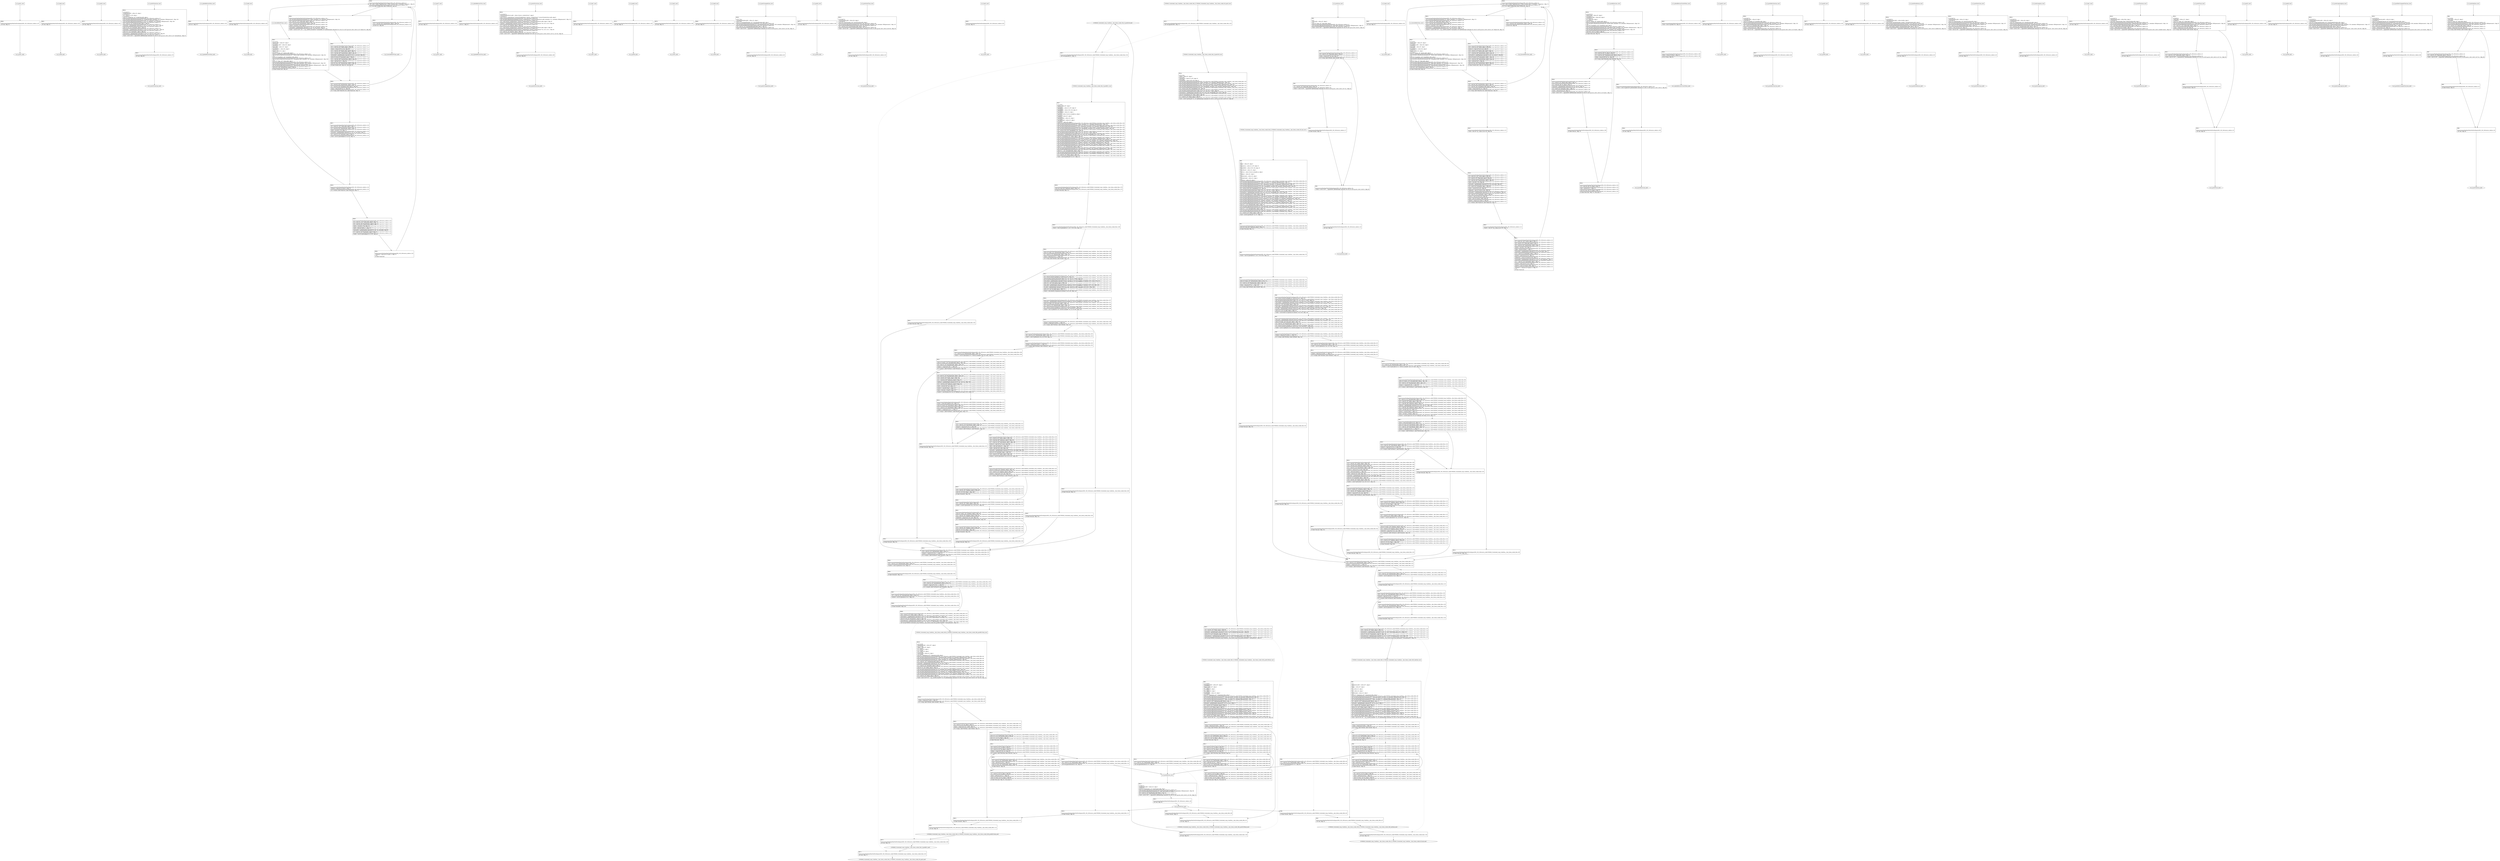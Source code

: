 digraph "icfg graph" {
BBio_ll_good1_end [label="{io_ll_good1_end}"];
BBio_ll_bad6_end [label="{io_ll_bad6_end}"];
BBio_ll_good5_end [label="{io_ll_good5_end}"];
BBio_ll_printWcharLine_end [label="{io_ll_printWcharLine_end}"];
BBio_ll_globalReturnsFalse_end [label="{io_ll_globalReturnsFalse_end}"];
BBio_ll_bad8_end [label="{io_ll_bad8_end}"];
BBio_ll_decodeHexWChars_end [label="{io_ll_decodeHexWChars_end}"];
BBio_ll_good7_end [label="{io_ll_good7_end}"];
BBio_ll_globalReturnsTrue_end [label="{io_ll_globalReturnsTrue_end}"];
BBio_ll_printStructLine_end [label="{io_ll_printStructLine_end}"];
BBio_ll_bad7_end [label="{io_ll_bad7_end}"];
BBio_ll_good6_end [label="{io_ll_good6_end}"];
BBio_ll_bad2_end [label="{io_ll_bad2_end}"];
BBio_ll_bad9_end [label="{io_ll_bad9_end}"];
BBio_ll_printUnsignedLine_end [label="{io_ll_printUnsignedLine_end}"];
BBio_ll_good4_end [label="{io_ll_good4_end}"];
BBio_ll_printSizeTLine_end [label="{io_ll_printSizeTLine_end}"];
BBio_ll_bad5_end [label="{io_ll_bad5_end}"];
BBCWE606_Unchecked_Loop_Condition__char_listen_socket_66a_ll_goodG2B_end [label="{CWE606_Unchecked_Loop_Condition__char_listen_socket_66a_ll_goodG2B_end}"];
BBio_ll_printLine_end [label="{io_ll_printLine_end}"];
BBio_ll_bad4_end [label="{io_ll_bad4_end}"];
BBio_ll_decodeHexChars_end [label="{io_ll_decodeHexChars_end}"];
BBio_ll_printBytesLine_end [label="{io_ll_printBytesLine_end}"];
BBCWE606_Unchecked_Loop_Condition__char_listen_socket_66a_ll_CWE606_Unchecked_Loop_Condition__char_listen_socket_66_good_end [label="{CWE606_Unchecked_Loop_Condition__char_listen_socket_66a_ll_CWE606_Unchecked_Loop_Condition__char_listen_socket_66_good_end}"];
BBio_ll_globalReturnsTrueOrFalse_end [label="{io_ll_globalReturnsTrueOrFalse_end}"];
BBio_ll_good3_end [label="{io_ll_good3_end}"];
BBCWE606_Unchecked_Loop_Condition__char_listen_socket_66a_ll_CWE606_Unchecked_Loop_Condition__char_listen_socket_66_bad_end [label="{CWE606_Unchecked_Loop_Condition__char_listen_socket_66a_ll_CWE606_Unchecked_Loop_Condition__char_listen_socket_66_bad_end}"];
BBio_ll_printHexCharLine_end [label="{io_ll_printHexCharLine_end}"];
BBCWE606_Unchecked_Loop_Condition__char_listen_socket_66b_ll_CWE606_Unchecked_Loop_Condition__char_listen_socket_66b_goodB2GSink_end [label="{CWE606_Unchecked_Loop_Condition__char_listen_socket_66b_ll_CWE606_Unchecked_Loop_Condition__char_listen_socket_66b_goodB2GSink_end}"];
BBio_ll_good9_end [label="{io_ll_good9_end}"];
BBCWE606_Unchecked_Loop_Condition__char_listen_socket_66a_ll_goodB2G_end [label="{CWE606_Unchecked_Loop_Condition__char_listen_socket_66a_ll_goodB2G_end}"];
BBio_ll_bad3_end [label="{io_ll_bad3_end}"];
BBio_ll_printDoubleLine_end [label="{io_ll_printDoubleLine_end}"];
BBio_ll_printShortLine_end [label="{io_ll_printShortLine_end}"];
BBio_ll_printLongLine_end [label="{io_ll_printLongLine_end}"];
BBio_ll_bad1_end [label="{io_ll_bad1_end}"];
BBCWE606_Unchecked_Loop_Condition__char_listen_socket_66b_ll_CWE606_Unchecked_Loop_Condition__char_listen_socket_66b_badSink_end [label="{CWE606_Unchecked_Loop_Condition__char_listen_socket_66b_ll_CWE606_Unchecked_Loop_Condition__char_listen_socket_66b_badSink_end}"];
BBio_ll_printFloatLine_end [label="{io_ll_printFloatLine_end}"];
BBio_ll_printWLine_end [label="{io_ll_printWLine_end}"];
BBio_ll_good2_end [label="{io_ll_good2_end}"];
BBio_ll_printIntLine_end [label="{io_ll_printIntLine_end}"];
BBio_ll_good8_end [label="{io_ll_good8_end}"];
BBio_ll_printLongLongLine_end [label="{io_ll_printLongLongLine_end}"];
BBio_ll_printHexUnsignedCharLine_end [label="{io_ll_printHexUnsignedCharLine_end}"];
BBCWE606_Unchecked_Loop_Condition__char_listen_socket_66b_ll_CWE606_Unchecked_Loop_Condition__char_listen_socket_66b_goodG2BSink_end [label="{CWE606_Unchecked_Loop_Condition__char_listen_socket_66b_ll_CWE606_Unchecked_Loop_Condition__char_listen_socket_66b_goodG2BSink_end}"];
BBio_ll_printSinkLine_end [label="{io_ll_printSinkLine_end}"];
BBio_ll_good1_start [label="{io_ll_good1_start}", shape=record];
io_ll_good1BB69 [label="{BB69:\l\l/home/raoxue/Desktop/MemVerif/workspace/000_109_160/source_code/io.c:187\l
  ret void, !dbg !52\l
}", shape=record];
BBio_ll_bad6_start [label="{io_ll_bad6_start}", shape=record];
io_ll_bad6BB83 [label="{BB83:\l\l/home/raoxue/Desktop/MemVerif/workspace/000_109_160/source_code/io.c:203\l
  ret void, !dbg !52\l
}", shape=record];
BBio_ll_good5_start [label="{io_ll_good5_start}", shape=record];
io_ll_good5BB73 [label="{BB73:\l\l/home/raoxue/Desktop/MemVerif/workspace/000_109_160/source_code/io.c:191\l
  ret void, !dbg !52\l
}", shape=record];
BBio_ll_printWcharLine_start [label="{io_ll_printWcharLine_start}", shape=record];
io_ll_printWcharLineBB28 [label="{BB28:\l\l/:2245290752\l
  %wideChar.addr = alloca i32, align 4\l
/:2245290752\l
  %s = alloca [2 x i32], align 4\l
/:2245290752\l
  store i32 %wideChar, i32* %wideChar.addr, align 4\l
/home/raoxue/Desktop/MemVerif/workspace/000_109_160/source_code/io.c:70\l
  call void @llvm.dbg.declare(metadata i32* %wideChar.addr, metadata !162, metadata !DIExpression()), !dbg !163\l
/home/raoxue/Desktop/MemVerif/workspace/000_109_160/source_code/io.c:74\l
  call void @llvm.dbg.declare(metadata [2 x i32]* %s, metadata !164, metadata !DIExpression()), !dbg !168\l
/home/raoxue/Desktop/MemVerif/workspace/000_109_160/source_code/io.c:75\l
  %0 = load i32, i32* %wideChar.addr, align 4, !dbg !61\l
/home/raoxue/Desktop/MemVerif/workspace/000_109_160/source_code/io.c:75\l
  %arrayidx = getelementptr inbounds [2 x i32], [2 x i32]* %s, i64 0, i64 0, !dbg !62\l
/home/raoxue/Desktop/MemVerif/workspace/000_109_160/source_code/io.c:75\l
  store i32 %0, i32* %arrayidx, align 4, !dbg !63\l
/home/raoxue/Desktop/MemVerif/workspace/000_109_160/source_code/io.c:76\l
  %arrayidx1 = getelementptr inbounds [2 x i32], [2 x i32]* %s, i64 0, i64 1, !dbg !64\l
/home/raoxue/Desktop/MemVerif/workspace/000_109_160/source_code/io.c:76\l
  store i32 0, i32* %arrayidx1, align 4, !dbg !65\l
/home/raoxue/Desktop/MemVerif/workspace/000_109_160/source_code/io.c:77\l
  %arraydecay = getelementptr inbounds [2 x i32], [2 x i32]* %s, i64 0, i64 0, !dbg !66\l
/home/raoxue/Desktop/MemVerif/workspace/000_109_160/source_code/io.c:77\l
  %call = call i32 (i8*, ...) @printf(i8* getelementptr inbounds ([5 x i8], [5 x i8]* @.str.10, i64 0, i64 0), i32* %arraydecay), !dbg !67\l
}", shape=record];
io_ll_printWcharLineBB28 [label="{BB28:\l\l/:2245290752\l
  %wideChar.addr = alloca i32, align 4\l
/:2245290752\l
  %s = alloca [2 x i32], align 4\l
/:2245290752\l
  store i32 %wideChar, i32* %wideChar.addr, align 4\l
/home/raoxue/Desktop/MemVerif/workspace/000_109_160/source_code/io.c:70\l
  call void @llvm.dbg.declare(metadata i32* %wideChar.addr, metadata !162, metadata !DIExpression()), !dbg !163\l
/home/raoxue/Desktop/MemVerif/workspace/000_109_160/source_code/io.c:74\l
  call void @llvm.dbg.declare(metadata [2 x i32]* %s, metadata !164, metadata !DIExpression()), !dbg !168\l
/home/raoxue/Desktop/MemVerif/workspace/000_109_160/source_code/io.c:75\l
  %0 = load i32, i32* %wideChar.addr, align 4, !dbg !61\l
/home/raoxue/Desktop/MemVerif/workspace/000_109_160/source_code/io.c:75\l
  %arrayidx = getelementptr inbounds [2 x i32], [2 x i32]* %s, i64 0, i64 0, !dbg !62\l
/home/raoxue/Desktop/MemVerif/workspace/000_109_160/source_code/io.c:75\l
  store i32 %0, i32* %arrayidx, align 4, !dbg !63\l
/home/raoxue/Desktop/MemVerif/workspace/000_109_160/source_code/io.c:76\l
  %arrayidx1 = getelementptr inbounds [2 x i32], [2 x i32]* %s, i64 0, i64 1, !dbg !64\l
/home/raoxue/Desktop/MemVerif/workspace/000_109_160/source_code/io.c:76\l
  store i32 0, i32* %arrayidx1, align 4, !dbg !65\l
/home/raoxue/Desktop/MemVerif/workspace/000_109_160/source_code/io.c:77\l
  %arraydecay = getelementptr inbounds [2 x i32], [2 x i32]* %s, i64 0, i64 0, !dbg !66\l
/home/raoxue/Desktop/MemVerif/workspace/000_109_160/source_code/io.c:77\l
  %call = call i32 (i8*, ...) @printf(i8* getelementptr inbounds ([5 x i8], [5 x i8]* @.str.10, i64 0, i64 0), i32* %arraydecay), !dbg !67\l
}", shape=record];
io_ll_printWcharLineBB29 [label="{BB29:\l\l/home/raoxue/Desktop/MemVerif/workspace/000_109_160/source_code/io.c:78\l
  ret void, !dbg !68\l
}", shape=record];
BBio_ll_globalReturnsFalse_start [label="{io_ll_globalReturnsFalse_start}", shape=record];
io_ll_globalReturnsFalseBB66 [label="{BB66:\l\l/home/raoxue/Desktop/MemVerif/workspace/000_109_160/source_code/io.c:163\l
  ret i32 0, !dbg !52\l
}", shape=record];
BBio_ll_bad8_start [label="{io_ll_bad8_start}", shape=record];
io_ll_bad8BB85 [label="{BB85:\l\l/home/raoxue/Desktop/MemVerif/workspace/000_109_160/source_code/io.c:205\l
  ret void, !dbg !52\l
}", shape=record];
BBio_ll_decodeHexWChars_start [label="{io_ll_decodeHexWChars_start}", shape=record];
io_ll_decodeHexWCharsBB55 [label="{BB55:\l\l/:97516104\l
  %bytes.addr = alloca i8*, align 8\l
/:97516104\l
  %numBytes.addr = alloca i64, align 8\l
/:97516104\l
  %hex.addr = alloca i32*, align 8\l
/:97516104\l
  %numWritten = alloca i64, align 8\l
/:97516104\l
  %byte = alloca i32, align 4\l
/:97516104\l
  store i8* %bytes, i8** %bytes.addr, align 8\l
/home/raoxue/Desktop/MemVerif/workspace/000_109_160/source_code/io.c:135\l
  call void @llvm.dbg.declare(metadata i8** %bytes.addr, metadata !290, metadata !DIExpression()), !dbg !291\l
/:135\l
  store i64 %numBytes, i64* %numBytes.addr, align 8\l
/home/raoxue/Desktop/MemVerif/workspace/000_109_160/source_code/io.c:135\l
  call void @llvm.dbg.declare(metadata i64* %numBytes.addr, metadata !292, metadata !DIExpression()), !dbg !293\l
/:135\l
  store i32* %hex, i32** %hex.addr, align 8\l
/home/raoxue/Desktop/MemVerif/workspace/000_109_160/source_code/io.c:135\l
  call void @llvm.dbg.declare(metadata i32** %hex.addr, metadata !294, metadata !DIExpression()), !dbg !295\l
/home/raoxue/Desktop/MemVerif/workspace/000_109_160/source_code/io.c:137\l
  call void @llvm.dbg.declare(metadata i64* %numWritten, metadata !296, metadata !DIExpression()), !dbg !297\l
/home/raoxue/Desktop/MemVerif/workspace/000_109_160/source_code/io.c:137\l
  store i64 0, i64* %numWritten, align 8, !dbg !65\l
/home/raoxue/Desktop/MemVerif/workspace/000_109_160/source_code/io.c:143\l
  br label %while.cond, !dbg !66\l
}", shape=record];
io_ll_decodeHexWCharsBB56 [label="{BB56:\l\l/home/raoxue/Desktop/MemVerif/workspace/000_109_160/source_code/io.c:143\l
  %0 = load i64, i64* %numWritten, align 8, !dbg !67\l
/home/raoxue/Desktop/MemVerif/workspace/000_109_160/source_code/io.c:143\l
  %1 = load i64, i64* %numBytes.addr, align 8, !dbg !68\l
/home/raoxue/Desktop/MemVerif/workspace/000_109_160/source_code/io.c:143\l
  %cmp = icmp ult i64 %0, %1, !dbg !69\l
/home/raoxue/Desktop/MemVerif/workspace/000_109_160/source_code/io.c:143\l
  br i1 %cmp, label %land.lhs.true, label %land.end, !dbg !70\l
}", shape=record];
io_ll_decodeHexWCharsBB57 [label="{BB57:\l\l/home/raoxue/Desktop/MemVerif/workspace/000_109_160/source_code/io.c:143\l
  %2 = load i32*, i32** %hex.addr, align 8, !dbg !71\l
/home/raoxue/Desktop/MemVerif/workspace/000_109_160/source_code/io.c:143\l
  %3 = load i64, i64* %numWritten, align 8, !dbg !72\l
/home/raoxue/Desktop/MemVerif/workspace/000_109_160/source_code/io.c:143\l
  %mul = mul i64 2, %3, !dbg !73\l
/home/raoxue/Desktop/MemVerif/workspace/000_109_160/source_code/io.c:143\l
  %arrayidx = getelementptr inbounds i32, i32* %2, i64 %mul, !dbg !71\l
/home/raoxue/Desktop/MemVerif/workspace/000_109_160/source_code/io.c:143\l
  %4 = load i32, i32* %arrayidx, align 4, !dbg !71\l
/home/raoxue/Desktop/MemVerif/workspace/000_109_160/source_code/io.c:143\l
  %call = call i32 @iswxdigit(i32 %4) #5, !dbg !74\l
}", shape=record];
io_ll_decodeHexWCharsBB57 [label="{BB57:\l\l/home/raoxue/Desktop/MemVerif/workspace/000_109_160/source_code/io.c:143\l
  %2 = load i32*, i32** %hex.addr, align 8, !dbg !71\l
/home/raoxue/Desktop/MemVerif/workspace/000_109_160/source_code/io.c:143\l
  %3 = load i64, i64* %numWritten, align 8, !dbg !72\l
/home/raoxue/Desktop/MemVerif/workspace/000_109_160/source_code/io.c:143\l
  %mul = mul i64 2, %3, !dbg !73\l
/home/raoxue/Desktop/MemVerif/workspace/000_109_160/source_code/io.c:143\l
  %arrayidx = getelementptr inbounds i32, i32* %2, i64 %mul, !dbg !71\l
/home/raoxue/Desktop/MemVerif/workspace/000_109_160/source_code/io.c:143\l
  %4 = load i32, i32* %arrayidx, align 4, !dbg !71\l
/home/raoxue/Desktop/MemVerif/workspace/000_109_160/source_code/io.c:143\l
  %call = call i32 @iswxdigit(i32 %4) #5, !dbg !74\l
}", shape=record];
io_ll_decodeHexWCharsBB59 [label="{BB59:\l\l/home/raoxue/Desktop/MemVerif/workspace/000_109_160/source_code/io.c:143\l
  %tobool = icmp ne i32 %call, 0, !dbg !74\l
/home/raoxue/Desktop/MemVerif/workspace/000_109_160/source_code/io.c:143\l
  br i1 %tobool, label %land.rhs, label %land.end, !dbg !75\l
}", shape=record];
io_ll_decodeHexWCharsBB60 [label="{BB60:\l\l/home/raoxue/Desktop/MemVerif/workspace/000_109_160/source_code/io.c:143\l
  %5 = load i32*, i32** %hex.addr, align 8, !dbg !76\l
/home/raoxue/Desktop/MemVerif/workspace/000_109_160/source_code/io.c:143\l
  %6 = load i64, i64* %numWritten, align 8, !dbg !77\l
/home/raoxue/Desktop/MemVerif/workspace/000_109_160/source_code/io.c:143\l
  %mul1 = mul i64 2, %6, !dbg !78\l
/home/raoxue/Desktop/MemVerif/workspace/000_109_160/source_code/io.c:143\l
  %add = add i64 %mul1, 1, !dbg !79\l
/home/raoxue/Desktop/MemVerif/workspace/000_109_160/source_code/io.c:143\l
  %arrayidx2 = getelementptr inbounds i32, i32* %5, i64 %add, !dbg !76\l
/home/raoxue/Desktop/MemVerif/workspace/000_109_160/source_code/io.c:143\l
  %7 = load i32, i32* %arrayidx2, align 4, !dbg !76\l
/home/raoxue/Desktop/MemVerif/workspace/000_109_160/source_code/io.c:143\l
  %call3 = call i32 @iswxdigit(i32 %7) #5, !dbg !80\l
}", shape=record];
io_ll_decodeHexWCharsBB60 [label="{BB60:\l\l/home/raoxue/Desktop/MemVerif/workspace/000_109_160/source_code/io.c:143\l
  %5 = load i32*, i32** %hex.addr, align 8, !dbg !76\l
/home/raoxue/Desktop/MemVerif/workspace/000_109_160/source_code/io.c:143\l
  %6 = load i64, i64* %numWritten, align 8, !dbg !77\l
/home/raoxue/Desktop/MemVerif/workspace/000_109_160/source_code/io.c:143\l
  %mul1 = mul i64 2, %6, !dbg !78\l
/home/raoxue/Desktop/MemVerif/workspace/000_109_160/source_code/io.c:143\l
  %add = add i64 %mul1, 1, !dbg !79\l
/home/raoxue/Desktop/MemVerif/workspace/000_109_160/source_code/io.c:143\l
  %arrayidx2 = getelementptr inbounds i32, i32* %5, i64 %add, !dbg !76\l
/home/raoxue/Desktop/MemVerif/workspace/000_109_160/source_code/io.c:143\l
  %7 = load i32, i32* %arrayidx2, align 4, !dbg !76\l
/home/raoxue/Desktop/MemVerif/workspace/000_109_160/source_code/io.c:143\l
  %call3 = call i32 @iswxdigit(i32 %7) #5, !dbg !80\l
}", shape=record];
io_ll_decodeHexWCharsBB61 [label="{BB61:\l\l/home/raoxue/Desktop/MemVerif/workspace/000_109_160/source_code/io.c:143\l
  %tobool4 = icmp ne i32 %call3, 0, !dbg !75\l
/:143\l
  br label %land.end\l
}", shape=record];
io_ll_decodeHexWCharsBB58 [label="{BB58:\l\l/home/raoxue/Desktop/MemVerif/workspace/000_109_160/source_code/io.c:0\l
  %8 = phi i1 [ false, %land.lhs.true ], [ false, %while.cond ], [ %tobool4, %land.rhs ], !dbg !81\l
/home/raoxue/Desktop/MemVerif/workspace/000_109_160/source_code/io.c:143\l
  br i1 %8, label %while.body, label %while.end, !dbg !66\l
}", shape=record];
io_ll_decodeHexWCharsBB62 [label="{BB62:\l\l/home/raoxue/Desktop/MemVerif/workspace/000_109_160/source_code/io.c:145\l
  call void @llvm.dbg.declare(metadata i32* %byte, metadata !314, metadata !DIExpression()), !dbg !316\l
/home/raoxue/Desktop/MemVerif/workspace/000_109_160/source_code/io.c:146\l
  %9 = load i32*, i32** %hex.addr, align 8, !dbg !85\l
/home/raoxue/Desktop/MemVerif/workspace/000_109_160/source_code/io.c:146\l
  %10 = load i64, i64* %numWritten, align 8, !dbg !86\l
/home/raoxue/Desktop/MemVerif/workspace/000_109_160/source_code/io.c:146\l
  %mul5 = mul i64 2, %10, !dbg !87\l
/home/raoxue/Desktop/MemVerif/workspace/000_109_160/source_code/io.c:146\l
  %arrayidx6 = getelementptr inbounds i32, i32* %9, i64 %mul5, !dbg !85\l
/home/raoxue/Desktop/MemVerif/workspace/000_109_160/source_code/io.c:146\l
  %call7 = call i32 (i32*, i32*, ...) @__isoc99_swscanf(i32* %arrayidx6, i32* getelementptr inbounds ([5 x i32], [5 x i32]* @.str.16, i64 0, i64 0), i32* %byte) #5, !dbg !88\l
}", shape=record];
io_ll_decodeHexWCharsBB62 [label="{BB62:\l\l/home/raoxue/Desktop/MemVerif/workspace/000_109_160/source_code/io.c:145\l
  call void @llvm.dbg.declare(metadata i32* %byte, metadata !314, metadata !DIExpression()), !dbg !316\l
/home/raoxue/Desktop/MemVerif/workspace/000_109_160/source_code/io.c:146\l
  %9 = load i32*, i32** %hex.addr, align 8, !dbg !85\l
/home/raoxue/Desktop/MemVerif/workspace/000_109_160/source_code/io.c:146\l
  %10 = load i64, i64* %numWritten, align 8, !dbg !86\l
/home/raoxue/Desktop/MemVerif/workspace/000_109_160/source_code/io.c:146\l
  %mul5 = mul i64 2, %10, !dbg !87\l
/home/raoxue/Desktop/MemVerif/workspace/000_109_160/source_code/io.c:146\l
  %arrayidx6 = getelementptr inbounds i32, i32* %9, i64 %mul5, !dbg !85\l
/home/raoxue/Desktop/MemVerif/workspace/000_109_160/source_code/io.c:146\l
  %call7 = call i32 (i32*, i32*, ...) @__isoc99_swscanf(i32* %arrayidx6, i32* getelementptr inbounds ([5 x i32], [5 x i32]* @.str.16, i64 0, i64 0), i32* %byte) #5, !dbg !88\l
}", shape=record];
io_ll_decodeHexWCharsBB64 [label="{BB64:\l\l/home/raoxue/Desktop/MemVerif/workspace/000_109_160/source_code/io.c:147\l
  %11 = load i32, i32* %byte, align 4, !dbg !89\l
/home/raoxue/Desktop/MemVerif/workspace/000_109_160/source_code/io.c:147\l
  %conv = trunc i32 %11 to i8, !dbg !90\l
/home/raoxue/Desktop/MemVerif/workspace/000_109_160/source_code/io.c:147\l
  %12 = load i8*, i8** %bytes.addr, align 8, !dbg !91\l
/home/raoxue/Desktop/MemVerif/workspace/000_109_160/source_code/io.c:147\l
  %13 = load i64, i64* %numWritten, align 8, !dbg !92\l
/home/raoxue/Desktop/MemVerif/workspace/000_109_160/source_code/io.c:147\l
  %arrayidx8 = getelementptr inbounds i8, i8* %12, i64 %13, !dbg !91\l
/home/raoxue/Desktop/MemVerif/workspace/000_109_160/source_code/io.c:147\l
  store i8 %conv, i8* %arrayidx8, align 1, !dbg !93\l
/home/raoxue/Desktop/MemVerif/workspace/000_109_160/source_code/io.c:148\l
  %14 = load i64, i64* %numWritten, align 8, !dbg !94\l
/home/raoxue/Desktop/MemVerif/workspace/000_109_160/source_code/io.c:148\l
  %inc = add i64 %14, 1, !dbg !94\l
/home/raoxue/Desktop/MemVerif/workspace/000_109_160/source_code/io.c:148\l
  store i64 %inc, i64* %numWritten, align 8, !dbg !94\l
/home/raoxue/Desktop/MemVerif/workspace/000_109_160/source_code/io.c:143\l
  br label %while.cond, !dbg !66, !llvm.loop !95\l
}", shape=record];
io_ll_decodeHexWCharsBB63 [label="{BB63:\l\l/home/raoxue/Desktop/MemVerif/workspace/000_109_160/source_code/io.c:151\l
  %15 = load i64, i64* %numWritten, align 8, !dbg !98\l
/home/raoxue/Desktop/MemVerif/workspace/000_109_160/source_code/io.c:151\l
  ret i64 %15, !dbg !99\l
}", shape=record];
BBio_ll_good7_start [label="{io_ll_good7_start}", shape=record];
io_ll_good7BB75 [label="{BB75:\l\l/home/raoxue/Desktop/MemVerif/workspace/000_109_160/source_code/io.c:193\l
  ret void, !dbg !52\l
}", shape=record];
BBio_ll_globalReturnsTrue_start [label="{io_ll_globalReturnsTrue_start}", shape=record];
io_ll_globalReturnsTrueBB65 [label="{BB65:\l\l/home/raoxue/Desktop/MemVerif/workspace/000_109_160/source_code/io.c:158\l
  ret i32 1, !dbg !52\l
}", shape=record];
BBio_ll_printStructLine_start [label="{io_ll_printStructLine_start}", shape=record];
io_ll_printStructLineBB36 [label="{BB36:\l\l/:2245290752\l
  %structTwoIntsStruct.addr = alloca %struct._twoIntsStruct*, align 8\l
/:2245290752\l
  store %struct._twoIntsStruct* %structTwoIntsStruct, %struct._twoIntsStruct** %structTwoIntsStruct.addr, align 8\l
/home/raoxue/Desktop/MemVerif/workspace/000_109_160/source_code/io.c:95\l
  call void @llvm.dbg.declare(metadata %struct._twoIntsStruct** %structTwoIntsStruct.addr, metadata !212, metadata !DIExpression()), !dbg !213\l
/home/raoxue/Desktop/MemVerif/workspace/000_109_160/source_code/io.c:97\l
  %0 = load %struct._twoIntsStruct*, %struct._twoIntsStruct** %structTwoIntsStruct.addr, align 8, !dbg !61\l
/home/raoxue/Desktop/MemVerif/workspace/000_109_160/source_code/io.c:97\l
  %intOne = getelementptr inbounds %struct._twoIntsStruct, %struct._twoIntsStruct* %0, i32 0, i32 0, !dbg !62\l
/home/raoxue/Desktop/MemVerif/workspace/000_109_160/source_code/io.c:97\l
  %1 = load i32, i32* %intOne, align 4, !dbg !62\l
/home/raoxue/Desktop/MemVerif/workspace/000_109_160/source_code/io.c:97\l
  %2 = load %struct._twoIntsStruct*, %struct._twoIntsStruct** %structTwoIntsStruct.addr, align 8, !dbg !63\l
/home/raoxue/Desktop/MemVerif/workspace/000_109_160/source_code/io.c:97\l
  %intTwo = getelementptr inbounds %struct._twoIntsStruct, %struct._twoIntsStruct* %2, i32 0, i32 1, !dbg !64\l
/home/raoxue/Desktop/MemVerif/workspace/000_109_160/source_code/io.c:97\l
  %3 = load i32, i32* %intTwo, align 4, !dbg !64\l
/home/raoxue/Desktop/MemVerif/workspace/000_109_160/source_code/io.c:97\l
  %call = call i32 (i8*, ...) @printf(i8* getelementptr inbounds ([10 x i8], [10 x i8]* @.str.13, i64 0, i64 0), i32 %1, i32 %3), !dbg !65\l
}", shape=record];
io_ll_printStructLineBB36 [label="{BB36:\l\l/:2245290752\l
  %structTwoIntsStruct.addr = alloca %struct._twoIntsStruct*, align 8\l
/:2245290752\l
  store %struct._twoIntsStruct* %structTwoIntsStruct, %struct._twoIntsStruct** %structTwoIntsStruct.addr, align 8\l
/home/raoxue/Desktop/MemVerif/workspace/000_109_160/source_code/io.c:95\l
  call void @llvm.dbg.declare(metadata %struct._twoIntsStruct** %structTwoIntsStruct.addr, metadata !212, metadata !DIExpression()), !dbg !213\l
/home/raoxue/Desktop/MemVerif/workspace/000_109_160/source_code/io.c:97\l
  %0 = load %struct._twoIntsStruct*, %struct._twoIntsStruct** %structTwoIntsStruct.addr, align 8, !dbg !61\l
/home/raoxue/Desktop/MemVerif/workspace/000_109_160/source_code/io.c:97\l
  %intOne = getelementptr inbounds %struct._twoIntsStruct, %struct._twoIntsStruct* %0, i32 0, i32 0, !dbg !62\l
/home/raoxue/Desktop/MemVerif/workspace/000_109_160/source_code/io.c:97\l
  %1 = load i32, i32* %intOne, align 4, !dbg !62\l
/home/raoxue/Desktop/MemVerif/workspace/000_109_160/source_code/io.c:97\l
  %2 = load %struct._twoIntsStruct*, %struct._twoIntsStruct** %structTwoIntsStruct.addr, align 8, !dbg !63\l
/home/raoxue/Desktop/MemVerif/workspace/000_109_160/source_code/io.c:97\l
  %intTwo = getelementptr inbounds %struct._twoIntsStruct, %struct._twoIntsStruct* %2, i32 0, i32 1, !dbg !64\l
/home/raoxue/Desktop/MemVerif/workspace/000_109_160/source_code/io.c:97\l
  %3 = load i32, i32* %intTwo, align 4, !dbg !64\l
/home/raoxue/Desktop/MemVerif/workspace/000_109_160/source_code/io.c:97\l
  %call = call i32 (i8*, ...) @printf(i8* getelementptr inbounds ([10 x i8], [10 x i8]* @.str.13, i64 0, i64 0), i32 %1, i32 %3), !dbg !65\l
}", shape=record];
io_ll_printStructLineBB37 [label="{BB37:\l\l/home/raoxue/Desktop/MemVerif/workspace/000_109_160/source_code/io.c:98\l
  ret void, !dbg !66\l
}", shape=record];
BBio_ll_bad7_start [label="{io_ll_bad7_start}", shape=record];
io_ll_bad7BB84 [label="{BB84:\l\l/home/raoxue/Desktop/MemVerif/workspace/000_109_160/source_code/io.c:204\l
  ret void, !dbg !52\l
}", shape=record];
BBio_ll_good6_start [label="{io_ll_good6_start}", shape=record];
io_ll_good6BB74 [label="{BB74:\l\l/home/raoxue/Desktop/MemVerif/workspace/000_109_160/source_code/io.c:192\l
  ret void, !dbg !52\l
}", shape=record];
BBio_ll_bad2_start [label="{io_ll_bad2_start}", shape=record];
io_ll_bad2BB79 [label="{BB79:\l\l/home/raoxue/Desktop/MemVerif/workspace/000_109_160/source_code/io.c:199\l
  ret void, !dbg !52\l
}", shape=record];
BBio_ll_bad9_start [label="{io_ll_bad9_start}", shape=record];
io_ll_bad9BB86 [label="{BB86:\l\l/home/raoxue/Desktop/MemVerif/workspace/000_109_160/source_code/io.c:206\l
  ret void, !dbg !52\l
}", shape=record];
BBio_ll_printUnsignedLine_start [label="{io_ll_printUnsignedLine_start}", shape=record];
io_ll_printUnsignedLineBB30 [label="{BB30:\l\l/:97677144\l
  %unsignedNumber.addr = alloca i32, align 4\l
/:97677144\l
  store i32 %unsignedNumber, i32* %unsignedNumber.addr, align 4\l
/home/raoxue/Desktop/MemVerif/workspace/000_109_160/source_code/io.c:80\l
  call void @llvm.dbg.declare(metadata i32* %unsignedNumber.addr, metadata !180, metadata !DIExpression()), !dbg !181\l
/home/raoxue/Desktop/MemVerif/workspace/000_109_160/source_code/io.c:82\l
  %0 = load i32, i32* %unsignedNumber.addr, align 4, !dbg !54\l
/home/raoxue/Desktop/MemVerif/workspace/000_109_160/source_code/io.c:82\l
  %call = call i32 (i8*, ...) @printf(i8* getelementptr inbounds ([4 x i8], [4 x i8]* @.str.11, i64 0, i64 0), i32 %0), !dbg !55\l
}", shape=record];
io_ll_printUnsignedLineBB30 [label="{BB30:\l\l/:97677144\l
  %unsignedNumber.addr = alloca i32, align 4\l
/:97677144\l
  store i32 %unsignedNumber, i32* %unsignedNumber.addr, align 4\l
/home/raoxue/Desktop/MemVerif/workspace/000_109_160/source_code/io.c:80\l
  call void @llvm.dbg.declare(metadata i32* %unsignedNumber.addr, metadata !180, metadata !DIExpression()), !dbg !181\l
/home/raoxue/Desktop/MemVerif/workspace/000_109_160/source_code/io.c:82\l
  %0 = load i32, i32* %unsignedNumber.addr, align 4, !dbg !54\l
/home/raoxue/Desktop/MemVerif/workspace/000_109_160/source_code/io.c:82\l
  %call = call i32 (i8*, ...) @printf(i8* getelementptr inbounds ([4 x i8], [4 x i8]* @.str.11, i64 0, i64 0), i32 %0), !dbg !55\l
}", shape=record];
io_ll_printUnsignedLineBB31 [label="{BB31:\l\l/home/raoxue/Desktop/MemVerif/workspace/000_109_160/source_code/io.c:83\l
  ret void, !dbg !56\l
}", shape=record];
BBio_ll_good4_start [label="{io_ll_good4_start}", shape=record];
io_ll_good4BB72 [label="{BB72:\l\l/home/raoxue/Desktop/MemVerif/workspace/000_109_160/source_code/io.c:190\l
  ret void, !dbg !52\l
}", shape=record];
BBio_ll_printSizeTLine_start [label="{io_ll_printSizeTLine_start}", shape=record];
io_ll_printSizeTLineBB24 [label="{BB24:\l\l/:2245290752\l
  %sizeTNumber.addr = alloca i64, align 8\l
/:2245290752\l
  store i64 %sizeTNumber, i64* %sizeTNumber.addr, align 8\l
/home/raoxue/Desktop/MemVerif/workspace/000_109_160/source_code/io.c:60\l
  call void @llvm.dbg.declare(metadata i64* %sizeTNumber.addr, metadata !146, metadata !DIExpression()), !dbg !147\l
/home/raoxue/Desktop/MemVerif/workspace/000_109_160/source_code/io.c:62\l
  %0 = load i64, i64* %sizeTNumber.addr, align 8, !dbg !57\l
/home/raoxue/Desktop/MemVerif/workspace/000_109_160/source_code/io.c:62\l
  %call = call i32 (i8*, ...) @printf(i8* getelementptr inbounds ([5 x i8], [5 x i8]* @.str.8, i64 0, i64 0), i64 %0), !dbg !58\l
}", shape=record];
io_ll_printSizeTLineBB24 [label="{BB24:\l\l/:2245290752\l
  %sizeTNumber.addr = alloca i64, align 8\l
/:2245290752\l
  store i64 %sizeTNumber, i64* %sizeTNumber.addr, align 8\l
/home/raoxue/Desktop/MemVerif/workspace/000_109_160/source_code/io.c:60\l
  call void @llvm.dbg.declare(metadata i64* %sizeTNumber.addr, metadata !146, metadata !DIExpression()), !dbg !147\l
/home/raoxue/Desktop/MemVerif/workspace/000_109_160/source_code/io.c:62\l
  %0 = load i64, i64* %sizeTNumber.addr, align 8, !dbg !57\l
/home/raoxue/Desktop/MemVerif/workspace/000_109_160/source_code/io.c:62\l
  %call = call i32 (i8*, ...) @printf(i8* getelementptr inbounds ([5 x i8], [5 x i8]* @.str.8, i64 0, i64 0), i64 %0), !dbg !58\l
}", shape=record];
io_ll_printSizeTLineBB25 [label="{BB25:\l\l/home/raoxue/Desktop/MemVerif/workspace/000_109_160/source_code/io.c:63\l
  ret void, !dbg !59\l
}", shape=record];
BBio_ll_bad5_start [label="{io_ll_bad5_start}", shape=record];
io_ll_bad5BB82 [label="{BB82:\l\l/home/raoxue/Desktop/MemVerif/workspace/000_109_160/source_code/io.c:202\l
  ret void, !dbg !52\l
}", shape=record];
BBCWE606_Unchecked_Loop_Condition__char_listen_socket_66a_ll_goodG2B_start [label="{CWE606_Unchecked_Loop_Condition__char_listen_socket_66a_ll_goodG2B_start}", shape=record];
CWE606_Unchecked_Loop_Condition__char_listen_socket_66a_ll_goodG2BBB34 [label="{BB34:\l\l/:97612040\l
  %data = alloca i8*, align 8\l
/:97612040\l
  %dataArray = alloca [5 x i8*], align 16\l
/:97612040\l
  %dataBuffer = alloca [100 x i8], align 16\l
/home/raoxue/Desktop/MemVerif/workspace/000_109_160/source_code/CWE606_Unchecked_Loop_Condition__char_listen_socket_66a.c:150\l
  call void @llvm.dbg.declare(metadata i8** %data, metadata !234, metadata !DIExpression()), !dbg !235\l
/home/raoxue/Desktop/MemVerif/workspace/000_109_160/source_code/CWE606_Unchecked_Loop_Condition__char_listen_socket_66a.c:151\l
  call void @llvm.dbg.declare(metadata [5 x i8*]* %dataArray, metadata !236, metadata !DIExpression()), !dbg !237\l
/home/raoxue/Desktop/MemVerif/workspace/000_109_160/source_code/CWE606_Unchecked_Loop_Condition__char_listen_socket_66a.c:152\l
  call void @llvm.dbg.declare(metadata [100 x i8]* %dataBuffer, metadata !238, metadata !DIExpression()), !dbg !239\l
/home/raoxue/Desktop/MemVerif/workspace/000_109_160/source_code/CWE606_Unchecked_Loop_Condition__char_listen_socket_66a.c:152\l
  %0 = bitcast [100 x i8]* %dataBuffer to i8*, !dbg !84\l
/home/raoxue/Desktop/MemVerif/workspace/000_109_160/source_code/CWE606_Unchecked_Loop_Condition__char_listen_socket_66a.c:152\l
  call void @llvm.memset.p0i8.i64(i8* align 16 %0, i8 0, i64 100, i1 false), !dbg !84\l
/home/raoxue/Desktop/MemVerif/workspace/000_109_160/source_code/CWE606_Unchecked_Loop_Condition__char_listen_socket_66a.c:153\l
  %arraydecay = getelementptr inbounds [100 x i8], [100 x i8]* %dataBuffer, i64 0, i64 0, !dbg !85\l
/home/raoxue/Desktop/MemVerif/workspace/000_109_160/source_code/CWE606_Unchecked_Loop_Condition__char_listen_socket_66a.c:153\l
  store i8* %arraydecay, i8** %data, align 8, !dbg !86\l
/home/raoxue/Desktop/MemVerif/workspace/000_109_160/source_code/CWE606_Unchecked_Loop_Condition__char_listen_socket_66a.c:155\l
  %1 = load i8*, i8** %data, align 8, !dbg !87\l
/home/raoxue/Desktop/MemVerif/workspace/000_109_160/source_code/CWE606_Unchecked_Loop_Condition__char_listen_socket_66a.c:155\l
  %call = call i8* @strcpy(i8* %1, i8* getelementptr inbounds ([3 x i8], [3 x i8]* @.str, i64 0, i64 0)) #7, !dbg !88\l
}", shape=record];
CWE606_Unchecked_Loop_Condition__char_listen_socket_66a_ll_goodG2BBB34 [label="{BB34:\l\l/:97612040\l
  %data = alloca i8*, align 8\l
/:97612040\l
  %dataArray = alloca [5 x i8*], align 16\l
/:97612040\l
  %dataBuffer = alloca [100 x i8], align 16\l
/home/raoxue/Desktop/MemVerif/workspace/000_109_160/source_code/CWE606_Unchecked_Loop_Condition__char_listen_socket_66a.c:150\l
  call void @llvm.dbg.declare(metadata i8** %data, metadata !234, metadata !DIExpression()), !dbg !235\l
/home/raoxue/Desktop/MemVerif/workspace/000_109_160/source_code/CWE606_Unchecked_Loop_Condition__char_listen_socket_66a.c:151\l
  call void @llvm.dbg.declare(metadata [5 x i8*]* %dataArray, metadata !236, metadata !DIExpression()), !dbg !237\l
/home/raoxue/Desktop/MemVerif/workspace/000_109_160/source_code/CWE606_Unchecked_Loop_Condition__char_listen_socket_66a.c:152\l
  call void @llvm.dbg.declare(metadata [100 x i8]* %dataBuffer, metadata !238, metadata !DIExpression()), !dbg !239\l
/home/raoxue/Desktop/MemVerif/workspace/000_109_160/source_code/CWE606_Unchecked_Loop_Condition__char_listen_socket_66a.c:152\l
  %0 = bitcast [100 x i8]* %dataBuffer to i8*, !dbg !84\l
/home/raoxue/Desktop/MemVerif/workspace/000_109_160/source_code/CWE606_Unchecked_Loop_Condition__char_listen_socket_66a.c:152\l
  call void @llvm.memset.p0i8.i64(i8* align 16 %0, i8 0, i64 100, i1 false), !dbg !84\l
/home/raoxue/Desktop/MemVerif/workspace/000_109_160/source_code/CWE606_Unchecked_Loop_Condition__char_listen_socket_66a.c:153\l
  %arraydecay = getelementptr inbounds [100 x i8], [100 x i8]* %dataBuffer, i64 0, i64 0, !dbg !85\l
/home/raoxue/Desktop/MemVerif/workspace/000_109_160/source_code/CWE606_Unchecked_Loop_Condition__char_listen_socket_66a.c:153\l
  store i8* %arraydecay, i8** %data, align 8, !dbg !86\l
/home/raoxue/Desktop/MemVerif/workspace/000_109_160/source_code/CWE606_Unchecked_Loop_Condition__char_listen_socket_66a.c:155\l
  %1 = load i8*, i8** %data, align 8, !dbg !87\l
/home/raoxue/Desktop/MemVerif/workspace/000_109_160/source_code/CWE606_Unchecked_Loop_Condition__char_listen_socket_66a.c:155\l
  %call = call i8* @strcpy(i8* %1, i8* getelementptr inbounds ([3 x i8], [3 x i8]* @.str, i64 0, i64 0)) #7, !dbg !88\l
}", shape=record];
CWE606_Unchecked_Loop_Condition__char_listen_socket_66a_ll_goodG2BBB35 [label="{BB35:\l\l/home/raoxue/Desktop/MemVerif/workspace/000_109_160/source_code/CWE606_Unchecked_Loop_Condition__char_listen_socket_66a.c:156\l
  %2 = load i8*, i8** %data, align 8, !dbg !89\l
/home/raoxue/Desktop/MemVerif/workspace/000_109_160/source_code/CWE606_Unchecked_Loop_Condition__char_listen_socket_66a.c:156\l
  %arrayidx = getelementptr inbounds [5 x i8*], [5 x i8*]* %dataArray, i64 0, i64 2, !dbg !90\l
/home/raoxue/Desktop/MemVerif/workspace/000_109_160/source_code/CWE606_Unchecked_Loop_Condition__char_listen_socket_66a.c:156\l
  store i8* %2, i8** %arrayidx, align 16, !dbg !91\l
/home/raoxue/Desktop/MemVerif/workspace/000_109_160/source_code/CWE606_Unchecked_Loop_Condition__char_listen_socket_66a.c:157\l
  %arraydecay1 = getelementptr inbounds [5 x i8*], [5 x i8*]* %dataArray, i64 0, i64 0, !dbg !92\l
/home/raoxue/Desktop/MemVerif/workspace/000_109_160/source_code/CWE606_Unchecked_Loop_Condition__char_listen_socket_66a.c:157\l
  call void @CWE606_Unchecked_Loop_Condition__char_listen_socket_66b_goodG2BSink(i8** %arraydecay1), !dbg !93\l
}", shape=record];
CWE606_Unchecked_Loop_Condition__char_listen_socket_66a_ll_goodG2BBB35 [label="{BB35:\l\l/home/raoxue/Desktop/MemVerif/workspace/000_109_160/source_code/CWE606_Unchecked_Loop_Condition__char_listen_socket_66a.c:156\l
  %2 = load i8*, i8** %data, align 8, !dbg !89\l
/home/raoxue/Desktop/MemVerif/workspace/000_109_160/source_code/CWE606_Unchecked_Loop_Condition__char_listen_socket_66a.c:156\l
  %arrayidx = getelementptr inbounds [5 x i8*], [5 x i8*]* %dataArray, i64 0, i64 2, !dbg !90\l
/home/raoxue/Desktop/MemVerif/workspace/000_109_160/source_code/CWE606_Unchecked_Loop_Condition__char_listen_socket_66a.c:156\l
  store i8* %2, i8** %arrayidx, align 16, !dbg !91\l
/home/raoxue/Desktop/MemVerif/workspace/000_109_160/source_code/CWE606_Unchecked_Loop_Condition__char_listen_socket_66a.c:157\l
  %arraydecay1 = getelementptr inbounds [5 x i8*], [5 x i8*]* %dataArray, i64 0, i64 0, !dbg !92\l
/home/raoxue/Desktop/MemVerif/workspace/000_109_160/source_code/CWE606_Unchecked_Loop_Condition__char_listen_socket_66a.c:157\l
  call void @CWE606_Unchecked_Loop_Condition__char_listen_socket_66b_goodG2BSink(i8** %arraydecay1), !dbg !93\l
}", shape=record];
CWE606_Unchecked_Loop_Condition__char_listen_socket_66a_ll_goodG2BBB36 [label="{BB36:\l\l/home/raoxue/Desktop/MemVerif/workspace/000_109_160/source_code/CWE606_Unchecked_Loop_Condition__char_listen_socket_66a.c:158\l
  ret void, !dbg !94\l
}", shape=record];
BBio_ll_printLine_start [label="{io_ll_printLine_start}", shape=record];
io_ll_printLineBB0 [label="{BB0:\l\l/:415\l
  %line.addr = alloca i8*, align 8\l
/:415\l
  store i8* %line, i8** %line.addr, align 8\l
/home/raoxue/Desktop/MemVerif/workspace/000_109_160/source_code/io.c:11\l
  call void @llvm.dbg.declare(metadata i8** %line.addr, metadata !52, metadata !DIExpression()), !dbg !53\l
/home/raoxue/Desktop/MemVerif/workspace/000_109_160/source_code/io.c:13\l
  %call = call i32 (i8*, ...) @printf(i8* getelementptr inbounds ([9 x i8], [9 x i8]* @.str, i64 0, i64 0)), !dbg !54\l
}", shape=record];
io_ll_printLineBB0 [label="{BB0:\l\l/:415\l
  %line.addr = alloca i8*, align 8\l
/:415\l
  store i8* %line, i8** %line.addr, align 8\l
/home/raoxue/Desktop/MemVerif/workspace/000_109_160/source_code/io.c:11\l
  call void @llvm.dbg.declare(metadata i8** %line.addr, metadata !52, metadata !DIExpression()), !dbg !53\l
/home/raoxue/Desktop/MemVerif/workspace/000_109_160/source_code/io.c:13\l
  %call = call i32 (i8*, ...) @printf(i8* getelementptr inbounds ([9 x i8], [9 x i8]* @.str, i64 0, i64 0)), !dbg !54\l
}", shape=record];
io_ll_printLineBB1 [label="{BB1:\l\l/home/raoxue/Desktop/MemVerif/workspace/000_109_160/source_code/io.c:14\l
  %0 = load i8*, i8** %line.addr, align 8, !dbg !55\l
/home/raoxue/Desktop/MemVerif/workspace/000_109_160/source_code/io.c:14\l
  %cmp = icmp ne i8* %0, null, !dbg !57\l
/home/raoxue/Desktop/MemVerif/workspace/000_109_160/source_code/io.c:14\l
  br i1 %cmp, label %if.then, label %if.end, !dbg !58\l
}", shape=record];
io_ll_printLineBB2 [label="{BB2:\l\l/home/raoxue/Desktop/MemVerif/workspace/000_109_160/source_code/io.c:16\l
  %1 = load i8*, i8** %line.addr, align 8, !dbg !59\l
/home/raoxue/Desktop/MemVerif/workspace/000_109_160/source_code/io.c:16\l
  %call1 = call i32 (i8*, ...) @printf(i8* getelementptr inbounds ([4 x i8], [4 x i8]* @.str.1, i64 0, i64 0), i8* %1), !dbg !61\l
}", shape=record];
io_ll_printLineBB2 [label="{BB2:\l\l/home/raoxue/Desktop/MemVerif/workspace/000_109_160/source_code/io.c:16\l
  %1 = load i8*, i8** %line.addr, align 8, !dbg !59\l
/home/raoxue/Desktop/MemVerif/workspace/000_109_160/source_code/io.c:16\l
  %call1 = call i32 (i8*, ...) @printf(i8* getelementptr inbounds ([4 x i8], [4 x i8]* @.str.1, i64 0, i64 0), i8* %1), !dbg !61\l
}", shape=record];
io_ll_printLineBB4 [label="{BB4:\l\l/home/raoxue/Desktop/MemVerif/workspace/000_109_160/source_code/io.c:17\l
  br label %if.end, !dbg !62\l
}", shape=record];
io_ll_printLineBB3 [label="{BB3:\l\l/home/raoxue/Desktop/MemVerif/workspace/000_109_160/source_code/io.c:18\l
  %call2 = call i32 (i8*, ...) @printf(i8* getelementptr inbounds ([9 x i8], [9 x i8]* @.str.2, i64 0, i64 0)), !dbg !63\l
}", shape=record];
io_ll_printLineBB3 [label="{BB3:\l\l/home/raoxue/Desktop/MemVerif/workspace/000_109_160/source_code/io.c:18\l
  %call2 = call i32 (i8*, ...) @printf(i8* getelementptr inbounds ([9 x i8], [9 x i8]* @.str.2, i64 0, i64 0)), !dbg !63\l
}", shape=record];
io_ll_printLineBB5 [label="{BB5:\l\l/home/raoxue/Desktop/MemVerif/workspace/000_109_160/source_code/io.c:19\l
  ret void, !dbg !64\l
}", shape=record];
BBio_ll_bad4_start [label="{io_ll_bad4_start}", shape=record];
io_ll_bad4BB81 [label="{BB81:\l\l/home/raoxue/Desktop/MemVerif/workspace/000_109_160/source_code/io.c:201\l
  ret void, !dbg !52\l
}", shape=record];
BBio_ll_decodeHexChars_start [label="{io_ll_decodeHexChars_start}", shape=record];
io_ll_decodeHexCharsBB45 [label="{BB45:\l\l/:97530432\l
  %bytes.addr = alloca i8*, align 8\l
/:97530432\l
  %numBytes.addr = alloca i64, align 8\l
/:97530432\l
  %hex.addr = alloca i8*, align 8\l
/:97530432\l
  %numWritten = alloca i64, align 8\l
/:97530432\l
  %byte = alloca i32, align 4\l
/:97530432\l
  store i8* %bytes, i8** %bytes.addr, align 8\l
/home/raoxue/Desktop/MemVerif/workspace/000_109_160/source_code/io.c:113\l
  call void @llvm.dbg.declare(metadata i8** %bytes.addr, metadata !253, metadata !DIExpression()), !dbg !254\l
/:113\l
  store i64 %numBytes, i64* %numBytes.addr, align 8\l
/home/raoxue/Desktop/MemVerif/workspace/000_109_160/source_code/io.c:113\l
  call void @llvm.dbg.declare(metadata i64* %numBytes.addr, metadata !255, metadata !DIExpression()), !dbg !256\l
/:113\l
  store i8* %hex, i8** %hex.addr, align 8\l
/home/raoxue/Desktop/MemVerif/workspace/000_109_160/source_code/io.c:113\l
  call void @llvm.dbg.declare(metadata i8** %hex.addr, metadata !257, metadata !DIExpression()), !dbg !258\l
/home/raoxue/Desktop/MemVerif/workspace/000_109_160/source_code/io.c:115\l
  call void @llvm.dbg.declare(metadata i64* %numWritten, metadata !259, metadata !DIExpression()), !dbg !260\l
/home/raoxue/Desktop/MemVerif/workspace/000_109_160/source_code/io.c:115\l
  store i64 0, i64* %numWritten, align 8, !dbg !63\l
/home/raoxue/Desktop/MemVerif/workspace/000_109_160/source_code/io.c:121\l
  br label %while.cond, !dbg !64\l
}", shape=record];
io_ll_decodeHexCharsBB46 [label="{BB46:\l\l/home/raoxue/Desktop/MemVerif/workspace/000_109_160/source_code/io.c:121\l
  %0 = load i64, i64* %numWritten, align 8, !dbg !65\l
/home/raoxue/Desktop/MemVerif/workspace/000_109_160/source_code/io.c:121\l
  %1 = load i64, i64* %numBytes.addr, align 8, !dbg !66\l
/home/raoxue/Desktop/MemVerif/workspace/000_109_160/source_code/io.c:121\l
  %cmp = icmp ult i64 %0, %1, !dbg !67\l
/home/raoxue/Desktop/MemVerif/workspace/000_109_160/source_code/io.c:121\l
  br i1 %cmp, label %land.lhs.true, label %land.end, !dbg !68\l
}", shape=record];
io_ll_decodeHexCharsBB47 [label="{BB47:\l\l/home/raoxue/Desktop/MemVerif/workspace/000_109_160/source_code/io.c:121\l
  %call = call i16** @__ctype_b_loc() #5, !dbg !69\l
}", shape=record];
io_ll_decodeHexCharsBB47 [label="{BB47:\l\l/home/raoxue/Desktop/MemVerif/workspace/000_109_160/source_code/io.c:121\l
  %call = call i16** @__ctype_b_loc() #5, !dbg !69\l
}", shape=record];
io_ll_decodeHexCharsBB49 [label="{BB49:\l\l/home/raoxue/Desktop/MemVerif/workspace/000_109_160/source_code/io.c:121\l
  %2 = load i16*, i16** %call, align 8, !dbg !69\l
/home/raoxue/Desktop/MemVerif/workspace/000_109_160/source_code/io.c:121\l
  %3 = load i8*, i8** %hex.addr, align 8, !dbg !69\l
/home/raoxue/Desktop/MemVerif/workspace/000_109_160/source_code/io.c:121\l
  %4 = load i64, i64* %numWritten, align 8, !dbg !69\l
/home/raoxue/Desktop/MemVerif/workspace/000_109_160/source_code/io.c:121\l
  %mul = mul i64 2, %4, !dbg !69\l
/home/raoxue/Desktop/MemVerif/workspace/000_109_160/source_code/io.c:121\l
  %arrayidx = getelementptr inbounds i8, i8* %3, i64 %mul, !dbg !69\l
/home/raoxue/Desktop/MemVerif/workspace/000_109_160/source_code/io.c:121\l
  %5 = load i8, i8* %arrayidx, align 1, !dbg !69\l
/home/raoxue/Desktop/MemVerif/workspace/000_109_160/source_code/io.c:121\l
  %conv = sext i8 %5 to i32, !dbg !69\l
/home/raoxue/Desktop/MemVerif/workspace/000_109_160/source_code/io.c:121\l
  %idxprom = sext i32 %conv to i64, !dbg !69\l
/home/raoxue/Desktop/MemVerif/workspace/000_109_160/source_code/io.c:121\l
  %arrayidx1 = getelementptr inbounds i16, i16* %2, i64 %idxprom, !dbg !69\l
/home/raoxue/Desktop/MemVerif/workspace/000_109_160/source_code/io.c:121\l
  %6 = load i16, i16* %arrayidx1, align 2, !dbg !69\l
/home/raoxue/Desktop/MemVerif/workspace/000_109_160/source_code/io.c:121\l
  %conv2 = zext i16 %6 to i32, !dbg !69\l
/home/raoxue/Desktop/MemVerif/workspace/000_109_160/source_code/io.c:121\l
  %and = and i32 %conv2, 4096, !dbg !69\l
/home/raoxue/Desktop/MemVerif/workspace/000_109_160/source_code/io.c:121\l
  %tobool = icmp ne i32 %and, 0, !dbg !69\l
/home/raoxue/Desktop/MemVerif/workspace/000_109_160/source_code/io.c:121\l
  br i1 %tobool, label %land.rhs, label %land.end, !dbg !70\l
}", shape=record];
io_ll_decodeHexCharsBB50 [label="{BB50:\l\l/home/raoxue/Desktop/MemVerif/workspace/000_109_160/source_code/io.c:121\l
  %call3 = call i16** @__ctype_b_loc() #5, !dbg !71\l
}", shape=record];
io_ll_decodeHexCharsBB50 [label="{BB50:\l\l/home/raoxue/Desktop/MemVerif/workspace/000_109_160/source_code/io.c:121\l
  %call3 = call i16** @__ctype_b_loc() #5, !dbg !71\l
}", shape=record];
io_ll_decodeHexCharsBB51 [label="{BB51:\l\l/home/raoxue/Desktop/MemVerif/workspace/000_109_160/source_code/io.c:121\l
  %7 = load i16*, i16** %call3, align 8, !dbg !71\l
/home/raoxue/Desktop/MemVerif/workspace/000_109_160/source_code/io.c:121\l
  %8 = load i8*, i8** %hex.addr, align 8, !dbg !71\l
/home/raoxue/Desktop/MemVerif/workspace/000_109_160/source_code/io.c:121\l
  %9 = load i64, i64* %numWritten, align 8, !dbg !71\l
/home/raoxue/Desktop/MemVerif/workspace/000_109_160/source_code/io.c:121\l
  %mul4 = mul i64 2, %9, !dbg !71\l
/home/raoxue/Desktop/MemVerif/workspace/000_109_160/source_code/io.c:121\l
  %add = add i64 %mul4, 1, !dbg !71\l
/home/raoxue/Desktop/MemVerif/workspace/000_109_160/source_code/io.c:121\l
  %arrayidx5 = getelementptr inbounds i8, i8* %8, i64 %add, !dbg !71\l
/home/raoxue/Desktop/MemVerif/workspace/000_109_160/source_code/io.c:121\l
  %10 = load i8, i8* %arrayidx5, align 1, !dbg !71\l
/home/raoxue/Desktop/MemVerif/workspace/000_109_160/source_code/io.c:121\l
  %conv6 = sext i8 %10 to i32, !dbg !71\l
/home/raoxue/Desktop/MemVerif/workspace/000_109_160/source_code/io.c:121\l
  %idxprom7 = sext i32 %conv6 to i64, !dbg !71\l
/home/raoxue/Desktop/MemVerif/workspace/000_109_160/source_code/io.c:121\l
  %arrayidx8 = getelementptr inbounds i16, i16* %7, i64 %idxprom7, !dbg !71\l
/home/raoxue/Desktop/MemVerif/workspace/000_109_160/source_code/io.c:121\l
  %11 = load i16, i16* %arrayidx8, align 2, !dbg !71\l
/home/raoxue/Desktop/MemVerif/workspace/000_109_160/source_code/io.c:121\l
  %conv9 = zext i16 %11 to i32, !dbg !71\l
/home/raoxue/Desktop/MemVerif/workspace/000_109_160/source_code/io.c:121\l
  %and10 = and i32 %conv9, 4096, !dbg !71\l
/home/raoxue/Desktop/MemVerif/workspace/000_109_160/source_code/io.c:121\l
  %tobool11 = icmp ne i32 %and10, 0, !dbg !70\l
/:121\l
  br label %land.end\l
}", shape=record];
io_ll_decodeHexCharsBB48 [label="{BB48:\l\l/home/raoxue/Desktop/MemVerif/workspace/000_109_160/source_code/io.c:0\l
  %12 = phi i1 [ false, %land.lhs.true ], [ false, %while.cond ], [ %tobool11, %land.rhs ], !dbg !72\l
/home/raoxue/Desktop/MemVerif/workspace/000_109_160/source_code/io.c:121\l
  br i1 %12, label %while.body, label %while.end, !dbg !64\l
}", shape=record];
io_ll_decodeHexCharsBB52 [label="{BB52:\l\l/home/raoxue/Desktop/MemVerif/workspace/000_109_160/source_code/io.c:123\l
  call void @llvm.dbg.declare(metadata i32* %byte, metadata !270, metadata !DIExpression()), !dbg !272\l
/home/raoxue/Desktop/MemVerif/workspace/000_109_160/source_code/io.c:124\l
  %13 = load i8*, i8** %hex.addr, align 8, !dbg !76\l
/home/raoxue/Desktop/MemVerif/workspace/000_109_160/source_code/io.c:124\l
  %14 = load i64, i64* %numWritten, align 8, !dbg !77\l
/home/raoxue/Desktop/MemVerif/workspace/000_109_160/source_code/io.c:124\l
  %mul12 = mul i64 2, %14, !dbg !78\l
/home/raoxue/Desktop/MemVerif/workspace/000_109_160/source_code/io.c:124\l
  %arrayidx13 = getelementptr inbounds i8, i8* %13, i64 %mul12, !dbg !76\l
/home/raoxue/Desktop/MemVerif/workspace/000_109_160/source_code/io.c:124\l
  %call14 = call i32 (i8*, i8*, ...) @__isoc99_sscanf(i8* %arrayidx13, i8* getelementptr inbounds ([5 x i8], [5 x i8]* @.str.14, i64 0, i64 0), i32* %byte) #6, !dbg !79\l
}", shape=record];
io_ll_decodeHexCharsBB52 [label="{BB52:\l\l/home/raoxue/Desktop/MemVerif/workspace/000_109_160/source_code/io.c:123\l
  call void @llvm.dbg.declare(metadata i32* %byte, metadata !270, metadata !DIExpression()), !dbg !272\l
/home/raoxue/Desktop/MemVerif/workspace/000_109_160/source_code/io.c:124\l
  %13 = load i8*, i8** %hex.addr, align 8, !dbg !76\l
/home/raoxue/Desktop/MemVerif/workspace/000_109_160/source_code/io.c:124\l
  %14 = load i64, i64* %numWritten, align 8, !dbg !77\l
/home/raoxue/Desktop/MemVerif/workspace/000_109_160/source_code/io.c:124\l
  %mul12 = mul i64 2, %14, !dbg !78\l
/home/raoxue/Desktop/MemVerif/workspace/000_109_160/source_code/io.c:124\l
  %arrayidx13 = getelementptr inbounds i8, i8* %13, i64 %mul12, !dbg !76\l
/home/raoxue/Desktop/MemVerif/workspace/000_109_160/source_code/io.c:124\l
  %call14 = call i32 (i8*, i8*, ...) @__isoc99_sscanf(i8* %arrayidx13, i8* getelementptr inbounds ([5 x i8], [5 x i8]* @.str.14, i64 0, i64 0), i32* %byte) #6, !dbg !79\l
}", shape=record];
io_ll_decodeHexCharsBB54 [label="{BB54:\l\l/home/raoxue/Desktop/MemVerif/workspace/000_109_160/source_code/io.c:125\l
  %15 = load i32, i32* %byte, align 4, !dbg !80\l
/home/raoxue/Desktop/MemVerif/workspace/000_109_160/source_code/io.c:125\l
  %conv15 = trunc i32 %15 to i8, !dbg !81\l
/home/raoxue/Desktop/MemVerif/workspace/000_109_160/source_code/io.c:125\l
  %16 = load i8*, i8** %bytes.addr, align 8, !dbg !82\l
/home/raoxue/Desktop/MemVerif/workspace/000_109_160/source_code/io.c:125\l
  %17 = load i64, i64* %numWritten, align 8, !dbg !83\l
/home/raoxue/Desktop/MemVerif/workspace/000_109_160/source_code/io.c:125\l
  %arrayidx16 = getelementptr inbounds i8, i8* %16, i64 %17, !dbg !82\l
/home/raoxue/Desktop/MemVerif/workspace/000_109_160/source_code/io.c:125\l
  store i8 %conv15, i8* %arrayidx16, align 1, !dbg !84\l
/home/raoxue/Desktop/MemVerif/workspace/000_109_160/source_code/io.c:126\l
  %18 = load i64, i64* %numWritten, align 8, !dbg !85\l
/home/raoxue/Desktop/MemVerif/workspace/000_109_160/source_code/io.c:126\l
  %inc = add i64 %18, 1, !dbg !85\l
/home/raoxue/Desktop/MemVerif/workspace/000_109_160/source_code/io.c:126\l
  store i64 %inc, i64* %numWritten, align 8, !dbg !85\l
/home/raoxue/Desktop/MemVerif/workspace/000_109_160/source_code/io.c:121\l
  br label %while.cond, !dbg !64, !llvm.loop !86\l
}", shape=record];
io_ll_decodeHexCharsBB53 [label="{BB53:\l\l/home/raoxue/Desktop/MemVerif/workspace/000_109_160/source_code/io.c:129\l
  %19 = load i64, i64* %numWritten, align 8, !dbg !89\l
/home/raoxue/Desktop/MemVerif/workspace/000_109_160/source_code/io.c:129\l
  ret i64 %19, !dbg !90\l
}", shape=record];
BBio_ll_printBytesLine_start [label="{io_ll_printBytesLine_start}", shape=record];
io_ll_printBytesLineBB38 [label="{BB38:\l\l/:2245290752\l
  %bytes.addr = alloca i8*, align 8\l
/:2245290752\l
  %numBytes.addr = alloca i64, align 8\l
/:2245290752\l
  %i = alloca i64, align 8\l
/:2245290752\l
  store i8* %bytes, i8** %bytes.addr, align 8\l
/home/raoxue/Desktop/MemVerif/workspace/000_109_160/source_code/io.c:100\l
  call void @llvm.dbg.declare(metadata i8** %bytes.addr, metadata !224, metadata !DIExpression()), !dbg !225\l
/:100\l
  store i64 %numBytes, i64* %numBytes.addr, align 8\l
/home/raoxue/Desktop/MemVerif/workspace/000_109_160/source_code/io.c:100\l
  call void @llvm.dbg.declare(metadata i64* %numBytes.addr, metadata !226, metadata !DIExpression()), !dbg !227\l
/home/raoxue/Desktop/MemVerif/workspace/000_109_160/source_code/io.c:102\l
  call void @llvm.dbg.declare(metadata i64* %i, metadata !228, metadata !DIExpression()), !dbg !229\l
/home/raoxue/Desktop/MemVerif/workspace/000_109_160/source_code/io.c:103\l
  store i64 0, i64* %i, align 8, !dbg !62\l
/home/raoxue/Desktop/MemVerif/workspace/000_109_160/source_code/io.c:103\l
  br label %for.cond, !dbg !64\l
}", shape=record];
io_ll_printBytesLineBB39 [label="{BB39:\l\l/home/raoxue/Desktop/MemVerif/workspace/000_109_160/source_code/io.c:103\l
  %0 = load i64, i64* %i, align 8, !dbg !65\l
/home/raoxue/Desktop/MemVerif/workspace/000_109_160/source_code/io.c:103\l
  %1 = load i64, i64* %numBytes.addr, align 8, !dbg !67\l
/home/raoxue/Desktop/MemVerif/workspace/000_109_160/source_code/io.c:103\l
  %cmp = icmp ult i64 %0, %1, !dbg !68\l
/home/raoxue/Desktop/MemVerif/workspace/000_109_160/source_code/io.c:103\l
  br i1 %cmp, label %for.body, label %for.end, !dbg !69\l
}", shape=record];
io_ll_printBytesLineBB40 [label="{BB40:\l\l/home/raoxue/Desktop/MemVerif/workspace/000_109_160/source_code/io.c:105\l
  %2 = load i8*, i8** %bytes.addr, align 8, !dbg !70\l
/home/raoxue/Desktop/MemVerif/workspace/000_109_160/source_code/io.c:105\l
  %3 = load i64, i64* %i, align 8, !dbg !72\l
/home/raoxue/Desktop/MemVerif/workspace/000_109_160/source_code/io.c:105\l
  %arrayidx = getelementptr inbounds i8, i8* %2, i64 %3, !dbg !70\l
/home/raoxue/Desktop/MemVerif/workspace/000_109_160/source_code/io.c:105\l
  %4 = load i8, i8* %arrayidx, align 1, !dbg !70\l
/home/raoxue/Desktop/MemVerif/workspace/000_109_160/source_code/io.c:105\l
  %conv = zext i8 %4 to i32, !dbg !70\l
/home/raoxue/Desktop/MemVerif/workspace/000_109_160/source_code/io.c:105\l
  %call = call i32 (i8*, ...) @printf(i8* getelementptr inbounds ([5 x i8], [5 x i8]* @.str.14, i64 0, i64 0), i32 %conv), !dbg !73\l
}", shape=record];
io_ll_printBytesLineBB40 [label="{BB40:\l\l/home/raoxue/Desktop/MemVerif/workspace/000_109_160/source_code/io.c:105\l
  %2 = load i8*, i8** %bytes.addr, align 8, !dbg !70\l
/home/raoxue/Desktop/MemVerif/workspace/000_109_160/source_code/io.c:105\l
  %3 = load i64, i64* %i, align 8, !dbg !72\l
/home/raoxue/Desktop/MemVerif/workspace/000_109_160/source_code/io.c:105\l
  %arrayidx = getelementptr inbounds i8, i8* %2, i64 %3, !dbg !70\l
/home/raoxue/Desktop/MemVerif/workspace/000_109_160/source_code/io.c:105\l
  %4 = load i8, i8* %arrayidx, align 1, !dbg !70\l
/home/raoxue/Desktop/MemVerif/workspace/000_109_160/source_code/io.c:105\l
  %conv = zext i8 %4 to i32, !dbg !70\l
/home/raoxue/Desktop/MemVerif/workspace/000_109_160/source_code/io.c:105\l
  %call = call i32 (i8*, ...) @printf(i8* getelementptr inbounds ([5 x i8], [5 x i8]* @.str.14, i64 0, i64 0), i32 %conv), !dbg !73\l
}", shape=record];
io_ll_printBytesLineBB42 [label="{BB42:\l\l/home/raoxue/Desktop/MemVerif/workspace/000_109_160/source_code/io.c:106\l
  br label %for.inc, !dbg !74\l
}", shape=record];
io_ll_printBytesLineBB43 [label="{BB43:\l\l/home/raoxue/Desktop/MemVerif/workspace/000_109_160/source_code/io.c:103\l
  %5 = load i64, i64* %i, align 8, !dbg !75\l
/home/raoxue/Desktop/MemVerif/workspace/000_109_160/source_code/io.c:103\l
  %inc = add i64 %5, 1, !dbg !75\l
/home/raoxue/Desktop/MemVerif/workspace/000_109_160/source_code/io.c:103\l
  store i64 %inc, i64* %i, align 8, !dbg !75\l
/home/raoxue/Desktop/MemVerif/workspace/000_109_160/source_code/io.c:103\l
  br label %for.cond, !dbg !76, !llvm.loop !77\l
}", shape=record];
io_ll_printBytesLineBB41 [label="{BB41:\l\l/home/raoxue/Desktop/MemVerif/workspace/000_109_160/source_code/io.c:107\l
  %call1 = call i32 @puts(i8* getelementptr inbounds ([1 x i8], [1 x i8]* @.str.15, i64 0, i64 0)), !dbg !80\l
}", shape=record];
io_ll_printBytesLineBB41 [label="{BB41:\l\l/home/raoxue/Desktop/MemVerif/workspace/000_109_160/source_code/io.c:107\l
  %call1 = call i32 @puts(i8* getelementptr inbounds ([1 x i8], [1 x i8]* @.str.15, i64 0, i64 0)), !dbg !80\l
}", shape=record];
io_ll_printBytesLineBB44 [label="{BB44:\l\l/home/raoxue/Desktop/MemVerif/workspace/000_109_160/source_code/io.c:108\l
  ret void, !dbg !81\l
}", shape=record];
BBCWE606_Unchecked_Loop_Condition__char_listen_socket_66a_ll_CWE606_Unchecked_Loop_Condition__char_listen_socket_66_good_start [label="{CWE606_Unchecked_Loop_Condition__char_listen_socket_66a_ll_CWE606_Unchecked_Loop_Condition__char_listen_socket_66_good_start}", shape=record];
CWE606_Unchecked_Loop_Condition__char_listen_socket_66a_ll_CWE606_Unchecked_Loop_Condition__char_listen_socket_66_goodBB71 [label="{BB71:\l\l/home/raoxue/Desktop/MemVerif/workspace/000_109_160/source_code/CWE606_Unchecked_Loop_Condition__char_listen_socket_66a.c:253\l
  call void @goodG2B(), !dbg !73\l
}", shape=record];
CWE606_Unchecked_Loop_Condition__char_listen_socket_66a_ll_CWE606_Unchecked_Loop_Condition__char_listen_socket_66_goodBB71 [label="{BB71:\l\l/home/raoxue/Desktop/MemVerif/workspace/000_109_160/source_code/CWE606_Unchecked_Loop_Condition__char_listen_socket_66a.c:253\l
  call void @goodG2B(), !dbg !73\l
}", shape=record];
CWE606_Unchecked_Loop_Condition__char_listen_socket_66a_ll_CWE606_Unchecked_Loop_Condition__char_listen_socket_66_goodBB72 [label="{BB72:\l\l/home/raoxue/Desktop/MemVerif/workspace/000_109_160/source_code/CWE606_Unchecked_Loop_Condition__char_listen_socket_66a.c:254\l
  call void @goodB2G(), !dbg !74\l
}", shape=record];
CWE606_Unchecked_Loop_Condition__char_listen_socket_66a_ll_CWE606_Unchecked_Loop_Condition__char_listen_socket_66_goodBB72 [label="{BB72:\l\l/home/raoxue/Desktop/MemVerif/workspace/000_109_160/source_code/CWE606_Unchecked_Loop_Condition__char_listen_socket_66a.c:254\l
  call void @goodB2G(), !dbg !74\l
}", shape=record];
CWE606_Unchecked_Loop_Condition__char_listen_socket_66a_ll_CWE606_Unchecked_Loop_Condition__char_listen_socket_66_goodBB73 [label="{BB73:\l\l/home/raoxue/Desktop/MemVerif/workspace/000_109_160/source_code/CWE606_Unchecked_Loop_Condition__char_listen_socket_66a.c:255\l
  ret void, !dbg !75\l
}", shape=record];
BBio_ll_globalReturnsTrueOrFalse_start [label="{io_ll_globalReturnsTrueOrFalse_start}", shape=record];
io_ll_globalReturnsTrueOrFalseBB67 [label="{BB67:\l\l/home/raoxue/Desktop/MemVerif/workspace/000_109_160/source_code/io.c:168\l
  %call = call i32 @rand() #5, !dbg !52\l
}", shape=record];
io_ll_globalReturnsTrueOrFalseBB67 [label="{BB67:\l\l/home/raoxue/Desktop/MemVerif/workspace/000_109_160/source_code/io.c:168\l
  %call = call i32 @rand() #5, !dbg !52\l
}", shape=record];
io_ll_globalReturnsTrueOrFalseBB68 [label="{BB68:\l\l/home/raoxue/Desktop/MemVerif/workspace/000_109_160/source_code/io.c:168\l
  %rem = srem i32 %call, 2, !dbg !53\l
/home/raoxue/Desktop/MemVerif/workspace/000_109_160/source_code/io.c:168\l
  ret i32 %rem, !dbg !54\l
}", shape=record];
BBio_ll_good3_start [label="{io_ll_good3_start}", shape=record];
io_ll_good3BB71 [label="{BB71:\l\l/home/raoxue/Desktop/MemVerif/workspace/000_109_160/source_code/io.c:189\l
  ret void, !dbg !52\l
}", shape=record];
BBCWE606_Unchecked_Loop_Condition__char_listen_socket_66a_ll_CWE606_Unchecked_Loop_Condition__char_listen_socket_66_bad_start [label="{CWE606_Unchecked_Loop_Condition__char_listen_socket_66a_ll_CWE606_Unchecked_Loop_Condition__char_listen_socket_66_bad_start}", shape=record];
CWE606_Unchecked_Loop_Condition__char_listen_socket_66a_ll_CWE606_Unchecked_Loop_Condition__char_listen_socket_66_badBB0 [label="{BB0:\l\l/:415\l
  %data = alloca i8*, align 8\l
/:415\l
  %dataArray = alloca [5 x i8*], align 16\l
/:415\l
  %dataBuffer = alloca [100 x i8], align 16\l
/:415\l
  %recvResult = alloca i32, align 4\l
/:415\l
  %service = alloca %struct.sockaddr_in, align 4\l
/:415\l
  %replace = alloca i8*, align 8\l
/:415\l
  %listenSocket = alloca i32, align 4\l
/:415\l
  %acceptSocket = alloca i32, align 4\l
/:415\l
  %dataLen = alloca i64, align 8\l
/home/raoxue/Desktop/MemVerif/workspace/000_109_160/source_code/CWE606_Unchecked_Loop_Condition__char_listen_socket_66a.c:54\l
  call void @llvm.dbg.declare(metadata i8** %data, metadata !73, metadata !DIExpression()), !dbg !74\l
/home/raoxue/Desktop/MemVerif/workspace/000_109_160/source_code/CWE606_Unchecked_Loop_Condition__char_listen_socket_66a.c:55\l
  call void @llvm.dbg.declare(metadata [5 x i8*]* %dataArray, metadata !75, metadata !DIExpression()), !dbg !79\l
/home/raoxue/Desktop/MemVerif/workspace/000_109_160/source_code/CWE606_Unchecked_Loop_Condition__char_listen_socket_66a.c:56\l
  call void @llvm.dbg.declare(metadata [100 x i8]* %dataBuffer, metadata !80, metadata !DIExpression()), !dbg !84\l
/home/raoxue/Desktop/MemVerif/workspace/000_109_160/source_code/CWE606_Unchecked_Loop_Condition__char_listen_socket_66a.c:56\l
  %0 = bitcast [100 x i8]* %dataBuffer to i8*, !dbg !84\l
/home/raoxue/Desktop/MemVerif/workspace/000_109_160/source_code/CWE606_Unchecked_Loop_Condition__char_listen_socket_66a.c:56\l
  call void @llvm.memset.p0i8.i64(i8* align 16 %0, i8 0, i64 100, i1 false), !dbg !84\l
/home/raoxue/Desktop/MemVerif/workspace/000_109_160/source_code/CWE606_Unchecked_Loop_Condition__char_listen_socket_66a.c:57\l
  %arraydecay = getelementptr inbounds [100 x i8], [100 x i8]* %dataBuffer, i64 0, i64 0, !dbg !85\l
/home/raoxue/Desktop/MemVerif/workspace/000_109_160/source_code/CWE606_Unchecked_Loop_Condition__char_listen_socket_66a.c:57\l
  store i8* %arraydecay, i8** %data, align 8, !dbg !86\l
/home/raoxue/Desktop/MemVerif/workspace/000_109_160/source_code/CWE606_Unchecked_Loop_Condition__char_listen_socket_66a.c:63\l
  call void @llvm.dbg.declare(metadata i32* %recvResult, metadata !87, metadata !DIExpression()), !dbg !90\l
/home/raoxue/Desktop/MemVerif/workspace/000_109_160/source_code/CWE606_Unchecked_Loop_Condition__char_listen_socket_66a.c:64\l
  call void @llvm.dbg.declare(metadata %struct.sockaddr_in* %service, metadata !91, metadata !DIExpression()), !dbg !108\l
/home/raoxue/Desktop/MemVerif/workspace/000_109_160/source_code/CWE606_Unchecked_Loop_Condition__char_listen_socket_66a.c:65\l
  call void @llvm.dbg.declare(metadata i8** %replace, metadata !109, metadata !DIExpression()), !dbg !110\l
/home/raoxue/Desktop/MemVerif/workspace/000_109_160/source_code/CWE606_Unchecked_Loop_Condition__char_listen_socket_66a.c:66\l
  call void @llvm.dbg.declare(metadata i32* %listenSocket, metadata !111, metadata !DIExpression()), !dbg !112\l
/home/raoxue/Desktop/MemVerif/workspace/000_109_160/source_code/CWE606_Unchecked_Loop_Condition__char_listen_socket_66a.c:66\l
  store i32 -1, i32* %listenSocket, align 4, !dbg !112\l
/home/raoxue/Desktop/MemVerif/workspace/000_109_160/source_code/CWE606_Unchecked_Loop_Condition__char_listen_socket_66a.c:67\l
  call void @llvm.dbg.declare(metadata i32* %acceptSocket, metadata !113, metadata !DIExpression()), !dbg !114\l
/home/raoxue/Desktop/MemVerif/workspace/000_109_160/source_code/CWE606_Unchecked_Loop_Condition__char_listen_socket_66a.c:67\l
  store i32 -1, i32* %acceptSocket, align 4, !dbg !114\l
/home/raoxue/Desktop/MemVerif/workspace/000_109_160/source_code/CWE606_Unchecked_Loop_Condition__char_listen_socket_66a.c:68\l
  call void @llvm.dbg.declare(metadata i64* %dataLen, metadata !115, metadata !DIExpression()), !dbg !119\l
/home/raoxue/Desktop/MemVerif/workspace/000_109_160/source_code/CWE606_Unchecked_Loop_Condition__char_listen_socket_66a.c:68\l
  %1 = load i8*, i8** %data, align 8, !dbg !120\l
/home/raoxue/Desktop/MemVerif/workspace/000_109_160/source_code/CWE606_Unchecked_Loop_Condition__char_listen_socket_66a.c:68\l
  %call = call i64 @strlen(i8* %1) #7, !dbg !121\l
}", shape=record];
CWE606_Unchecked_Loop_Condition__char_listen_socket_66a_ll_CWE606_Unchecked_Loop_Condition__char_listen_socket_66_badBB0 [label="{BB0:\l\l/:415\l
  %data = alloca i8*, align 8\l
/:415\l
  %dataArray = alloca [5 x i8*], align 16\l
/:415\l
  %dataBuffer = alloca [100 x i8], align 16\l
/:415\l
  %recvResult = alloca i32, align 4\l
/:415\l
  %service = alloca %struct.sockaddr_in, align 4\l
/:415\l
  %replace = alloca i8*, align 8\l
/:415\l
  %listenSocket = alloca i32, align 4\l
/:415\l
  %acceptSocket = alloca i32, align 4\l
/:415\l
  %dataLen = alloca i64, align 8\l
/home/raoxue/Desktop/MemVerif/workspace/000_109_160/source_code/CWE606_Unchecked_Loop_Condition__char_listen_socket_66a.c:54\l
  call void @llvm.dbg.declare(metadata i8** %data, metadata !73, metadata !DIExpression()), !dbg !74\l
/home/raoxue/Desktop/MemVerif/workspace/000_109_160/source_code/CWE606_Unchecked_Loop_Condition__char_listen_socket_66a.c:55\l
  call void @llvm.dbg.declare(metadata [5 x i8*]* %dataArray, metadata !75, metadata !DIExpression()), !dbg !79\l
/home/raoxue/Desktop/MemVerif/workspace/000_109_160/source_code/CWE606_Unchecked_Loop_Condition__char_listen_socket_66a.c:56\l
  call void @llvm.dbg.declare(metadata [100 x i8]* %dataBuffer, metadata !80, metadata !DIExpression()), !dbg !84\l
/home/raoxue/Desktop/MemVerif/workspace/000_109_160/source_code/CWE606_Unchecked_Loop_Condition__char_listen_socket_66a.c:56\l
  %0 = bitcast [100 x i8]* %dataBuffer to i8*, !dbg !84\l
/home/raoxue/Desktop/MemVerif/workspace/000_109_160/source_code/CWE606_Unchecked_Loop_Condition__char_listen_socket_66a.c:56\l
  call void @llvm.memset.p0i8.i64(i8* align 16 %0, i8 0, i64 100, i1 false), !dbg !84\l
/home/raoxue/Desktop/MemVerif/workspace/000_109_160/source_code/CWE606_Unchecked_Loop_Condition__char_listen_socket_66a.c:57\l
  %arraydecay = getelementptr inbounds [100 x i8], [100 x i8]* %dataBuffer, i64 0, i64 0, !dbg !85\l
/home/raoxue/Desktop/MemVerif/workspace/000_109_160/source_code/CWE606_Unchecked_Loop_Condition__char_listen_socket_66a.c:57\l
  store i8* %arraydecay, i8** %data, align 8, !dbg !86\l
/home/raoxue/Desktop/MemVerif/workspace/000_109_160/source_code/CWE606_Unchecked_Loop_Condition__char_listen_socket_66a.c:63\l
  call void @llvm.dbg.declare(metadata i32* %recvResult, metadata !87, metadata !DIExpression()), !dbg !90\l
/home/raoxue/Desktop/MemVerif/workspace/000_109_160/source_code/CWE606_Unchecked_Loop_Condition__char_listen_socket_66a.c:64\l
  call void @llvm.dbg.declare(metadata %struct.sockaddr_in* %service, metadata !91, metadata !DIExpression()), !dbg !108\l
/home/raoxue/Desktop/MemVerif/workspace/000_109_160/source_code/CWE606_Unchecked_Loop_Condition__char_listen_socket_66a.c:65\l
  call void @llvm.dbg.declare(metadata i8** %replace, metadata !109, metadata !DIExpression()), !dbg !110\l
/home/raoxue/Desktop/MemVerif/workspace/000_109_160/source_code/CWE606_Unchecked_Loop_Condition__char_listen_socket_66a.c:66\l
  call void @llvm.dbg.declare(metadata i32* %listenSocket, metadata !111, metadata !DIExpression()), !dbg !112\l
/home/raoxue/Desktop/MemVerif/workspace/000_109_160/source_code/CWE606_Unchecked_Loop_Condition__char_listen_socket_66a.c:66\l
  store i32 -1, i32* %listenSocket, align 4, !dbg !112\l
/home/raoxue/Desktop/MemVerif/workspace/000_109_160/source_code/CWE606_Unchecked_Loop_Condition__char_listen_socket_66a.c:67\l
  call void @llvm.dbg.declare(metadata i32* %acceptSocket, metadata !113, metadata !DIExpression()), !dbg !114\l
/home/raoxue/Desktop/MemVerif/workspace/000_109_160/source_code/CWE606_Unchecked_Loop_Condition__char_listen_socket_66a.c:67\l
  store i32 -1, i32* %acceptSocket, align 4, !dbg !114\l
/home/raoxue/Desktop/MemVerif/workspace/000_109_160/source_code/CWE606_Unchecked_Loop_Condition__char_listen_socket_66a.c:68\l
  call void @llvm.dbg.declare(metadata i64* %dataLen, metadata !115, metadata !DIExpression()), !dbg !119\l
/home/raoxue/Desktop/MemVerif/workspace/000_109_160/source_code/CWE606_Unchecked_Loop_Condition__char_listen_socket_66a.c:68\l
  %1 = load i8*, i8** %data, align 8, !dbg !120\l
/home/raoxue/Desktop/MemVerif/workspace/000_109_160/source_code/CWE606_Unchecked_Loop_Condition__char_listen_socket_66a.c:68\l
  %call = call i64 @strlen(i8* %1) #7, !dbg !121\l
}", shape=record];
CWE606_Unchecked_Loop_Condition__char_listen_socket_66a_ll_CWE606_Unchecked_Loop_Condition__char_listen_socket_66_badBB1 [label="{BB1:\l\l/home/raoxue/Desktop/MemVerif/workspace/000_109_160/source_code/CWE606_Unchecked_Loop_Condition__char_listen_socket_66a.c:68\l
  store i64 %call, i64* %dataLen, align 8, !dbg !119\l
/home/raoxue/Desktop/MemVerif/workspace/000_109_160/source_code/CWE606_Unchecked_Loop_Condition__char_listen_socket_66a.c:69\l
  br label %do.body, !dbg !122\l
}", shape=record];
CWE606_Unchecked_Loop_Condition__char_listen_socket_66a_ll_CWE606_Unchecked_Loop_Condition__char_listen_socket_66_badBB2 [label="{BB2:\l\l/home/raoxue/Desktop/MemVerif/workspace/000_109_160/source_code/CWE606_Unchecked_Loop_Condition__char_listen_socket_66a.c:79\l
  %call1 = call i32 @socket(i32 2, i32 1, i32 6) #8, !dbg !123\l
}", shape=record];
CWE606_Unchecked_Loop_Condition__char_listen_socket_66a_ll_CWE606_Unchecked_Loop_Condition__char_listen_socket_66_badBB2 [label="{BB2:\l\l/home/raoxue/Desktop/MemVerif/workspace/000_109_160/source_code/CWE606_Unchecked_Loop_Condition__char_listen_socket_66a.c:79\l
  %call1 = call i32 @socket(i32 2, i32 1, i32 6) #8, !dbg !123\l
}", shape=record];
CWE606_Unchecked_Loop_Condition__char_listen_socket_66a_ll_CWE606_Unchecked_Loop_Condition__char_listen_socket_66_badBB3 [label="{BB3:\l\l/home/raoxue/Desktop/MemVerif/workspace/000_109_160/source_code/CWE606_Unchecked_Loop_Condition__char_listen_socket_66a.c:79\l
  store i32 %call1, i32* %listenSocket, align 4, !dbg !125\l
/home/raoxue/Desktop/MemVerif/workspace/000_109_160/source_code/CWE606_Unchecked_Loop_Condition__char_listen_socket_66a.c:80\l
  %2 = load i32, i32* %listenSocket, align 4, !dbg !126\l
/home/raoxue/Desktop/MemVerif/workspace/000_109_160/source_code/CWE606_Unchecked_Loop_Condition__char_listen_socket_66a.c:80\l
  %cmp = icmp eq i32 %2, -1, !dbg !128\l
/home/raoxue/Desktop/MemVerif/workspace/000_109_160/source_code/CWE606_Unchecked_Loop_Condition__char_listen_socket_66a.c:80\l
  br i1 %cmp, label %if.then, label %if.end, !dbg !129\l
}", shape=record];
CWE606_Unchecked_Loop_Condition__char_listen_socket_66a_ll_CWE606_Unchecked_Loop_Condition__char_listen_socket_66_badBB4 [label="{BB4:\l\l/home/raoxue/Desktop/MemVerif/workspace/000_109_160/source_code/CWE606_Unchecked_Loop_Condition__char_listen_socket_66a.c:82\l
  br label %do.end, !dbg !130\l
}", shape=record];
CWE606_Unchecked_Loop_Condition__char_listen_socket_66a_ll_CWE606_Unchecked_Loop_Condition__char_listen_socket_66_badBB5 [label="{BB5:\l\l/home/raoxue/Desktop/MemVerif/workspace/000_109_160/source_code/CWE606_Unchecked_Loop_Condition__char_listen_socket_66a.c:84\l
  %3 = bitcast %struct.sockaddr_in* %service to i8*, !dbg !132\l
/home/raoxue/Desktop/MemVerif/workspace/000_109_160/source_code/CWE606_Unchecked_Loop_Condition__char_listen_socket_66a.c:84\l
  call void @llvm.memset.p0i8.i64(i8* align 4 %3, i8 0, i64 16, i1 false), !dbg !132\l
/home/raoxue/Desktop/MemVerif/workspace/000_109_160/source_code/CWE606_Unchecked_Loop_Condition__char_listen_socket_66a.c:85\l
  %sin_family = getelementptr inbounds %struct.sockaddr_in, %struct.sockaddr_in* %service, i32 0, i32 0, !dbg !133\l
/home/raoxue/Desktop/MemVerif/workspace/000_109_160/source_code/CWE606_Unchecked_Loop_Condition__char_listen_socket_66a.c:85\l
  store i16 2, i16* %sin_family, align 4, !dbg !134\l
/home/raoxue/Desktop/MemVerif/workspace/000_109_160/source_code/CWE606_Unchecked_Loop_Condition__char_listen_socket_66a.c:86\l
  %sin_addr = getelementptr inbounds %struct.sockaddr_in, %struct.sockaddr_in* %service, i32 0, i32 2, !dbg !135\l
/home/raoxue/Desktop/MemVerif/workspace/000_109_160/source_code/CWE606_Unchecked_Loop_Condition__char_listen_socket_66a.c:86\l
  %s_addr = getelementptr inbounds %struct.in_addr, %struct.in_addr* %sin_addr, i32 0, i32 0, !dbg !136\l
/home/raoxue/Desktop/MemVerif/workspace/000_109_160/source_code/CWE606_Unchecked_Loop_Condition__char_listen_socket_66a.c:86\l
  store i32 0, i32* %s_addr, align 4, !dbg !137\l
/home/raoxue/Desktop/MemVerif/workspace/000_109_160/source_code/CWE606_Unchecked_Loop_Condition__char_listen_socket_66a.c:87\l
  %call2 = call zeroext i16 @htons(i16 zeroext 27015) #9, !dbg !138\l
}", shape=record];
CWE606_Unchecked_Loop_Condition__char_listen_socket_66a_ll_CWE606_Unchecked_Loop_Condition__char_listen_socket_66_badBB5 [label="{BB5:\l\l/home/raoxue/Desktop/MemVerif/workspace/000_109_160/source_code/CWE606_Unchecked_Loop_Condition__char_listen_socket_66a.c:84\l
  %3 = bitcast %struct.sockaddr_in* %service to i8*, !dbg !132\l
/home/raoxue/Desktop/MemVerif/workspace/000_109_160/source_code/CWE606_Unchecked_Loop_Condition__char_listen_socket_66a.c:84\l
  call void @llvm.memset.p0i8.i64(i8* align 4 %3, i8 0, i64 16, i1 false), !dbg !132\l
/home/raoxue/Desktop/MemVerif/workspace/000_109_160/source_code/CWE606_Unchecked_Loop_Condition__char_listen_socket_66a.c:85\l
  %sin_family = getelementptr inbounds %struct.sockaddr_in, %struct.sockaddr_in* %service, i32 0, i32 0, !dbg !133\l
/home/raoxue/Desktop/MemVerif/workspace/000_109_160/source_code/CWE606_Unchecked_Loop_Condition__char_listen_socket_66a.c:85\l
  store i16 2, i16* %sin_family, align 4, !dbg !134\l
/home/raoxue/Desktop/MemVerif/workspace/000_109_160/source_code/CWE606_Unchecked_Loop_Condition__char_listen_socket_66a.c:86\l
  %sin_addr = getelementptr inbounds %struct.sockaddr_in, %struct.sockaddr_in* %service, i32 0, i32 2, !dbg !135\l
/home/raoxue/Desktop/MemVerif/workspace/000_109_160/source_code/CWE606_Unchecked_Loop_Condition__char_listen_socket_66a.c:86\l
  %s_addr = getelementptr inbounds %struct.in_addr, %struct.in_addr* %sin_addr, i32 0, i32 0, !dbg !136\l
/home/raoxue/Desktop/MemVerif/workspace/000_109_160/source_code/CWE606_Unchecked_Loop_Condition__char_listen_socket_66a.c:86\l
  store i32 0, i32* %s_addr, align 4, !dbg !137\l
/home/raoxue/Desktop/MemVerif/workspace/000_109_160/source_code/CWE606_Unchecked_Loop_Condition__char_listen_socket_66a.c:87\l
  %call2 = call zeroext i16 @htons(i16 zeroext 27015) #9, !dbg !138\l
}", shape=record];
CWE606_Unchecked_Loop_Condition__char_listen_socket_66a_ll_CWE606_Unchecked_Loop_Condition__char_listen_socket_66_badBB7 [label="{BB7:\l\l/home/raoxue/Desktop/MemVerif/workspace/000_109_160/source_code/CWE606_Unchecked_Loop_Condition__char_listen_socket_66a.c:87\l
  %sin_port = getelementptr inbounds %struct.sockaddr_in, %struct.sockaddr_in* %service, i32 0, i32 1, !dbg !139\l
/home/raoxue/Desktop/MemVerif/workspace/000_109_160/source_code/CWE606_Unchecked_Loop_Condition__char_listen_socket_66a.c:87\l
  store i16 %call2, i16* %sin_port, align 2, !dbg !140\l
/home/raoxue/Desktop/MemVerif/workspace/000_109_160/source_code/CWE606_Unchecked_Loop_Condition__char_listen_socket_66a.c:88\l
  %4 = load i32, i32* %listenSocket, align 4, !dbg !141\l
/home/raoxue/Desktop/MemVerif/workspace/000_109_160/source_code/CWE606_Unchecked_Loop_Condition__char_listen_socket_66a.c:88\l
  %5 = bitcast %struct.sockaddr_in* %service to %struct.sockaddr*, !dbg !143\l
/home/raoxue/Desktop/MemVerif/workspace/000_109_160/source_code/CWE606_Unchecked_Loop_Condition__char_listen_socket_66a.c:88\l
  %call3 = call i32 @bind(i32 %4, %struct.sockaddr* %5, i32 16) #8, !dbg !144\l
}", shape=record];
CWE606_Unchecked_Loop_Condition__char_listen_socket_66a_ll_CWE606_Unchecked_Loop_Condition__char_listen_socket_66_badBB7 [label="{BB7:\l\l/home/raoxue/Desktop/MemVerif/workspace/000_109_160/source_code/CWE606_Unchecked_Loop_Condition__char_listen_socket_66a.c:87\l
  %sin_port = getelementptr inbounds %struct.sockaddr_in, %struct.sockaddr_in* %service, i32 0, i32 1, !dbg !139\l
/home/raoxue/Desktop/MemVerif/workspace/000_109_160/source_code/CWE606_Unchecked_Loop_Condition__char_listen_socket_66a.c:87\l
  store i16 %call2, i16* %sin_port, align 2, !dbg !140\l
/home/raoxue/Desktop/MemVerif/workspace/000_109_160/source_code/CWE606_Unchecked_Loop_Condition__char_listen_socket_66a.c:88\l
  %4 = load i32, i32* %listenSocket, align 4, !dbg !141\l
/home/raoxue/Desktop/MemVerif/workspace/000_109_160/source_code/CWE606_Unchecked_Loop_Condition__char_listen_socket_66a.c:88\l
  %5 = bitcast %struct.sockaddr_in* %service to %struct.sockaddr*, !dbg !143\l
/home/raoxue/Desktop/MemVerif/workspace/000_109_160/source_code/CWE606_Unchecked_Loop_Condition__char_listen_socket_66a.c:88\l
  %call3 = call i32 @bind(i32 %4, %struct.sockaddr* %5, i32 16) #8, !dbg !144\l
}", shape=record];
CWE606_Unchecked_Loop_Condition__char_listen_socket_66a_ll_CWE606_Unchecked_Loop_Condition__char_listen_socket_66_badBB8 [label="{BB8:\l\l/home/raoxue/Desktop/MemVerif/workspace/000_109_160/source_code/CWE606_Unchecked_Loop_Condition__char_listen_socket_66a.c:88\l
  %cmp4 = icmp eq i32 %call3, -1, !dbg !145\l
/home/raoxue/Desktop/MemVerif/workspace/000_109_160/source_code/CWE606_Unchecked_Loop_Condition__char_listen_socket_66a.c:88\l
  br i1 %cmp4, label %if.then5, label %if.end6, !dbg !146\l
}", shape=record];
CWE606_Unchecked_Loop_Condition__char_listen_socket_66a_ll_CWE606_Unchecked_Loop_Condition__char_listen_socket_66_badBB9 [label="{BB9:\l\l/home/raoxue/Desktop/MemVerif/workspace/000_109_160/source_code/CWE606_Unchecked_Loop_Condition__char_listen_socket_66a.c:90\l
  br label %do.end, !dbg !147\l
}", shape=record];
CWE606_Unchecked_Loop_Condition__char_listen_socket_66a_ll_CWE606_Unchecked_Loop_Condition__char_listen_socket_66_badBB10 [label="{BB10:\l\l/home/raoxue/Desktop/MemVerif/workspace/000_109_160/source_code/CWE606_Unchecked_Loop_Condition__char_listen_socket_66a.c:92\l
  %6 = load i32, i32* %listenSocket, align 4, !dbg !149\l
/home/raoxue/Desktop/MemVerif/workspace/000_109_160/source_code/CWE606_Unchecked_Loop_Condition__char_listen_socket_66a.c:92\l
  %call7 = call i32 @listen(i32 %6, i32 5) #8, !dbg !151\l
}", shape=record];
CWE606_Unchecked_Loop_Condition__char_listen_socket_66a_ll_CWE606_Unchecked_Loop_Condition__char_listen_socket_66_badBB10 [label="{BB10:\l\l/home/raoxue/Desktop/MemVerif/workspace/000_109_160/source_code/CWE606_Unchecked_Loop_Condition__char_listen_socket_66a.c:92\l
  %6 = load i32, i32* %listenSocket, align 4, !dbg !149\l
/home/raoxue/Desktop/MemVerif/workspace/000_109_160/source_code/CWE606_Unchecked_Loop_Condition__char_listen_socket_66a.c:92\l
  %call7 = call i32 @listen(i32 %6, i32 5) #8, !dbg !151\l
}", shape=record];
CWE606_Unchecked_Loop_Condition__char_listen_socket_66a_ll_CWE606_Unchecked_Loop_Condition__char_listen_socket_66_badBB11 [label="{BB11:\l\l/home/raoxue/Desktop/MemVerif/workspace/000_109_160/source_code/CWE606_Unchecked_Loop_Condition__char_listen_socket_66a.c:92\l
  %cmp8 = icmp eq i32 %call7, -1, !dbg !152\l
/home/raoxue/Desktop/MemVerif/workspace/000_109_160/source_code/CWE606_Unchecked_Loop_Condition__char_listen_socket_66a.c:92\l
  br i1 %cmp8, label %if.then9, label %if.end10, !dbg !153\l
}", shape=record];
CWE606_Unchecked_Loop_Condition__char_listen_socket_66a_ll_CWE606_Unchecked_Loop_Condition__char_listen_socket_66_badBB12 [label="{BB12:\l\l/home/raoxue/Desktop/MemVerif/workspace/000_109_160/source_code/CWE606_Unchecked_Loop_Condition__char_listen_socket_66a.c:94\l
  br label %do.end, !dbg !154\l
}", shape=record];
CWE606_Unchecked_Loop_Condition__char_listen_socket_66a_ll_CWE606_Unchecked_Loop_Condition__char_listen_socket_66_badBB13 [label="{BB13:\l\l/home/raoxue/Desktop/MemVerif/workspace/000_109_160/source_code/CWE606_Unchecked_Loop_Condition__char_listen_socket_66a.c:96\l
  %7 = load i32, i32* %listenSocket, align 4, !dbg !156\l
/home/raoxue/Desktop/MemVerif/workspace/000_109_160/source_code/CWE606_Unchecked_Loop_Condition__char_listen_socket_66a.c:96\l
  %call11 = call i32 @accept(i32 %7, %struct.sockaddr* null, i32* null), !dbg !157\l
}", shape=record];
CWE606_Unchecked_Loop_Condition__char_listen_socket_66a_ll_CWE606_Unchecked_Loop_Condition__char_listen_socket_66_badBB13 [label="{BB13:\l\l/home/raoxue/Desktop/MemVerif/workspace/000_109_160/source_code/CWE606_Unchecked_Loop_Condition__char_listen_socket_66a.c:96\l
  %7 = load i32, i32* %listenSocket, align 4, !dbg !156\l
/home/raoxue/Desktop/MemVerif/workspace/000_109_160/source_code/CWE606_Unchecked_Loop_Condition__char_listen_socket_66a.c:96\l
  %call11 = call i32 @accept(i32 %7, %struct.sockaddr* null, i32* null), !dbg !157\l
}", shape=record];
CWE606_Unchecked_Loop_Condition__char_listen_socket_66a_ll_CWE606_Unchecked_Loop_Condition__char_listen_socket_66_badBB14 [label="{BB14:\l\l/home/raoxue/Desktop/MemVerif/workspace/000_109_160/source_code/CWE606_Unchecked_Loop_Condition__char_listen_socket_66a.c:96\l
  store i32 %call11, i32* %acceptSocket, align 4, !dbg !158\l
/home/raoxue/Desktop/MemVerif/workspace/000_109_160/source_code/CWE606_Unchecked_Loop_Condition__char_listen_socket_66a.c:97\l
  %8 = load i32, i32* %acceptSocket, align 4, !dbg !159\l
/home/raoxue/Desktop/MemVerif/workspace/000_109_160/source_code/CWE606_Unchecked_Loop_Condition__char_listen_socket_66a.c:97\l
  %cmp12 = icmp eq i32 %8, -1, !dbg !161\l
/home/raoxue/Desktop/MemVerif/workspace/000_109_160/source_code/CWE606_Unchecked_Loop_Condition__char_listen_socket_66a.c:97\l
  br i1 %cmp12, label %if.then13, label %if.end14, !dbg !162\l
}", shape=record];
CWE606_Unchecked_Loop_Condition__char_listen_socket_66a_ll_CWE606_Unchecked_Loop_Condition__char_listen_socket_66_badBB15 [label="{BB15:\l\l/home/raoxue/Desktop/MemVerif/workspace/000_109_160/source_code/CWE606_Unchecked_Loop_Condition__char_listen_socket_66a.c:99\l
  br label %do.end, !dbg !163\l
}", shape=record];
CWE606_Unchecked_Loop_Condition__char_listen_socket_66a_ll_CWE606_Unchecked_Loop_Condition__char_listen_socket_66_badBB16 [label="{BB16:\l\l/home/raoxue/Desktop/MemVerif/workspace/000_109_160/source_code/CWE606_Unchecked_Loop_Condition__char_listen_socket_66a.c:102\l
  %9 = load i32, i32* %acceptSocket, align 4, !dbg !165\l
/home/raoxue/Desktop/MemVerif/workspace/000_109_160/source_code/CWE606_Unchecked_Loop_Condition__char_listen_socket_66a.c:102\l
  %10 = load i8*, i8** %data, align 8, !dbg !166\l
/home/raoxue/Desktop/MemVerif/workspace/000_109_160/source_code/CWE606_Unchecked_Loop_Condition__char_listen_socket_66a.c:102\l
  %11 = load i64, i64* %dataLen, align 8, !dbg !167\l
/home/raoxue/Desktop/MemVerif/workspace/000_109_160/source_code/CWE606_Unchecked_Loop_Condition__char_listen_socket_66a.c:102\l
  %add.ptr = getelementptr inbounds i8, i8* %10, i64 %11, !dbg !168\l
/home/raoxue/Desktop/MemVerif/workspace/000_109_160/source_code/CWE606_Unchecked_Loop_Condition__char_listen_socket_66a.c:102\l
  %12 = load i64, i64* %dataLen, align 8, !dbg !169\l
/home/raoxue/Desktop/MemVerif/workspace/000_109_160/source_code/CWE606_Unchecked_Loop_Condition__char_listen_socket_66a.c:102\l
  %sub = sub i64 100, %12, !dbg !170\l
/home/raoxue/Desktop/MemVerif/workspace/000_109_160/source_code/CWE606_Unchecked_Loop_Condition__char_listen_socket_66a.c:102\l
  %sub15 = sub i64 %sub, 1, !dbg !171\l
/home/raoxue/Desktop/MemVerif/workspace/000_109_160/source_code/CWE606_Unchecked_Loop_Condition__char_listen_socket_66a.c:102\l
  %mul = mul i64 1, %sub15, !dbg !172\l
/home/raoxue/Desktop/MemVerif/workspace/000_109_160/source_code/CWE606_Unchecked_Loop_Condition__char_listen_socket_66a.c:102\l
  %call16 = call i64 @recv(i32 %9, i8* %add.ptr, i64 %mul, i32 0), !dbg !173\l
}", shape=record];
CWE606_Unchecked_Loop_Condition__char_listen_socket_66a_ll_CWE606_Unchecked_Loop_Condition__char_listen_socket_66_badBB16 [label="{BB16:\l\l/home/raoxue/Desktop/MemVerif/workspace/000_109_160/source_code/CWE606_Unchecked_Loop_Condition__char_listen_socket_66a.c:102\l
  %9 = load i32, i32* %acceptSocket, align 4, !dbg !165\l
/home/raoxue/Desktop/MemVerif/workspace/000_109_160/source_code/CWE606_Unchecked_Loop_Condition__char_listen_socket_66a.c:102\l
  %10 = load i8*, i8** %data, align 8, !dbg !166\l
/home/raoxue/Desktop/MemVerif/workspace/000_109_160/source_code/CWE606_Unchecked_Loop_Condition__char_listen_socket_66a.c:102\l
  %11 = load i64, i64* %dataLen, align 8, !dbg !167\l
/home/raoxue/Desktop/MemVerif/workspace/000_109_160/source_code/CWE606_Unchecked_Loop_Condition__char_listen_socket_66a.c:102\l
  %add.ptr = getelementptr inbounds i8, i8* %10, i64 %11, !dbg !168\l
/home/raoxue/Desktop/MemVerif/workspace/000_109_160/source_code/CWE606_Unchecked_Loop_Condition__char_listen_socket_66a.c:102\l
  %12 = load i64, i64* %dataLen, align 8, !dbg !169\l
/home/raoxue/Desktop/MemVerif/workspace/000_109_160/source_code/CWE606_Unchecked_Loop_Condition__char_listen_socket_66a.c:102\l
  %sub = sub i64 100, %12, !dbg !170\l
/home/raoxue/Desktop/MemVerif/workspace/000_109_160/source_code/CWE606_Unchecked_Loop_Condition__char_listen_socket_66a.c:102\l
  %sub15 = sub i64 %sub, 1, !dbg !171\l
/home/raoxue/Desktop/MemVerif/workspace/000_109_160/source_code/CWE606_Unchecked_Loop_Condition__char_listen_socket_66a.c:102\l
  %mul = mul i64 1, %sub15, !dbg !172\l
/home/raoxue/Desktop/MemVerif/workspace/000_109_160/source_code/CWE606_Unchecked_Loop_Condition__char_listen_socket_66a.c:102\l
  %call16 = call i64 @recv(i32 %9, i8* %add.ptr, i64 %mul, i32 0), !dbg !173\l
}", shape=record];
CWE606_Unchecked_Loop_Condition__char_listen_socket_66a_ll_CWE606_Unchecked_Loop_Condition__char_listen_socket_66_badBB17 [label="{BB17:\l\l/home/raoxue/Desktop/MemVerif/workspace/000_109_160/source_code/CWE606_Unchecked_Loop_Condition__char_listen_socket_66a.c:102\l
  %conv = trunc i64 %call16 to i32, !dbg !173\l
/home/raoxue/Desktop/MemVerif/workspace/000_109_160/source_code/CWE606_Unchecked_Loop_Condition__char_listen_socket_66a.c:102\l
  store i32 %conv, i32* %recvResult, align 4, !dbg !174\l
/home/raoxue/Desktop/MemVerif/workspace/000_109_160/source_code/CWE606_Unchecked_Loop_Condition__char_listen_socket_66a.c:103\l
  %13 = load i32, i32* %recvResult, align 4, !dbg !175\l
/home/raoxue/Desktop/MemVerif/workspace/000_109_160/source_code/CWE606_Unchecked_Loop_Condition__char_listen_socket_66a.c:103\l
  %cmp17 = icmp eq i32 %13, -1, !dbg !177\l
/home/raoxue/Desktop/MemVerif/workspace/000_109_160/source_code/CWE606_Unchecked_Loop_Condition__char_listen_socket_66a.c:103\l
  br i1 %cmp17, label %if.then21, label %lor.lhs.false, !dbg !178\l
}", shape=record];
CWE606_Unchecked_Loop_Condition__char_listen_socket_66a_ll_CWE606_Unchecked_Loop_Condition__char_listen_socket_66_badBB19 [label="{BB19:\l\l/home/raoxue/Desktop/MemVerif/workspace/000_109_160/source_code/CWE606_Unchecked_Loop_Condition__char_listen_socket_66a.c:103\l
  %14 = load i32, i32* %recvResult, align 4, !dbg !179\l
/home/raoxue/Desktop/MemVerif/workspace/000_109_160/source_code/CWE606_Unchecked_Loop_Condition__char_listen_socket_66a.c:103\l
  %cmp19 = icmp eq i32 %14, 0, !dbg !180\l
/home/raoxue/Desktop/MemVerif/workspace/000_109_160/source_code/CWE606_Unchecked_Loop_Condition__char_listen_socket_66a.c:103\l
  br i1 %cmp19, label %if.then21, label %if.end22, !dbg !181\l
}", shape=record];
CWE606_Unchecked_Loop_Condition__char_listen_socket_66a_ll_CWE606_Unchecked_Loop_Condition__char_listen_socket_66_badBB18 [label="{BB18:\l\l/home/raoxue/Desktop/MemVerif/workspace/000_109_160/source_code/CWE606_Unchecked_Loop_Condition__char_listen_socket_66a.c:105\l
  br label %do.end, !dbg !182\l
}", shape=record];
CWE606_Unchecked_Loop_Condition__char_listen_socket_66a_ll_CWE606_Unchecked_Loop_Condition__char_listen_socket_66_badBB20 [label="{BB20:\l\l/home/raoxue/Desktop/MemVerif/workspace/000_109_160/source_code/CWE606_Unchecked_Loop_Condition__char_listen_socket_66a.c:108\l
  %15 = load i8*, i8** %data, align 8, !dbg !184\l
/home/raoxue/Desktop/MemVerif/workspace/000_109_160/source_code/CWE606_Unchecked_Loop_Condition__char_listen_socket_66a.c:108\l
  %16 = load i64, i64* %dataLen, align 8, !dbg !185\l
/home/raoxue/Desktop/MemVerif/workspace/000_109_160/source_code/CWE606_Unchecked_Loop_Condition__char_listen_socket_66a.c:108\l
  %17 = load i32, i32* %recvResult, align 4, !dbg !186\l
/home/raoxue/Desktop/MemVerif/workspace/000_109_160/source_code/CWE606_Unchecked_Loop_Condition__char_listen_socket_66a.c:108\l
  %conv23 = sext i32 %17 to i64, !dbg !186\l
/home/raoxue/Desktop/MemVerif/workspace/000_109_160/source_code/CWE606_Unchecked_Loop_Condition__char_listen_socket_66a.c:108\l
  %div = udiv i64 %conv23, 1, !dbg !187\l
/home/raoxue/Desktop/MemVerif/workspace/000_109_160/source_code/CWE606_Unchecked_Loop_Condition__char_listen_socket_66a.c:108\l
  %add = add i64 %16, %div, !dbg !188\l
/home/raoxue/Desktop/MemVerif/workspace/000_109_160/source_code/CWE606_Unchecked_Loop_Condition__char_listen_socket_66a.c:108\l
  %arrayidx = getelementptr inbounds i8, i8* %15, i64 %add, !dbg !184\l
/home/raoxue/Desktop/MemVerif/workspace/000_109_160/source_code/CWE606_Unchecked_Loop_Condition__char_listen_socket_66a.c:108\l
  store i8 0, i8* %arrayidx, align 1, !dbg !189\l
/home/raoxue/Desktop/MemVerif/workspace/000_109_160/source_code/CWE606_Unchecked_Loop_Condition__char_listen_socket_66a.c:110\l
  %18 = load i8*, i8** %data, align 8, !dbg !190\l
/home/raoxue/Desktop/MemVerif/workspace/000_109_160/source_code/CWE606_Unchecked_Loop_Condition__char_listen_socket_66a.c:110\l
  %call24 = call i8* @strchr(i8* %18, i32 13) #7, !dbg !191\l
}", shape=record];
CWE606_Unchecked_Loop_Condition__char_listen_socket_66a_ll_CWE606_Unchecked_Loop_Condition__char_listen_socket_66_badBB20 [label="{BB20:\l\l/home/raoxue/Desktop/MemVerif/workspace/000_109_160/source_code/CWE606_Unchecked_Loop_Condition__char_listen_socket_66a.c:108\l
  %15 = load i8*, i8** %data, align 8, !dbg !184\l
/home/raoxue/Desktop/MemVerif/workspace/000_109_160/source_code/CWE606_Unchecked_Loop_Condition__char_listen_socket_66a.c:108\l
  %16 = load i64, i64* %dataLen, align 8, !dbg !185\l
/home/raoxue/Desktop/MemVerif/workspace/000_109_160/source_code/CWE606_Unchecked_Loop_Condition__char_listen_socket_66a.c:108\l
  %17 = load i32, i32* %recvResult, align 4, !dbg !186\l
/home/raoxue/Desktop/MemVerif/workspace/000_109_160/source_code/CWE606_Unchecked_Loop_Condition__char_listen_socket_66a.c:108\l
  %conv23 = sext i32 %17 to i64, !dbg !186\l
/home/raoxue/Desktop/MemVerif/workspace/000_109_160/source_code/CWE606_Unchecked_Loop_Condition__char_listen_socket_66a.c:108\l
  %div = udiv i64 %conv23, 1, !dbg !187\l
/home/raoxue/Desktop/MemVerif/workspace/000_109_160/source_code/CWE606_Unchecked_Loop_Condition__char_listen_socket_66a.c:108\l
  %add = add i64 %16, %div, !dbg !188\l
/home/raoxue/Desktop/MemVerif/workspace/000_109_160/source_code/CWE606_Unchecked_Loop_Condition__char_listen_socket_66a.c:108\l
  %arrayidx = getelementptr inbounds i8, i8* %15, i64 %add, !dbg !184\l
/home/raoxue/Desktop/MemVerif/workspace/000_109_160/source_code/CWE606_Unchecked_Loop_Condition__char_listen_socket_66a.c:108\l
  store i8 0, i8* %arrayidx, align 1, !dbg !189\l
/home/raoxue/Desktop/MemVerif/workspace/000_109_160/source_code/CWE606_Unchecked_Loop_Condition__char_listen_socket_66a.c:110\l
  %18 = load i8*, i8** %data, align 8, !dbg !190\l
/home/raoxue/Desktop/MemVerif/workspace/000_109_160/source_code/CWE606_Unchecked_Loop_Condition__char_listen_socket_66a.c:110\l
  %call24 = call i8* @strchr(i8* %18, i32 13) #7, !dbg !191\l
}", shape=record];
CWE606_Unchecked_Loop_Condition__char_listen_socket_66a_ll_CWE606_Unchecked_Loop_Condition__char_listen_socket_66_badBB21 [label="{BB21:\l\l/home/raoxue/Desktop/MemVerif/workspace/000_109_160/source_code/CWE606_Unchecked_Loop_Condition__char_listen_socket_66a.c:110\l
  store i8* %call24, i8** %replace, align 8, !dbg !192\l
/home/raoxue/Desktop/MemVerif/workspace/000_109_160/source_code/CWE606_Unchecked_Loop_Condition__char_listen_socket_66a.c:111\l
  %19 = load i8*, i8** %replace, align 8, !dbg !193\l
/home/raoxue/Desktop/MemVerif/workspace/000_109_160/source_code/CWE606_Unchecked_Loop_Condition__char_listen_socket_66a.c:111\l
  %tobool = icmp ne i8* %19, null, !dbg !193\l
/home/raoxue/Desktop/MemVerif/workspace/000_109_160/source_code/CWE606_Unchecked_Loop_Condition__char_listen_socket_66a.c:111\l
  br i1 %tobool, label %if.then25, label %if.end26, !dbg !195\l
}", shape=record];
CWE606_Unchecked_Loop_Condition__char_listen_socket_66a_ll_CWE606_Unchecked_Loop_Condition__char_listen_socket_66_badBB22 [label="{BB22:\l\l/home/raoxue/Desktop/MemVerif/workspace/000_109_160/source_code/CWE606_Unchecked_Loop_Condition__char_listen_socket_66a.c:113\l
  %20 = load i8*, i8** %replace, align 8, !dbg !196\l
/home/raoxue/Desktop/MemVerif/workspace/000_109_160/source_code/CWE606_Unchecked_Loop_Condition__char_listen_socket_66a.c:113\l
  store i8 0, i8* %20, align 1, !dbg !198\l
/home/raoxue/Desktop/MemVerif/workspace/000_109_160/source_code/CWE606_Unchecked_Loop_Condition__char_listen_socket_66a.c:114\l
  br label %if.end26, !dbg !199\l
}", shape=record];
CWE606_Unchecked_Loop_Condition__char_listen_socket_66a_ll_CWE606_Unchecked_Loop_Condition__char_listen_socket_66_badBB23 [label="{BB23:\l\l/home/raoxue/Desktop/MemVerif/workspace/000_109_160/source_code/CWE606_Unchecked_Loop_Condition__char_listen_socket_66a.c:115\l
  %21 = load i8*, i8** %data, align 8, !dbg !200\l
/home/raoxue/Desktop/MemVerif/workspace/000_109_160/source_code/CWE606_Unchecked_Loop_Condition__char_listen_socket_66a.c:115\l
  %call27 = call i8* @strchr(i8* %21, i32 10) #7, !dbg !201\l
}", shape=record];
CWE606_Unchecked_Loop_Condition__char_listen_socket_66a_ll_CWE606_Unchecked_Loop_Condition__char_listen_socket_66_badBB23 [label="{BB23:\l\l/home/raoxue/Desktop/MemVerif/workspace/000_109_160/source_code/CWE606_Unchecked_Loop_Condition__char_listen_socket_66a.c:115\l
  %21 = load i8*, i8** %data, align 8, !dbg !200\l
/home/raoxue/Desktop/MemVerif/workspace/000_109_160/source_code/CWE606_Unchecked_Loop_Condition__char_listen_socket_66a.c:115\l
  %call27 = call i8* @strchr(i8* %21, i32 10) #7, !dbg !201\l
}", shape=record];
CWE606_Unchecked_Loop_Condition__char_listen_socket_66a_ll_CWE606_Unchecked_Loop_Condition__char_listen_socket_66_badBB24 [label="{BB24:\l\l/home/raoxue/Desktop/MemVerif/workspace/000_109_160/source_code/CWE606_Unchecked_Loop_Condition__char_listen_socket_66a.c:115\l
  store i8* %call27, i8** %replace, align 8, !dbg !202\l
/home/raoxue/Desktop/MemVerif/workspace/000_109_160/source_code/CWE606_Unchecked_Loop_Condition__char_listen_socket_66a.c:116\l
  %22 = load i8*, i8** %replace, align 8, !dbg !203\l
/home/raoxue/Desktop/MemVerif/workspace/000_109_160/source_code/CWE606_Unchecked_Loop_Condition__char_listen_socket_66a.c:116\l
  %tobool28 = icmp ne i8* %22, null, !dbg !203\l
/home/raoxue/Desktop/MemVerif/workspace/000_109_160/source_code/CWE606_Unchecked_Loop_Condition__char_listen_socket_66a.c:116\l
  br i1 %tobool28, label %if.then29, label %if.end30, !dbg !205\l
}", shape=record];
CWE606_Unchecked_Loop_Condition__char_listen_socket_66a_ll_CWE606_Unchecked_Loop_Condition__char_listen_socket_66_badBB25 [label="{BB25:\l\l/home/raoxue/Desktop/MemVerif/workspace/000_109_160/source_code/CWE606_Unchecked_Loop_Condition__char_listen_socket_66a.c:118\l
  %23 = load i8*, i8** %replace, align 8, !dbg !206\l
/home/raoxue/Desktop/MemVerif/workspace/000_109_160/source_code/CWE606_Unchecked_Loop_Condition__char_listen_socket_66a.c:118\l
  store i8 0, i8* %23, align 1, !dbg !208\l
/home/raoxue/Desktop/MemVerif/workspace/000_109_160/source_code/CWE606_Unchecked_Loop_Condition__char_listen_socket_66a.c:119\l
  br label %if.end30, !dbg !209\l
}", shape=record];
CWE606_Unchecked_Loop_Condition__char_listen_socket_66a_ll_CWE606_Unchecked_Loop_Condition__char_listen_socket_66_badBB26 [label="{BB26:\l\l/home/raoxue/Desktop/MemVerif/workspace/000_109_160/source_code/CWE606_Unchecked_Loop_Condition__char_listen_socket_66a.c:120\l
  br label %do.end, !dbg !210\l
}", shape=record];
CWE606_Unchecked_Loop_Condition__char_listen_socket_66a_ll_CWE606_Unchecked_Loop_Condition__char_listen_socket_66_badBB6 [label="{BB6:\l\l/home/raoxue/Desktop/MemVerif/workspace/000_109_160/source_code/CWE606_Unchecked_Loop_Condition__char_listen_socket_66a.c:122\l
  %24 = load i32, i32* %listenSocket, align 4, !dbg !211\l
/home/raoxue/Desktop/MemVerif/workspace/000_109_160/source_code/CWE606_Unchecked_Loop_Condition__char_listen_socket_66a.c:122\l
  %cmp31 = icmp ne i32 %24, -1, !dbg !213\l
/home/raoxue/Desktop/MemVerif/workspace/000_109_160/source_code/CWE606_Unchecked_Loop_Condition__char_listen_socket_66a.c:122\l
  br i1 %cmp31, label %if.then33, label %if.end35, !dbg !214\l
}", shape=record];
CWE606_Unchecked_Loop_Condition__char_listen_socket_66a_ll_CWE606_Unchecked_Loop_Condition__char_listen_socket_66_badBB27 [label="{BB27:\l\l/home/raoxue/Desktop/MemVerif/workspace/000_109_160/source_code/CWE606_Unchecked_Loop_Condition__char_listen_socket_66a.c:124\l
  %25 = load i32, i32* %listenSocket, align 4, !dbg !215\l
/home/raoxue/Desktop/MemVerif/workspace/000_109_160/source_code/CWE606_Unchecked_Loop_Condition__char_listen_socket_66a.c:124\l
  %call34 = call i32 @close(i32 %25), !dbg !217\l
}", shape=record];
CWE606_Unchecked_Loop_Condition__char_listen_socket_66a_ll_CWE606_Unchecked_Loop_Condition__char_listen_socket_66_badBB27 [label="{BB27:\l\l/home/raoxue/Desktop/MemVerif/workspace/000_109_160/source_code/CWE606_Unchecked_Loop_Condition__char_listen_socket_66a.c:124\l
  %25 = load i32, i32* %listenSocket, align 4, !dbg !215\l
/home/raoxue/Desktop/MemVerif/workspace/000_109_160/source_code/CWE606_Unchecked_Loop_Condition__char_listen_socket_66a.c:124\l
  %call34 = call i32 @close(i32 %25), !dbg !217\l
}", shape=record];
CWE606_Unchecked_Loop_Condition__char_listen_socket_66a_ll_CWE606_Unchecked_Loop_Condition__char_listen_socket_66_badBB29 [label="{BB29:\l\l/home/raoxue/Desktop/MemVerif/workspace/000_109_160/source_code/CWE606_Unchecked_Loop_Condition__char_listen_socket_66a.c:125\l
  br label %if.end35, !dbg !218\l
}", shape=record];
CWE606_Unchecked_Loop_Condition__char_listen_socket_66a_ll_CWE606_Unchecked_Loop_Condition__char_listen_socket_66_badBB28 [label="{BB28:\l\l/home/raoxue/Desktop/MemVerif/workspace/000_109_160/source_code/CWE606_Unchecked_Loop_Condition__char_listen_socket_66a.c:126\l
  %26 = load i32, i32* %acceptSocket, align 4, !dbg !219\l
/home/raoxue/Desktop/MemVerif/workspace/000_109_160/source_code/CWE606_Unchecked_Loop_Condition__char_listen_socket_66a.c:126\l
  %cmp36 = icmp ne i32 %26, -1, !dbg !221\l
/home/raoxue/Desktop/MemVerif/workspace/000_109_160/source_code/CWE606_Unchecked_Loop_Condition__char_listen_socket_66a.c:126\l
  br i1 %cmp36, label %if.then38, label %if.end40, !dbg !222\l
}", shape=record];
CWE606_Unchecked_Loop_Condition__char_listen_socket_66a_ll_CWE606_Unchecked_Loop_Condition__char_listen_socket_66_badBB30 [label="{BB30:\l\l/home/raoxue/Desktop/MemVerif/workspace/000_109_160/source_code/CWE606_Unchecked_Loop_Condition__char_listen_socket_66a.c:128\l
  %27 = load i32, i32* %acceptSocket, align 4, !dbg !223\l
/home/raoxue/Desktop/MemVerif/workspace/000_109_160/source_code/CWE606_Unchecked_Loop_Condition__char_listen_socket_66a.c:128\l
  %call39 = call i32 @close(i32 %27), !dbg !225\l
}", shape=record];
CWE606_Unchecked_Loop_Condition__char_listen_socket_66a_ll_CWE606_Unchecked_Loop_Condition__char_listen_socket_66_badBB30 [label="{BB30:\l\l/home/raoxue/Desktop/MemVerif/workspace/000_109_160/source_code/CWE606_Unchecked_Loop_Condition__char_listen_socket_66a.c:128\l
  %27 = load i32, i32* %acceptSocket, align 4, !dbg !223\l
/home/raoxue/Desktop/MemVerif/workspace/000_109_160/source_code/CWE606_Unchecked_Loop_Condition__char_listen_socket_66a.c:128\l
  %call39 = call i32 @close(i32 %27), !dbg !225\l
}", shape=record];
CWE606_Unchecked_Loop_Condition__char_listen_socket_66a_ll_CWE606_Unchecked_Loop_Condition__char_listen_socket_66_badBB32 [label="{BB32:\l\l/home/raoxue/Desktop/MemVerif/workspace/000_109_160/source_code/CWE606_Unchecked_Loop_Condition__char_listen_socket_66a.c:129\l
  br label %if.end40, !dbg !226\l
}", shape=record];
CWE606_Unchecked_Loop_Condition__char_listen_socket_66a_ll_CWE606_Unchecked_Loop_Condition__char_listen_socket_66_badBB31 [label="{BB31:\l\l/home/raoxue/Desktop/MemVerif/workspace/000_109_160/source_code/CWE606_Unchecked_Loop_Condition__char_listen_socket_66a.c:138\l
  %28 = load i8*, i8** %data, align 8, !dbg !227\l
/home/raoxue/Desktop/MemVerif/workspace/000_109_160/source_code/CWE606_Unchecked_Loop_Condition__char_listen_socket_66a.c:138\l
  %arrayidx41 = getelementptr inbounds [5 x i8*], [5 x i8*]* %dataArray, i64 0, i64 2, !dbg !228\l
/home/raoxue/Desktop/MemVerif/workspace/000_109_160/source_code/CWE606_Unchecked_Loop_Condition__char_listen_socket_66a.c:138\l
  store i8* %28, i8** %arrayidx41, align 16, !dbg !229\l
/home/raoxue/Desktop/MemVerif/workspace/000_109_160/source_code/CWE606_Unchecked_Loop_Condition__char_listen_socket_66a.c:139\l
  %arraydecay42 = getelementptr inbounds [5 x i8*], [5 x i8*]* %dataArray, i64 0, i64 0, !dbg !230\l
/home/raoxue/Desktop/MemVerif/workspace/000_109_160/source_code/CWE606_Unchecked_Loop_Condition__char_listen_socket_66a.c:139\l
  call void @CWE606_Unchecked_Loop_Condition__char_listen_socket_66b_badSink(i8** %arraydecay42), !dbg !231\l
}", shape=record];
CWE606_Unchecked_Loop_Condition__char_listen_socket_66a_ll_CWE606_Unchecked_Loop_Condition__char_listen_socket_66_badBB31 [label="{BB31:\l\l/home/raoxue/Desktop/MemVerif/workspace/000_109_160/source_code/CWE606_Unchecked_Loop_Condition__char_listen_socket_66a.c:138\l
  %28 = load i8*, i8** %data, align 8, !dbg !227\l
/home/raoxue/Desktop/MemVerif/workspace/000_109_160/source_code/CWE606_Unchecked_Loop_Condition__char_listen_socket_66a.c:138\l
  %arrayidx41 = getelementptr inbounds [5 x i8*], [5 x i8*]* %dataArray, i64 0, i64 2, !dbg !228\l
/home/raoxue/Desktop/MemVerif/workspace/000_109_160/source_code/CWE606_Unchecked_Loop_Condition__char_listen_socket_66a.c:138\l
  store i8* %28, i8** %arrayidx41, align 16, !dbg !229\l
/home/raoxue/Desktop/MemVerif/workspace/000_109_160/source_code/CWE606_Unchecked_Loop_Condition__char_listen_socket_66a.c:139\l
  %arraydecay42 = getelementptr inbounds [5 x i8*], [5 x i8*]* %dataArray, i64 0, i64 0, !dbg !230\l
/home/raoxue/Desktop/MemVerif/workspace/000_109_160/source_code/CWE606_Unchecked_Loop_Condition__char_listen_socket_66a.c:139\l
  call void @CWE606_Unchecked_Loop_Condition__char_listen_socket_66b_badSink(i8** %arraydecay42), !dbg !231\l
}", shape=record];
CWE606_Unchecked_Loop_Condition__char_listen_socket_66a_ll_CWE606_Unchecked_Loop_Condition__char_listen_socket_66_badBB33 [label="{BB33:\l\l/home/raoxue/Desktop/MemVerif/workspace/000_109_160/source_code/CWE606_Unchecked_Loop_Condition__char_listen_socket_66a.c:140\l
  ret void, !dbg !232\l
}", shape=record];
BBio_ll_printHexCharLine_start [label="{io_ll_printHexCharLine_start}", shape=record];
io_ll_printHexCharLineBB26 [label="{BB26:\l\l/:2245290752\l
  %charHex.addr = alloca i8, align 1\l
/:2245290752\l
  store i8 %charHex, i8* %charHex.addr, align 1\l
/home/raoxue/Desktop/MemVerif/workspace/000_109_160/source_code/io.c:65\l
  call void @llvm.dbg.declare(metadata i8* %charHex.addr, metadata !154, metadata !DIExpression()), !dbg !155\l
/home/raoxue/Desktop/MemVerif/workspace/000_109_160/source_code/io.c:67\l
  %0 = load i8, i8* %charHex.addr, align 1, !dbg !54\l
/home/raoxue/Desktop/MemVerif/workspace/000_109_160/source_code/io.c:67\l
  %conv = sext i8 %0 to i32, !dbg !54\l
/home/raoxue/Desktop/MemVerif/workspace/000_109_160/source_code/io.c:67\l
  %call = call i32 (i8*, ...) @printf(i8* getelementptr inbounds ([6 x i8], [6 x i8]* @.str.9, i64 0, i64 0), i32 %conv), !dbg !55\l
}", shape=record];
io_ll_printHexCharLineBB26 [label="{BB26:\l\l/:2245290752\l
  %charHex.addr = alloca i8, align 1\l
/:2245290752\l
  store i8 %charHex, i8* %charHex.addr, align 1\l
/home/raoxue/Desktop/MemVerif/workspace/000_109_160/source_code/io.c:65\l
  call void @llvm.dbg.declare(metadata i8* %charHex.addr, metadata !154, metadata !DIExpression()), !dbg !155\l
/home/raoxue/Desktop/MemVerif/workspace/000_109_160/source_code/io.c:67\l
  %0 = load i8, i8* %charHex.addr, align 1, !dbg !54\l
/home/raoxue/Desktop/MemVerif/workspace/000_109_160/source_code/io.c:67\l
  %conv = sext i8 %0 to i32, !dbg !54\l
/home/raoxue/Desktop/MemVerif/workspace/000_109_160/source_code/io.c:67\l
  %call = call i32 (i8*, ...) @printf(i8* getelementptr inbounds ([6 x i8], [6 x i8]* @.str.9, i64 0, i64 0), i32 %conv), !dbg !55\l
}", shape=record];
io_ll_printHexCharLineBB27 [label="{BB27:\l\l/home/raoxue/Desktop/MemVerif/workspace/000_109_160/source_code/io.c:68\l
  ret void, !dbg !56\l
}", shape=record];
BBCWE606_Unchecked_Loop_Condition__char_listen_socket_66b_ll_CWE606_Unchecked_Loop_Condition__char_listen_socket_66b_goodB2GSink_start [label="{CWE606_Unchecked_Loop_Condition__char_listen_socket_66b_ll_CWE606_Unchecked_Loop_Condition__char_listen_socket_66b_goodB2GSink_start}", shape=record];
CWE606_Unchecked_Loop_Condition__char_listen_socket_66b_ll_CWE606_Unchecked_Loop_Condition__char_listen_socket_66b_goodB2GSinkBB18 [label="{BB18:\l\l/:107518296\l
  %dataArray.addr = alloca i8**, align 8\l
/:107518296\l
  %data = alloca i8*, align 8\l
/:107518296\l
  %i = alloca i32, align 4\l
/:107518296\l
  %n = alloca i32, align 4\l
/:107518296\l
  %intVariable = alloca i32, align 4\l
/:107518296\l
  store i8** %dataArray, i8*** %dataArray.addr, align 8\l
/home/raoxue/Desktop/MemVerif/workspace/000_109_160/source_code/CWE606_Unchecked_Loop_Condition__char_listen_socket_66b.c:94\l
  call void @llvm.dbg.declare(metadata i8*** %dataArray.addr, metadata !93, metadata !DIExpression()), !dbg !94\l
/home/raoxue/Desktop/MemVerif/workspace/000_109_160/source_code/CWE606_Unchecked_Loop_Condition__char_listen_socket_66b.c:96\l
  call void @llvm.dbg.declare(metadata i8** %data, metadata !95, metadata !DIExpression()), !dbg !96\l
/home/raoxue/Desktop/MemVerif/workspace/000_109_160/source_code/CWE606_Unchecked_Loop_Condition__char_listen_socket_66b.c:96\l
  %0 = load i8**, i8*** %dataArray.addr, align 8, !dbg !17\l
/home/raoxue/Desktop/MemVerif/workspace/000_109_160/source_code/CWE606_Unchecked_Loop_Condition__char_listen_socket_66b.c:96\l
  %arrayidx = getelementptr inbounds i8*, i8** %0, i64 2, !dbg !17\l
/home/raoxue/Desktop/MemVerif/workspace/000_109_160/source_code/CWE606_Unchecked_Loop_Condition__char_listen_socket_66b.c:96\l
  %1 = load i8*, i8** %arrayidx, align 8, !dbg !17\l
/home/raoxue/Desktop/MemVerif/workspace/000_109_160/source_code/CWE606_Unchecked_Loop_Condition__char_listen_socket_66b.c:96\l
  store i8* %1, i8** %data, align 8, !dbg !16\l
/home/raoxue/Desktop/MemVerif/workspace/000_109_160/source_code/CWE606_Unchecked_Loop_Condition__char_listen_socket_66b.c:98\l
  call void @llvm.dbg.declare(metadata i32* %i, metadata !98, metadata !DIExpression()), !dbg !100\l
/home/raoxue/Desktop/MemVerif/workspace/000_109_160/source_code/CWE606_Unchecked_Loop_Condition__char_listen_socket_66b.c:98\l
  call void @llvm.dbg.declare(metadata i32* %n, metadata !101, metadata !DIExpression()), !dbg !102\l
/home/raoxue/Desktop/MemVerif/workspace/000_109_160/source_code/CWE606_Unchecked_Loop_Condition__char_listen_socket_66b.c:98\l
  call void @llvm.dbg.declare(metadata i32* %intVariable, metadata !103, metadata !DIExpression()), !dbg !104\l
/home/raoxue/Desktop/MemVerif/workspace/000_109_160/source_code/CWE606_Unchecked_Loop_Condition__char_listen_socket_66b.c:99\l
  %2 = load i8*, i8** %data, align 8, !dbg !26\l
/home/raoxue/Desktop/MemVerif/workspace/000_109_160/source_code/CWE606_Unchecked_Loop_Condition__char_listen_socket_66b.c:99\l
  %call = call i32 (i8*, i8*, ...) @__isoc99_sscanf(i8* %2, i8* getelementptr inbounds ([3 x i8], [3 x i8]* @.str, i64 0, i64 0), i32* %n) #4, !dbg !28\l
}", shape=record];
CWE606_Unchecked_Loop_Condition__char_listen_socket_66b_ll_CWE606_Unchecked_Loop_Condition__char_listen_socket_66b_goodB2GSinkBB18 [label="{BB18:\l\l/:107518296\l
  %dataArray.addr = alloca i8**, align 8\l
/:107518296\l
  %data = alloca i8*, align 8\l
/:107518296\l
  %i = alloca i32, align 4\l
/:107518296\l
  %n = alloca i32, align 4\l
/:107518296\l
  %intVariable = alloca i32, align 4\l
/:107518296\l
  store i8** %dataArray, i8*** %dataArray.addr, align 8\l
/home/raoxue/Desktop/MemVerif/workspace/000_109_160/source_code/CWE606_Unchecked_Loop_Condition__char_listen_socket_66b.c:94\l
  call void @llvm.dbg.declare(metadata i8*** %dataArray.addr, metadata !93, metadata !DIExpression()), !dbg !94\l
/home/raoxue/Desktop/MemVerif/workspace/000_109_160/source_code/CWE606_Unchecked_Loop_Condition__char_listen_socket_66b.c:96\l
  call void @llvm.dbg.declare(metadata i8** %data, metadata !95, metadata !DIExpression()), !dbg !96\l
/home/raoxue/Desktop/MemVerif/workspace/000_109_160/source_code/CWE606_Unchecked_Loop_Condition__char_listen_socket_66b.c:96\l
  %0 = load i8**, i8*** %dataArray.addr, align 8, !dbg !17\l
/home/raoxue/Desktop/MemVerif/workspace/000_109_160/source_code/CWE606_Unchecked_Loop_Condition__char_listen_socket_66b.c:96\l
  %arrayidx = getelementptr inbounds i8*, i8** %0, i64 2, !dbg !17\l
/home/raoxue/Desktop/MemVerif/workspace/000_109_160/source_code/CWE606_Unchecked_Loop_Condition__char_listen_socket_66b.c:96\l
  %1 = load i8*, i8** %arrayidx, align 8, !dbg !17\l
/home/raoxue/Desktop/MemVerif/workspace/000_109_160/source_code/CWE606_Unchecked_Loop_Condition__char_listen_socket_66b.c:96\l
  store i8* %1, i8** %data, align 8, !dbg !16\l
/home/raoxue/Desktop/MemVerif/workspace/000_109_160/source_code/CWE606_Unchecked_Loop_Condition__char_listen_socket_66b.c:98\l
  call void @llvm.dbg.declare(metadata i32* %i, metadata !98, metadata !DIExpression()), !dbg !100\l
/home/raoxue/Desktop/MemVerif/workspace/000_109_160/source_code/CWE606_Unchecked_Loop_Condition__char_listen_socket_66b.c:98\l
  call void @llvm.dbg.declare(metadata i32* %n, metadata !101, metadata !DIExpression()), !dbg !102\l
/home/raoxue/Desktop/MemVerif/workspace/000_109_160/source_code/CWE606_Unchecked_Loop_Condition__char_listen_socket_66b.c:98\l
  call void @llvm.dbg.declare(metadata i32* %intVariable, metadata !103, metadata !DIExpression()), !dbg !104\l
/home/raoxue/Desktop/MemVerif/workspace/000_109_160/source_code/CWE606_Unchecked_Loop_Condition__char_listen_socket_66b.c:99\l
  %2 = load i8*, i8** %data, align 8, !dbg !26\l
/home/raoxue/Desktop/MemVerif/workspace/000_109_160/source_code/CWE606_Unchecked_Loop_Condition__char_listen_socket_66b.c:99\l
  %call = call i32 (i8*, i8*, ...) @__isoc99_sscanf(i8* %2, i8* getelementptr inbounds ([3 x i8], [3 x i8]* @.str, i64 0, i64 0), i32* %n) #4, !dbg !28\l
}", shape=record];
CWE606_Unchecked_Loop_Condition__char_listen_socket_66b_ll_CWE606_Unchecked_Loop_Condition__char_listen_socket_66b_goodB2GSinkBB19 [label="{BB19:\l\l/home/raoxue/Desktop/MemVerif/workspace/000_109_160/source_code/CWE606_Unchecked_Loop_Condition__char_listen_socket_66b.c:99\l
  %cmp = icmp eq i32 %call, 1, !dbg !29\l
/home/raoxue/Desktop/MemVerif/workspace/000_109_160/source_code/CWE606_Unchecked_Loop_Condition__char_listen_socket_66b.c:99\l
  br i1 %cmp, label %if.then, label %if.end5, !dbg !30\l
}", shape=record];
CWE606_Unchecked_Loop_Condition__char_listen_socket_66b_ll_CWE606_Unchecked_Loop_Condition__char_listen_socket_66b_goodB2GSinkBB20 [label="{BB20:\l\l/home/raoxue/Desktop/MemVerif/workspace/000_109_160/source_code/CWE606_Unchecked_Loop_Condition__char_listen_socket_66b.c:102\l
  %3 = load i32, i32* %n, align 4, !dbg !31\l
/home/raoxue/Desktop/MemVerif/workspace/000_109_160/source_code/CWE606_Unchecked_Loop_Condition__char_listen_socket_66b.c:102\l
  %cmp1 = icmp slt i32 %3, 10000, !dbg !34\l
/home/raoxue/Desktop/MemVerif/workspace/000_109_160/source_code/CWE606_Unchecked_Loop_Condition__char_listen_socket_66b.c:102\l
  br i1 %cmp1, label %if.then2, label %if.end, !dbg !35\l
}", shape=record];
CWE606_Unchecked_Loop_Condition__char_listen_socket_66b_ll_CWE606_Unchecked_Loop_Condition__char_listen_socket_66b_goodB2GSinkBB22 [label="{BB22:\l\l/home/raoxue/Desktop/MemVerif/workspace/000_109_160/source_code/CWE606_Unchecked_Loop_Condition__char_listen_socket_66b.c:104\l
  store i32 0, i32* %intVariable, align 4, !dbg !36\l
/home/raoxue/Desktop/MemVerif/workspace/000_109_160/source_code/CWE606_Unchecked_Loop_Condition__char_listen_socket_66b.c:105\l
  store i32 0, i32* %i, align 4, !dbg !38\l
/home/raoxue/Desktop/MemVerif/workspace/000_109_160/source_code/CWE606_Unchecked_Loop_Condition__char_listen_socket_66b.c:105\l
  br label %for.cond, !dbg !40\l
}", shape=record];
CWE606_Unchecked_Loop_Condition__char_listen_socket_66b_ll_CWE606_Unchecked_Loop_Condition__char_listen_socket_66b_goodB2GSinkBB24 [label="{BB24:\l\l/home/raoxue/Desktop/MemVerif/workspace/000_109_160/source_code/CWE606_Unchecked_Loop_Condition__char_listen_socket_66b.c:105\l
  %4 = load i32, i32* %i, align 4, !dbg !41\l
/home/raoxue/Desktop/MemVerif/workspace/000_109_160/source_code/CWE606_Unchecked_Loop_Condition__char_listen_socket_66b.c:105\l
  %5 = load i32, i32* %n, align 4, !dbg !43\l
/home/raoxue/Desktop/MemVerif/workspace/000_109_160/source_code/CWE606_Unchecked_Loop_Condition__char_listen_socket_66b.c:105\l
  %cmp3 = icmp slt i32 %4, %5, !dbg !44\l
/home/raoxue/Desktop/MemVerif/workspace/000_109_160/source_code/CWE606_Unchecked_Loop_Condition__char_listen_socket_66b.c:105\l
  br i1 %cmp3, label %for.body, label %for.end, !dbg !45\l
}", shape=record];
CWE606_Unchecked_Loop_Condition__char_listen_socket_66b_ll_CWE606_Unchecked_Loop_Condition__char_listen_socket_66b_goodB2GSinkBB25 [label="{BB25:\l\l/home/raoxue/Desktop/MemVerif/workspace/000_109_160/source_code/CWE606_Unchecked_Loop_Condition__char_listen_socket_66b.c:108\l
  %6 = load i32, i32* %intVariable, align 4, !dbg !46\l
/home/raoxue/Desktop/MemVerif/workspace/000_109_160/source_code/CWE606_Unchecked_Loop_Condition__char_listen_socket_66b.c:108\l
  %inc = add nsw i32 %6, 1, !dbg !46\l
/home/raoxue/Desktop/MemVerif/workspace/000_109_160/source_code/CWE606_Unchecked_Loop_Condition__char_listen_socket_66b.c:108\l
  store i32 %inc, i32* %intVariable, align 4, !dbg !46\l
/home/raoxue/Desktop/MemVerif/workspace/000_109_160/source_code/CWE606_Unchecked_Loop_Condition__char_listen_socket_66b.c:109\l
  br label %for.inc, !dbg !48\l
}", shape=record];
CWE606_Unchecked_Loop_Condition__char_listen_socket_66b_ll_CWE606_Unchecked_Loop_Condition__char_listen_socket_66b_goodB2GSinkBB27 [label="{BB27:\l\l/home/raoxue/Desktop/MemVerif/workspace/000_109_160/source_code/CWE606_Unchecked_Loop_Condition__char_listen_socket_66b.c:105\l
  %7 = load i32, i32* %i, align 4, !dbg !49\l
/home/raoxue/Desktop/MemVerif/workspace/000_109_160/source_code/CWE606_Unchecked_Loop_Condition__char_listen_socket_66b.c:105\l
  %inc4 = add nsw i32 %7, 1, !dbg !49\l
/home/raoxue/Desktop/MemVerif/workspace/000_109_160/source_code/CWE606_Unchecked_Loop_Condition__char_listen_socket_66b.c:105\l
  store i32 %inc4, i32* %i, align 4, !dbg !49\l
/home/raoxue/Desktop/MemVerif/workspace/000_109_160/source_code/CWE606_Unchecked_Loop_Condition__char_listen_socket_66b.c:105\l
  br label %for.cond, !dbg !50, !llvm.loop !51\l
}", shape=record];
CWE606_Unchecked_Loop_Condition__char_listen_socket_66b_ll_CWE606_Unchecked_Loop_Condition__char_listen_socket_66b_goodB2GSinkBB26 [label="{BB26:\l\l/home/raoxue/Desktop/MemVerif/workspace/000_109_160/source_code/CWE606_Unchecked_Loop_Condition__char_listen_socket_66b.c:110\l
  %8 = load i32, i32* %intVariable, align 4, !dbg !54\l
/home/raoxue/Desktop/MemVerif/workspace/000_109_160/source_code/CWE606_Unchecked_Loop_Condition__char_listen_socket_66b.c:110\l
  call void @printIntLine(i32 %8), !dbg !55\l
}", shape=record];
CWE606_Unchecked_Loop_Condition__char_listen_socket_66b_ll_CWE606_Unchecked_Loop_Condition__char_listen_socket_66b_goodB2GSinkBB26 [label="{BB26:\l\l/home/raoxue/Desktop/MemVerif/workspace/000_109_160/source_code/CWE606_Unchecked_Loop_Condition__char_listen_socket_66b.c:110\l
  %8 = load i32, i32* %intVariable, align 4, !dbg !54\l
/home/raoxue/Desktop/MemVerif/workspace/000_109_160/source_code/CWE606_Unchecked_Loop_Condition__char_listen_socket_66b.c:110\l
  call void @printIntLine(i32 %8), !dbg !55\l
}", shape=record];
CWE606_Unchecked_Loop_Condition__char_listen_socket_66b_ll_CWE606_Unchecked_Loop_Condition__char_listen_socket_66b_goodB2GSinkBB28 [label="{BB28:\l\l/home/raoxue/Desktop/MemVerif/workspace/000_109_160/source_code/CWE606_Unchecked_Loop_Condition__char_listen_socket_66b.c:111\l
  br label %if.end, !dbg !56\l
}", shape=record];
CWE606_Unchecked_Loop_Condition__char_listen_socket_66b_ll_CWE606_Unchecked_Loop_Condition__char_listen_socket_66b_goodB2GSinkBB23 [label="{BB23:\l\l/home/raoxue/Desktop/MemVerif/workspace/000_109_160/source_code/CWE606_Unchecked_Loop_Condition__char_listen_socket_66b.c:112\l
  br label %if.end5, !dbg !57\l
}", shape=record];
CWE606_Unchecked_Loop_Condition__char_listen_socket_66b_ll_CWE606_Unchecked_Loop_Condition__char_listen_socket_66b_goodB2GSinkBB21 [label="{BB21:\l\l/home/raoxue/Desktop/MemVerif/workspace/000_109_160/source_code/CWE606_Unchecked_Loop_Condition__char_listen_socket_66b.c:114\l
  ret void, !dbg !58\l
}", shape=record];
BBio_ll_good9_start [label="{io_ll_good9_start}", shape=record];
io_ll_good9BB77 [label="{BB77:\l\l/home/raoxue/Desktop/MemVerif/workspace/000_109_160/source_code/io.c:195\l
  ret void, !dbg !52\l
}", shape=record];
BBCWE606_Unchecked_Loop_Condition__char_listen_socket_66a_ll_goodB2G_start [label="{CWE606_Unchecked_Loop_Condition__char_listen_socket_66a_ll_goodB2G_start}", shape=record];
CWE606_Unchecked_Loop_Condition__char_listen_socket_66a_ll_goodB2GBB37 [label="{BB37:\l\l/:97438984\l
  %data = alloca i8*, align 8\l
/:97438984\l
  %dataArray = alloca [5 x i8*], align 16\l
/:97438984\l
  %dataBuffer = alloca [100 x i8], align 16\l
/:97438984\l
  %recvResult = alloca i32, align 4\l
/:97438984\l
  %service = alloca %struct.sockaddr_in, align 4\l
/:97438984\l
  %replace = alloca i8*, align 8\l
/:97438984\l
  %listenSocket = alloca i32, align 4\l
/:97438984\l
  %acceptSocket = alloca i32, align 4\l
/:97438984\l
  %dataLen = alloca i64, align 8\l
/home/raoxue/Desktop/MemVerif/workspace/000_109_160/source_code/CWE606_Unchecked_Loop_Condition__char_listen_socket_66a.c:164\l
  call void @llvm.dbg.declare(metadata i8** %data, metadata !251, metadata !DIExpression()), !dbg !252\l
/home/raoxue/Desktop/MemVerif/workspace/000_109_160/source_code/CWE606_Unchecked_Loop_Condition__char_listen_socket_66a.c:165\l
  call void @llvm.dbg.declare(metadata [5 x i8*]* %dataArray, metadata !253, metadata !DIExpression()), !dbg !254\l
/home/raoxue/Desktop/MemVerif/workspace/000_109_160/source_code/CWE606_Unchecked_Loop_Condition__char_listen_socket_66a.c:166\l
  call void @llvm.dbg.declare(metadata [100 x i8]* %dataBuffer, metadata !255, metadata !DIExpression()), !dbg !256\l
/home/raoxue/Desktop/MemVerif/workspace/000_109_160/source_code/CWE606_Unchecked_Loop_Condition__char_listen_socket_66a.c:166\l
  %0 = bitcast [100 x i8]* %dataBuffer to i8*, !dbg !84\l
/home/raoxue/Desktop/MemVerif/workspace/000_109_160/source_code/CWE606_Unchecked_Loop_Condition__char_listen_socket_66a.c:166\l
  call void @llvm.memset.p0i8.i64(i8* align 16 %0, i8 0, i64 100, i1 false), !dbg !84\l
/home/raoxue/Desktop/MemVerif/workspace/000_109_160/source_code/CWE606_Unchecked_Loop_Condition__char_listen_socket_66a.c:167\l
  %arraydecay = getelementptr inbounds [100 x i8], [100 x i8]* %dataBuffer, i64 0, i64 0, !dbg !85\l
/home/raoxue/Desktop/MemVerif/workspace/000_109_160/source_code/CWE606_Unchecked_Loop_Condition__char_listen_socket_66a.c:167\l
  store i8* %arraydecay, i8** %data, align 8, !dbg !86\l
/home/raoxue/Desktop/MemVerif/workspace/000_109_160/source_code/CWE606_Unchecked_Loop_Condition__char_listen_socket_66a.c:173\l
  call void @llvm.dbg.declare(metadata i32* %recvResult, metadata !259, metadata !DIExpression()), !dbg !261\l
/home/raoxue/Desktop/MemVerif/workspace/000_109_160/source_code/CWE606_Unchecked_Loop_Condition__char_listen_socket_66a.c:174\l
  call void @llvm.dbg.declare(metadata %struct.sockaddr_in* %service, metadata !262, metadata !DIExpression()), !dbg !263\l
/home/raoxue/Desktop/MemVerif/workspace/000_109_160/source_code/CWE606_Unchecked_Loop_Condition__char_listen_socket_66a.c:175\l
  call void @llvm.dbg.declare(metadata i8** %replace, metadata !264, metadata !DIExpression()), !dbg !265\l
/home/raoxue/Desktop/MemVerif/workspace/000_109_160/source_code/CWE606_Unchecked_Loop_Condition__char_listen_socket_66a.c:176\l
  call void @llvm.dbg.declare(metadata i32* %listenSocket, metadata !266, metadata !DIExpression()), !dbg !267\l
/home/raoxue/Desktop/MemVerif/workspace/000_109_160/source_code/CWE606_Unchecked_Loop_Condition__char_listen_socket_66a.c:176\l
  store i32 -1, i32* %listenSocket, align 4, !dbg !112\l
/home/raoxue/Desktop/MemVerif/workspace/000_109_160/source_code/CWE606_Unchecked_Loop_Condition__char_listen_socket_66a.c:177\l
  call void @llvm.dbg.declare(metadata i32* %acceptSocket, metadata !268, metadata !DIExpression()), !dbg !269\l
/home/raoxue/Desktop/MemVerif/workspace/000_109_160/source_code/CWE606_Unchecked_Loop_Condition__char_listen_socket_66a.c:177\l
  store i32 -1, i32* %acceptSocket, align 4, !dbg !114\l
/home/raoxue/Desktop/MemVerif/workspace/000_109_160/source_code/CWE606_Unchecked_Loop_Condition__char_listen_socket_66a.c:178\l
  call void @llvm.dbg.declare(metadata i64* %dataLen, metadata !270, metadata !DIExpression()), !dbg !271\l
/home/raoxue/Desktop/MemVerif/workspace/000_109_160/source_code/CWE606_Unchecked_Loop_Condition__char_listen_socket_66a.c:178\l
  %1 = load i8*, i8** %data, align 8, !dbg !120\l
/home/raoxue/Desktop/MemVerif/workspace/000_109_160/source_code/CWE606_Unchecked_Loop_Condition__char_listen_socket_66a.c:178\l
  %call = call i64 @strlen(i8* %1) #7, !dbg !121\l
}", shape=record];
CWE606_Unchecked_Loop_Condition__char_listen_socket_66a_ll_goodB2GBB37 [label="{BB37:\l\l/:97438984\l
  %data = alloca i8*, align 8\l
/:97438984\l
  %dataArray = alloca [5 x i8*], align 16\l
/:97438984\l
  %dataBuffer = alloca [100 x i8], align 16\l
/:97438984\l
  %recvResult = alloca i32, align 4\l
/:97438984\l
  %service = alloca %struct.sockaddr_in, align 4\l
/:97438984\l
  %replace = alloca i8*, align 8\l
/:97438984\l
  %listenSocket = alloca i32, align 4\l
/:97438984\l
  %acceptSocket = alloca i32, align 4\l
/:97438984\l
  %dataLen = alloca i64, align 8\l
/home/raoxue/Desktop/MemVerif/workspace/000_109_160/source_code/CWE606_Unchecked_Loop_Condition__char_listen_socket_66a.c:164\l
  call void @llvm.dbg.declare(metadata i8** %data, metadata !251, metadata !DIExpression()), !dbg !252\l
/home/raoxue/Desktop/MemVerif/workspace/000_109_160/source_code/CWE606_Unchecked_Loop_Condition__char_listen_socket_66a.c:165\l
  call void @llvm.dbg.declare(metadata [5 x i8*]* %dataArray, metadata !253, metadata !DIExpression()), !dbg !254\l
/home/raoxue/Desktop/MemVerif/workspace/000_109_160/source_code/CWE606_Unchecked_Loop_Condition__char_listen_socket_66a.c:166\l
  call void @llvm.dbg.declare(metadata [100 x i8]* %dataBuffer, metadata !255, metadata !DIExpression()), !dbg !256\l
/home/raoxue/Desktop/MemVerif/workspace/000_109_160/source_code/CWE606_Unchecked_Loop_Condition__char_listen_socket_66a.c:166\l
  %0 = bitcast [100 x i8]* %dataBuffer to i8*, !dbg !84\l
/home/raoxue/Desktop/MemVerif/workspace/000_109_160/source_code/CWE606_Unchecked_Loop_Condition__char_listen_socket_66a.c:166\l
  call void @llvm.memset.p0i8.i64(i8* align 16 %0, i8 0, i64 100, i1 false), !dbg !84\l
/home/raoxue/Desktop/MemVerif/workspace/000_109_160/source_code/CWE606_Unchecked_Loop_Condition__char_listen_socket_66a.c:167\l
  %arraydecay = getelementptr inbounds [100 x i8], [100 x i8]* %dataBuffer, i64 0, i64 0, !dbg !85\l
/home/raoxue/Desktop/MemVerif/workspace/000_109_160/source_code/CWE606_Unchecked_Loop_Condition__char_listen_socket_66a.c:167\l
  store i8* %arraydecay, i8** %data, align 8, !dbg !86\l
/home/raoxue/Desktop/MemVerif/workspace/000_109_160/source_code/CWE606_Unchecked_Loop_Condition__char_listen_socket_66a.c:173\l
  call void @llvm.dbg.declare(metadata i32* %recvResult, metadata !259, metadata !DIExpression()), !dbg !261\l
/home/raoxue/Desktop/MemVerif/workspace/000_109_160/source_code/CWE606_Unchecked_Loop_Condition__char_listen_socket_66a.c:174\l
  call void @llvm.dbg.declare(metadata %struct.sockaddr_in* %service, metadata !262, metadata !DIExpression()), !dbg !263\l
/home/raoxue/Desktop/MemVerif/workspace/000_109_160/source_code/CWE606_Unchecked_Loop_Condition__char_listen_socket_66a.c:175\l
  call void @llvm.dbg.declare(metadata i8** %replace, metadata !264, metadata !DIExpression()), !dbg !265\l
/home/raoxue/Desktop/MemVerif/workspace/000_109_160/source_code/CWE606_Unchecked_Loop_Condition__char_listen_socket_66a.c:176\l
  call void @llvm.dbg.declare(metadata i32* %listenSocket, metadata !266, metadata !DIExpression()), !dbg !267\l
/home/raoxue/Desktop/MemVerif/workspace/000_109_160/source_code/CWE606_Unchecked_Loop_Condition__char_listen_socket_66a.c:176\l
  store i32 -1, i32* %listenSocket, align 4, !dbg !112\l
/home/raoxue/Desktop/MemVerif/workspace/000_109_160/source_code/CWE606_Unchecked_Loop_Condition__char_listen_socket_66a.c:177\l
  call void @llvm.dbg.declare(metadata i32* %acceptSocket, metadata !268, metadata !DIExpression()), !dbg !269\l
/home/raoxue/Desktop/MemVerif/workspace/000_109_160/source_code/CWE606_Unchecked_Loop_Condition__char_listen_socket_66a.c:177\l
  store i32 -1, i32* %acceptSocket, align 4, !dbg !114\l
/home/raoxue/Desktop/MemVerif/workspace/000_109_160/source_code/CWE606_Unchecked_Loop_Condition__char_listen_socket_66a.c:178\l
  call void @llvm.dbg.declare(metadata i64* %dataLen, metadata !270, metadata !DIExpression()), !dbg !271\l
/home/raoxue/Desktop/MemVerif/workspace/000_109_160/source_code/CWE606_Unchecked_Loop_Condition__char_listen_socket_66a.c:178\l
  %1 = load i8*, i8** %data, align 8, !dbg !120\l
/home/raoxue/Desktop/MemVerif/workspace/000_109_160/source_code/CWE606_Unchecked_Loop_Condition__char_listen_socket_66a.c:178\l
  %call = call i64 @strlen(i8* %1) #7, !dbg !121\l
}", shape=record];
CWE606_Unchecked_Loop_Condition__char_listen_socket_66a_ll_goodB2GBB38 [label="{BB38:\l\l/home/raoxue/Desktop/MemVerif/workspace/000_109_160/source_code/CWE606_Unchecked_Loop_Condition__char_listen_socket_66a.c:178\l
  store i64 %call, i64* %dataLen, align 8, !dbg !119\l
/home/raoxue/Desktop/MemVerif/workspace/000_109_160/source_code/CWE606_Unchecked_Loop_Condition__char_listen_socket_66a.c:179\l
  br label %do.body, !dbg !122\l
}", shape=record];
CWE606_Unchecked_Loop_Condition__char_listen_socket_66a_ll_goodB2GBB39 [label="{BB39:\l\l/home/raoxue/Desktop/MemVerif/workspace/000_109_160/source_code/CWE606_Unchecked_Loop_Condition__char_listen_socket_66a.c:189\l
  %call1 = call i32 @socket(i32 2, i32 1, i32 6) #8, !dbg !123\l
}", shape=record];
CWE606_Unchecked_Loop_Condition__char_listen_socket_66a_ll_goodB2GBB39 [label="{BB39:\l\l/home/raoxue/Desktop/MemVerif/workspace/000_109_160/source_code/CWE606_Unchecked_Loop_Condition__char_listen_socket_66a.c:189\l
  %call1 = call i32 @socket(i32 2, i32 1, i32 6) #8, !dbg !123\l
}", shape=record];
CWE606_Unchecked_Loop_Condition__char_listen_socket_66a_ll_goodB2GBB40 [label="{BB40:\l\l/home/raoxue/Desktop/MemVerif/workspace/000_109_160/source_code/CWE606_Unchecked_Loop_Condition__char_listen_socket_66a.c:189\l
  store i32 %call1, i32* %listenSocket, align 4, !dbg !125\l
/home/raoxue/Desktop/MemVerif/workspace/000_109_160/source_code/CWE606_Unchecked_Loop_Condition__char_listen_socket_66a.c:190\l
  %2 = load i32, i32* %listenSocket, align 4, !dbg !126\l
/home/raoxue/Desktop/MemVerif/workspace/000_109_160/source_code/CWE606_Unchecked_Loop_Condition__char_listen_socket_66a.c:190\l
  %cmp = icmp eq i32 %2, -1, !dbg !128\l
/home/raoxue/Desktop/MemVerif/workspace/000_109_160/source_code/CWE606_Unchecked_Loop_Condition__char_listen_socket_66a.c:190\l
  br i1 %cmp, label %if.then, label %if.end, !dbg !129\l
}", shape=record];
CWE606_Unchecked_Loop_Condition__char_listen_socket_66a_ll_goodB2GBB41 [label="{BB41:\l\l/home/raoxue/Desktop/MemVerif/workspace/000_109_160/source_code/CWE606_Unchecked_Loop_Condition__char_listen_socket_66a.c:192\l
  br label %do.end, !dbg !130\l
}", shape=record];
CWE606_Unchecked_Loop_Condition__char_listen_socket_66a_ll_goodB2GBB42 [label="{BB42:\l\l/home/raoxue/Desktop/MemVerif/workspace/000_109_160/source_code/CWE606_Unchecked_Loop_Condition__char_listen_socket_66a.c:194\l
  %3 = bitcast %struct.sockaddr_in* %service to i8*, !dbg !132\l
/home/raoxue/Desktop/MemVerif/workspace/000_109_160/source_code/CWE606_Unchecked_Loop_Condition__char_listen_socket_66a.c:194\l
  call void @llvm.memset.p0i8.i64(i8* align 4 %3, i8 0, i64 16, i1 false), !dbg !132\l
/home/raoxue/Desktop/MemVerif/workspace/000_109_160/source_code/CWE606_Unchecked_Loop_Condition__char_listen_socket_66a.c:195\l
  %sin_family = getelementptr inbounds %struct.sockaddr_in, %struct.sockaddr_in* %service, i32 0, i32 0, !dbg !133\l
/home/raoxue/Desktop/MemVerif/workspace/000_109_160/source_code/CWE606_Unchecked_Loop_Condition__char_listen_socket_66a.c:195\l
  store i16 2, i16* %sin_family, align 4, !dbg !134\l
/home/raoxue/Desktop/MemVerif/workspace/000_109_160/source_code/CWE606_Unchecked_Loop_Condition__char_listen_socket_66a.c:196\l
  %sin_addr = getelementptr inbounds %struct.sockaddr_in, %struct.sockaddr_in* %service, i32 0, i32 2, !dbg !135\l
/home/raoxue/Desktop/MemVerif/workspace/000_109_160/source_code/CWE606_Unchecked_Loop_Condition__char_listen_socket_66a.c:196\l
  %s_addr = getelementptr inbounds %struct.in_addr, %struct.in_addr* %sin_addr, i32 0, i32 0, !dbg !136\l
/home/raoxue/Desktop/MemVerif/workspace/000_109_160/source_code/CWE606_Unchecked_Loop_Condition__char_listen_socket_66a.c:196\l
  store i32 0, i32* %s_addr, align 4, !dbg !137\l
/home/raoxue/Desktop/MemVerif/workspace/000_109_160/source_code/CWE606_Unchecked_Loop_Condition__char_listen_socket_66a.c:197\l
  %call2 = call zeroext i16 @htons(i16 zeroext 27015) #9, !dbg !138\l
}", shape=record];
CWE606_Unchecked_Loop_Condition__char_listen_socket_66a_ll_goodB2GBB42 [label="{BB42:\l\l/home/raoxue/Desktop/MemVerif/workspace/000_109_160/source_code/CWE606_Unchecked_Loop_Condition__char_listen_socket_66a.c:194\l
  %3 = bitcast %struct.sockaddr_in* %service to i8*, !dbg !132\l
/home/raoxue/Desktop/MemVerif/workspace/000_109_160/source_code/CWE606_Unchecked_Loop_Condition__char_listen_socket_66a.c:194\l
  call void @llvm.memset.p0i8.i64(i8* align 4 %3, i8 0, i64 16, i1 false), !dbg !132\l
/home/raoxue/Desktop/MemVerif/workspace/000_109_160/source_code/CWE606_Unchecked_Loop_Condition__char_listen_socket_66a.c:195\l
  %sin_family = getelementptr inbounds %struct.sockaddr_in, %struct.sockaddr_in* %service, i32 0, i32 0, !dbg !133\l
/home/raoxue/Desktop/MemVerif/workspace/000_109_160/source_code/CWE606_Unchecked_Loop_Condition__char_listen_socket_66a.c:195\l
  store i16 2, i16* %sin_family, align 4, !dbg !134\l
/home/raoxue/Desktop/MemVerif/workspace/000_109_160/source_code/CWE606_Unchecked_Loop_Condition__char_listen_socket_66a.c:196\l
  %sin_addr = getelementptr inbounds %struct.sockaddr_in, %struct.sockaddr_in* %service, i32 0, i32 2, !dbg !135\l
/home/raoxue/Desktop/MemVerif/workspace/000_109_160/source_code/CWE606_Unchecked_Loop_Condition__char_listen_socket_66a.c:196\l
  %s_addr = getelementptr inbounds %struct.in_addr, %struct.in_addr* %sin_addr, i32 0, i32 0, !dbg !136\l
/home/raoxue/Desktop/MemVerif/workspace/000_109_160/source_code/CWE606_Unchecked_Loop_Condition__char_listen_socket_66a.c:196\l
  store i32 0, i32* %s_addr, align 4, !dbg !137\l
/home/raoxue/Desktop/MemVerif/workspace/000_109_160/source_code/CWE606_Unchecked_Loop_Condition__char_listen_socket_66a.c:197\l
  %call2 = call zeroext i16 @htons(i16 zeroext 27015) #9, !dbg !138\l
}", shape=record];
CWE606_Unchecked_Loop_Condition__char_listen_socket_66a_ll_goodB2GBB44 [label="{BB44:\l\l/home/raoxue/Desktop/MemVerif/workspace/000_109_160/source_code/CWE606_Unchecked_Loop_Condition__char_listen_socket_66a.c:197\l
  %sin_port = getelementptr inbounds %struct.sockaddr_in, %struct.sockaddr_in* %service, i32 0, i32 1, !dbg !139\l
/home/raoxue/Desktop/MemVerif/workspace/000_109_160/source_code/CWE606_Unchecked_Loop_Condition__char_listen_socket_66a.c:197\l
  store i16 %call2, i16* %sin_port, align 2, !dbg !140\l
/home/raoxue/Desktop/MemVerif/workspace/000_109_160/source_code/CWE606_Unchecked_Loop_Condition__char_listen_socket_66a.c:198\l
  %4 = load i32, i32* %listenSocket, align 4, !dbg !141\l
/home/raoxue/Desktop/MemVerif/workspace/000_109_160/source_code/CWE606_Unchecked_Loop_Condition__char_listen_socket_66a.c:198\l
  %5 = bitcast %struct.sockaddr_in* %service to %struct.sockaddr*, !dbg !143\l
/home/raoxue/Desktop/MemVerif/workspace/000_109_160/source_code/CWE606_Unchecked_Loop_Condition__char_listen_socket_66a.c:198\l
  %call3 = call i32 @bind(i32 %4, %struct.sockaddr* %5, i32 16) #8, !dbg !144\l
}", shape=record];
CWE606_Unchecked_Loop_Condition__char_listen_socket_66a_ll_goodB2GBB44 [label="{BB44:\l\l/home/raoxue/Desktop/MemVerif/workspace/000_109_160/source_code/CWE606_Unchecked_Loop_Condition__char_listen_socket_66a.c:197\l
  %sin_port = getelementptr inbounds %struct.sockaddr_in, %struct.sockaddr_in* %service, i32 0, i32 1, !dbg !139\l
/home/raoxue/Desktop/MemVerif/workspace/000_109_160/source_code/CWE606_Unchecked_Loop_Condition__char_listen_socket_66a.c:197\l
  store i16 %call2, i16* %sin_port, align 2, !dbg !140\l
/home/raoxue/Desktop/MemVerif/workspace/000_109_160/source_code/CWE606_Unchecked_Loop_Condition__char_listen_socket_66a.c:198\l
  %4 = load i32, i32* %listenSocket, align 4, !dbg !141\l
/home/raoxue/Desktop/MemVerif/workspace/000_109_160/source_code/CWE606_Unchecked_Loop_Condition__char_listen_socket_66a.c:198\l
  %5 = bitcast %struct.sockaddr_in* %service to %struct.sockaddr*, !dbg !143\l
/home/raoxue/Desktop/MemVerif/workspace/000_109_160/source_code/CWE606_Unchecked_Loop_Condition__char_listen_socket_66a.c:198\l
  %call3 = call i32 @bind(i32 %4, %struct.sockaddr* %5, i32 16) #8, !dbg !144\l
}", shape=record];
CWE606_Unchecked_Loop_Condition__char_listen_socket_66a_ll_goodB2GBB45 [label="{BB45:\l\l/home/raoxue/Desktop/MemVerif/workspace/000_109_160/source_code/CWE606_Unchecked_Loop_Condition__char_listen_socket_66a.c:198\l
  %cmp4 = icmp eq i32 %call3, -1, !dbg !145\l
/home/raoxue/Desktop/MemVerif/workspace/000_109_160/source_code/CWE606_Unchecked_Loop_Condition__char_listen_socket_66a.c:198\l
  br i1 %cmp4, label %if.then5, label %if.end6, !dbg !146\l
}", shape=record];
CWE606_Unchecked_Loop_Condition__char_listen_socket_66a_ll_goodB2GBB46 [label="{BB46:\l\l/home/raoxue/Desktop/MemVerif/workspace/000_109_160/source_code/CWE606_Unchecked_Loop_Condition__char_listen_socket_66a.c:200\l
  br label %do.end, !dbg !147\l
}", shape=record];
CWE606_Unchecked_Loop_Condition__char_listen_socket_66a_ll_goodB2GBB47 [label="{BB47:\l\l/home/raoxue/Desktop/MemVerif/workspace/000_109_160/source_code/CWE606_Unchecked_Loop_Condition__char_listen_socket_66a.c:202\l
  %6 = load i32, i32* %listenSocket, align 4, !dbg !149\l
/home/raoxue/Desktop/MemVerif/workspace/000_109_160/source_code/CWE606_Unchecked_Loop_Condition__char_listen_socket_66a.c:202\l
  %call7 = call i32 @listen(i32 %6, i32 5) #8, !dbg !151\l
}", shape=record];
CWE606_Unchecked_Loop_Condition__char_listen_socket_66a_ll_goodB2GBB47 [label="{BB47:\l\l/home/raoxue/Desktop/MemVerif/workspace/000_109_160/source_code/CWE606_Unchecked_Loop_Condition__char_listen_socket_66a.c:202\l
  %6 = load i32, i32* %listenSocket, align 4, !dbg !149\l
/home/raoxue/Desktop/MemVerif/workspace/000_109_160/source_code/CWE606_Unchecked_Loop_Condition__char_listen_socket_66a.c:202\l
  %call7 = call i32 @listen(i32 %6, i32 5) #8, !dbg !151\l
}", shape=record];
CWE606_Unchecked_Loop_Condition__char_listen_socket_66a_ll_goodB2GBB48 [label="{BB48:\l\l/home/raoxue/Desktop/MemVerif/workspace/000_109_160/source_code/CWE606_Unchecked_Loop_Condition__char_listen_socket_66a.c:202\l
  %cmp8 = icmp eq i32 %call7, -1, !dbg !152\l
/home/raoxue/Desktop/MemVerif/workspace/000_109_160/source_code/CWE606_Unchecked_Loop_Condition__char_listen_socket_66a.c:202\l
  br i1 %cmp8, label %if.then9, label %if.end10, !dbg !153\l
}", shape=record];
CWE606_Unchecked_Loop_Condition__char_listen_socket_66a_ll_goodB2GBB49 [label="{BB49:\l\l/home/raoxue/Desktop/MemVerif/workspace/000_109_160/source_code/CWE606_Unchecked_Loop_Condition__char_listen_socket_66a.c:204\l
  br label %do.end, !dbg !154\l
}", shape=record];
CWE606_Unchecked_Loop_Condition__char_listen_socket_66a_ll_goodB2GBB50 [label="{BB50:\l\l/home/raoxue/Desktop/MemVerif/workspace/000_109_160/source_code/CWE606_Unchecked_Loop_Condition__char_listen_socket_66a.c:206\l
  %7 = load i32, i32* %listenSocket, align 4, !dbg !156\l
/home/raoxue/Desktop/MemVerif/workspace/000_109_160/source_code/CWE606_Unchecked_Loop_Condition__char_listen_socket_66a.c:206\l
  %call11 = call i32 @accept(i32 %7, %struct.sockaddr* null, i32* null), !dbg !157\l
}", shape=record];
CWE606_Unchecked_Loop_Condition__char_listen_socket_66a_ll_goodB2GBB50 [label="{BB50:\l\l/home/raoxue/Desktop/MemVerif/workspace/000_109_160/source_code/CWE606_Unchecked_Loop_Condition__char_listen_socket_66a.c:206\l
  %7 = load i32, i32* %listenSocket, align 4, !dbg !156\l
/home/raoxue/Desktop/MemVerif/workspace/000_109_160/source_code/CWE606_Unchecked_Loop_Condition__char_listen_socket_66a.c:206\l
  %call11 = call i32 @accept(i32 %7, %struct.sockaddr* null, i32* null), !dbg !157\l
}", shape=record];
CWE606_Unchecked_Loop_Condition__char_listen_socket_66a_ll_goodB2GBB51 [label="{BB51:\l\l/home/raoxue/Desktop/MemVerif/workspace/000_109_160/source_code/CWE606_Unchecked_Loop_Condition__char_listen_socket_66a.c:206\l
  store i32 %call11, i32* %acceptSocket, align 4, !dbg !158\l
/home/raoxue/Desktop/MemVerif/workspace/000_109_160/source_code/CWE606_Unchecked_Loop_Condition__char_listen_socket_66a.c:207\l
  %8 = load i32, i32* %acceptSocket, align 4, !dbg !159\l
/home/raoxue/Desktop/MemVerif/workspace/000_109_160/source_code/CWE606_Unchecked_Loop_Condition__char_listen_socket_66a.c:207\l
  %cmp12 = icmp eq i32 %8, -1, !dbg !161\l
/home/raoxue/Desktop/MemVerif/workspace/000_109_160/source_code/CWE606_Unchecked_Loop_Condition__char_listen_socket_66a.c:207\l
  br i1 %cmp12, label %if.then13, label %if.end14, !dbg !162\l
}", shape=record];
CWE606_Unchecked_Loop_Condition__char_listen_socket_66a_ll_goodB2GBB52 [label="{BB52:\l\l/home/raoxue/Desktop/MemVerif/workspace/000_109_160/source_code/CWE606_Unchecked_Loop_Condition__char_listen_socket_66a.c:209\l
  br label %do.end, !dbg !163\l
}", shape=record];
CWE606_Unchecked_Loop_Condition__char_listen_socket_66a_ll_goodB2GBB53 [label="{BB53:\l\l/home/raoxue/Desktop/MemVerif/workspace/000_109_160/source_code/CWE606_Unchecked_Loop_Condition__char_listen_socket_66a.c:212\l
  %9 = load i32, i32* %acceptSocket, align 4, !dbg !165\l
/home/raoxue/Desktop/MemVerif/workspace/000_109_160/source_code/CWE606_Unchecked_Loop_Condition__char_listen_socket_66a.c:212\l
  %10 = load i8*, i8** %data, align 8, !dbg !166\l
/home/raoxue/Desktop/MemVerif/workspace/000_109_160/source_code/CWE606_Unchecked_Loop_Condition__char_listen_socket_66a.c:212\l
  %11 = load i64, i64* %dataLen, align 8, !dbg !167\l
/home/raoxue/Desktop/MemVerif/workspace/000_109_160/source_code/CWE606_Unchecked_Loop_Condition__char_listen_socket_66a.c:212\l
  %add.ptr = getelementptr inbounds i8, i8* %10, i64 %11, !dbg !168\l
/home/raoxue/Desktop/MemVerif/workspace/000_109_160/source_code/CWE606_Unchecked_Loop_Condition__char_listen_socket_66a.c:212\l
  %12 = load i64, i64* %dataLen, align 8, !dbg !169\l
/home/raoxue/Desktop/MemVerif/workspace/000_109_160/source_code/CWE606_Unchecked_Loop_Condition__char_listen_socket_66a.c:212\l
  %sub = sub i64 100, %12, !dbg !170\l
/home/raoxue/Desktop/MemVerif/workspace/000_109_160/source_code/CWE606_Unchecked_Loop_Condition__char_listen_socket_66a.c:212\l
  %sub15 = sub i64 %sub, 1, !dbg !171\l
/home/raoxue/Desktop/MemVerif/workspace/000_109_160/source_code/CWE606_Unchecked_Loop_Condition__char_listen_socket_66a.c:212\l
  %mul = mul i64 1, %sub15, !dbg !172\l
/home/raoxue/Desktop/MemVerif/workspace/000_109_160/source_code/CWE606_Unchecked_Loop_Condition__char_listen_socket_66a.c:212\l
  %call16 = call i64 @recv(i32 %9, i8* %add.ptr, i64 %mul, i32 0), !dbg !173\l
}", shape=record];
CWE606_Unchecked_Loop_Condition__char_listen_socket_66a_ll_goodB2GBB53 [label="{BB53:\l\l/home/raoxue/Desktop/MemVerif/workspace/000_109_160/source_code/CWE606_Unchecked_Loop_Condition__char_listen_socket_66a.c:212\l
  %9 = load i32, i32* %acceptSocket, align 4, !dbg !165\l
/home/raoxue/Desktop/MemVerif/workspace/000_109_160/source_code/CWE606_Unchecked_Loop_Condition__char_listen_socket_66a.c:212\l
  %10 = load i8*, i8** %data, align 8, !dbg !166\l
/home/raoxue/Desktop/MemVerif/workspace/000_109_160/source_code/CWE606_Unchecked_Loop_Condition__char_listen_socket_66a.c:212\l
  %11 = load i64, i64* %dataLen, align 8, !dbg !167\l
/home/raoxue/Desktop/MemVerif/workspace/000_109_160/source_code/CWE606_Unchecked_Loop_Condition__char_listen_socket_66a.c:212\l
  %add.ptr = getelementptr inbounds i8, i8* %10, i64 %11, !dbg !168\l
/home/raoxue/Desktop/MemVerif/workspace/000_109_160/source_code/CWE606_Unchecked_Loop_Condition__char_listen_socket_66a.c:212\l
  %12 = load i64, i64* %dataLen, align 8, !dbg !169\l
/home/raoxue/Desktop/MemVerif/workspace/000_109_160/source_code/CWE606_Unchecked_Loop_Condition__char_listen_socket_66a.c:212\l
  %sub = sub i64 100, %12, !dbg !170\l
/home/raoxue/Desktop/MemVerif/workspace/000_109_160/source_code/CWE606_Unchecked_Loop_Condition__char_listen_socket_66a.c:212\l
  %sub15 = sub i64 %sub, 1, !dbg !171\l
/home/raoxue/Desktop/MemVerif/workspace/000_109_160/source_code/CWE606_Unchecked_Loop_Condition__char_listen_socket_66a.c:212\l
  %mul = mul i64 1, %sub15, !dbg !172\l
/home/raoxue/Desktop/MemVerif/workspace/000_109_160/source_code/CWE606_Unchecked_Loop_Condition__char_listen_socket_66a.c:212\l
  %call16 = call i64 @recv(i32 %9, i8* %add.ptr, i64 %mul, i32 0), !dbg !173\l
}", shape=record];
CWE606_Unchecked_Loop_Condition__char_listen_socket_66a_ll_goodB2GBB54 [label="{BB54:\l\l/home/raoxue/Desktop/MemVerif/workspace/000_109_160/source_code/CWE606_Unchecked_Loop_Condition__char_listen_socket_66a.c:212\l
  %conv = trunc i64 %call16 to i32, !dbg !173\l
/home/raoxue/Desktop/MemVerif/workspace/000_109_160/source_code/CWE606_Unchecked_Loop_Condition__char_listen_socket_66a.c:212\l
  store i32 %conv, i32* %recvResult, align 4, !dbg !174\l
/home/raoxue/Desktop/MemVerif/workspace/000_109_160/source_code/CWE606_Unchecked_Loop_Condition__char_listen_socket_66a.c:213\l
  %13 = load i32, i32* %recvResult, align 4, !dbg !175\l
/home/raoxue/Desktop/MemVerif/workspace/000_109_160/source_code/CWE606_Unchecked_Loop_Condition__char_listen_socket_66a.c:213\l
  %cmp17 = icmp eq i32 %13, -1, !dbg !177\l
/home/raoxue/Desktop/MemVerif/workspace/000_109_160/source_code/CWE606_Unchecked_Loop_Condition__char_listen_socket_66a.c:213\l
  br i1 %cmp17, label %if.then21, label %lor.lhs.false, !dbg !178\l
}", shape=record];
CWE606_Unchecked_Loop_Condition__char_listen_socket_66a_ll_goodB2GBB56 [label="{BB56:\l\l/home/raoxue/Desktop/MemVerif/workspace/000_109_160/source_code/CWE606_Unchecked_Loop_Condition__char_listen_socket_66a.c:213\l
  %14 = load i32, i32* %recvResult, align 4, !dbg !179\l
/home/raoxue/Desktop/MemVerif/workspace/000_109_160/source_code/CWE606_Unchecked_Loop_Condition__char_listen_socket_66a.c:213\l
  %cmp19 = icmp eq i32 %14, 0, !dbg !180\l
/home/raoxue/Desktop/MemVerif/workspace/000_109_160/source_code/CWE606_Unchecked_Loop_Condition__char_listen_socket_66a.c:213\l
  br i1 %cmp19, label %if.then21, label %if.end22, !dbg !181\l
}", shape=record];
CWE606_Unchecked_Loop_Condition__char_listen_socket_66a_ll_goodB2GBB55 [label="{BB55:\l\l/home/raoxue/Desktop/MemVerif/workspace/000_109_160/source_code/CWE606_Unchecked_Loop_Condition__char_listen_socket_66a.c:215\l
  br label %do.end, !dbg !182\l
}", shape=record];
CWE606_Unchecked_Loop_Condition__char_listen_socket_66a_ll_goodB2GBB57 [label="{BB57:\l\l/home/raoxue/Desktop/MemVerif/workspace/000_109_160/source_code/CWE606_Unchecked_Loop_Condition__char_listen_socket_66a.c:218\l
  %15 = load i8*, i8** %data, align 8, !dbg !184\l
/home/raoxue/Desktop/MemVerif/workspace/000_109_160/source_code/CWE606_Unchecked_Loop_Condition__char_listen_socket_66a.c:218\l
  %16 = load i64, i64* %dataLen, align 8, !dbg !185\l
/home/raoxue/Desktop/MemVerif/workspace/000_109_160/source_code/CWE606_Unchecked_Loop_Condition__char_listen_socket_66a.c:218\l
  %17 = load i32, i32* %recvResult, align 4, !dbg !186\l
/home/raoxue/Desktop/MemVerif/workspace/000_109_160/source_code/CWE606_Unchecked_Loop_Condition__char_listen_socket_66a.c:218\l
  %conv23 = sext i32 %17 to i64, !dbg !186\l
/home/raoxue/Desktop/MemVerif/workspace/000_109_160/source_code/CWE606_Unchecked_Loop_Condition__char_listen_socket_66a.c:218\l
  %div = udiv i64 %conv23, 1, !dbg !187\l
/home/raoxue/Desktop/MemVerif/workspace/000_109_160/source_code/CWE606_Unchecked_Loop_Condition__char_listen_socket_66a.c:218\l
  %add = add i64 %16, %div, !dbg !188\l
/home/raoxue/Desktop/MemVerif/workspace/000_109_160/source_code/CWE606_Unchecked_Loop_Condition__char_listen_socket_66a.c:218\l
  %arrayidx = getelementptr inbounds i8, i8* %15, i64 %add, !dbg !184\l
/home/raoxue/Desktop/MemVerif/workspace/000_109_160/source_code/CWE606_Unchecked_Loop_Condition__char_listen_socket_66a.c:218\l
  store i8 0, i8* %arrayidx, align 1, !dbg !189\l
/home/raoxue/Desktop/MemVerif/workspace/000_109_160/source_code/CWE606_Unchecked_Loop_Condition__char_listen_socket_66a.c:220\l
  %18 = load i8*, i8** %data, align 8, !dbg !190\l
/home/raoxue/Desktop/MemVerif/workspace/000_109_160/source_code/CWE606_Unchecked_Loop_Condition__char_listen_socket_66a.c:220\l
  %call24 = call i8* @strchr(i8* %18, i32 13) #7, !dbg !191\l
}", shape=record];
CWE606_Unchecked_Loop_Condition__char_listen_socket_66a_ll_goodB2GBB57 [label="{BB57:\l\l/home/raoxue/Desktop/MemVerif/workspace/000_109_160/source_code/CWE606_Unchecked_Loop_Condition__char_listen_socket_66a.c:218\l
  %15 = load i8*, i8** %data, align 8, !dbg !184\l
/home/raoxue/Desktop/MemVerif/workspace/000_109_160/source_code/CWE606_Unchecked_Loop_Condition__char_listen_socket_66a.c:218\l
  %16 = load i64, i64* %dataLen, align 8, !dbg !185\l
/home/raoxue/Desktop/MemVerif/workspace/000_109_160/source_code/CWE606_Unchecked_Loop_Condition__char_listen_socket_66a.c:218\l
  %17 = load i32, i32* %recvResult, align 4, !dbg !186\l
/home/raoxue/Desktop/MemVerif/workspace/000_109_160/source_code/CWE606_Unchecked_Loop_Condition__char_listen_socket_66a.c:218\l
  %conv23 = sext i32 %17 to i64, !dbg !186\l
/home/raoxue/Desktop/MemVerif/workspace/000_109_160/source_code/CWE606_Unchecked_Loop_Condition__char_listen_socket_66a.c:218\l
  %div = udiv i64 %conv23, 1, !dbg !187\l
/home/raoxue/Desktop/MemVerif/workspace/000_109_160/source_code/CWE606_Unchecked_Loop_Condition__char_listen_socket_66a.c:218\l
  %add = add i64 %16, %div, !dbg !188\l
/home/raoxue/Desktop/MemVerif/workspace/000_109_160/source_code/CWE606_Unchecked_Loop_Condition__char_listen_socket_66a.c:218\l
  %arrayidx = getelementptr inbounds i8, i8* %15, i64 %add, !dbg !184\l
/home/raoxue/Desktop/MemVerif/workspace/000_109_160/source_code/CWE606_Unchecked_Loop_Condition__char_listen_socket_66a.c:218\l
  store i8 0, i8* %arrayidx, align 1, !dbg !189\l
/home/raoxue/Desktop/MemVerif/workspace/000_109_160/source_code/CWE606_Unchecked_Loop_Condition__char_listen_socket_66a.c:220\l
  %18 = load i8*, i8** %data, align 8, !dbg !190\l
/home/raoxue/Desktop/MemVerif/workspace/000_109_160/source_code/CWE606_Unchecked_Loop_Condition__char_listen_socket_66a.c:220\l
  %call24 = call i8* @strchr(i8* %18, i32 13) #7, !dbg !191\l
}", shape=record];
CWE606_Unchecked_Loop_Condition__char_listen_socket_66a_ll_goodB2GBB58 [label="{BB58:\l\l/home/raoxue/Desktop/MemVerif/workspace/000_109_160/source_code/CWE606_Unchecked_Loop_Condition__char_listen_socket_66a.c:220\l
  store i8* %call24, i8** %replace, align 8, !dbg !192\l
/home/raoxue/Desktop/MemVerif/workspace/000_109_160/source_code/CWE606_Unchecked_Loop_Condition__char_listen_socket_66a.c:221\l
  %19 = load i8*, i8** %replace, align 8, !dbg !193\l
/home/raoxue/Desktop/MemVerif/workspace/000_109_160/source_code/CWE606_Unchecked_Loop_Condition__char_listen_socket_66a.c:221\l
  %tobool = icmp ne i8* %19, null, !dbg !193\l
/home/raoxue/Desktop/MemVerif/workspace/000_109_160/source_code/CWE606_Unchecked_Loop_Condition__char_listen_socket_66a.c:221\l
  br i1 %tobool, label %if.then25, label %if.end26, !dbg !195\l
}", shape=record];
CWE606_Unchecked_Loop_Condition__char_listen_socket_66a_ll_goodB2GBB59 [label="{BB59:\l\l/home/raoxue/Desktop/MemVerif/workspace/000_109_160/source_code/CWE606_Unchecked_Loop_Condition__char_listen_socket_66a.c:223\l
  %20 = load i8*, i8** %replace, align 8, !dbg !196\l
/home/raoxue/Desktop/MemVerif/workspace/000_109_160/source_code/CWE606_Unchecked_Loop_Condition__char_listen_socket_66a.c:223\l
  store i8 0, i8* %20, align 1, !dbg !198\l
/home/raoxue/Desktop/MemVerif/workspace/000_109_160/source_code/CWE606_Unchecked_Loop_Condition__char_listen_socket_66a.c:224\l
  br label %if.end26, !dbg !199\l
}", shape=record];
CWE606_Unchecked_Loop_Condition__char_listen_socket_66a_ll_goodB2GBB60 [label="{BB60:\l\l/home/raoxue/Desktop/MemVerif/workspace/000_109_160/source_code/CWE606_Unchecked_Loop_Condition__char_listen_socket_66a.c:225\l
  %21 = load i8*, i8** %data, align 8, !dbg !200\l
/home/raoxue/Desktop/MemVerif/workspace/000_109_160/source_code/CWE606_Unchecked_Loop_Condition__char_listen_socket_66a.c:225\l
  %call27 = call i8* @strchr(i8* %21, i32 10) #7, !dbg !201\l
}", shape=record];
CWE606_Unchecked_Loop_Condition__char_listen_socket_66a_ll_goodB2GBB60 [label="{BB60:\l\l/home/raoxue/Desktop/MemVerif/workspace/000_109_160/source_code/CWE606_Unchecked_Loop_Condition__char_listen_socket_66a.c:225\l
  %21 = load i8*, i8** %data, align 8, !dbg !200\l
/home/raoxue/Desktop/MemVerif/workspace/000_109_160/source_code/CWE606_Unchecked_Loop_Condition__char_listen_socket_66a.c:225\l
  %call27 = call i8* @strchr(i8* %21, i32 10) #7, !dbg !201\l
}", shape=record];
CWE606_Unchecked_Loop_Condition__char_listen_socket_66a_ll_goodB2GBB61 [label="{BB61:\l\l/home/raoxue/Desktop/MemVerif/workspace/000_109_160/source_code/CWE606_Unchecked_Loop_Condition__char_listen_socket_66a.c:225\l
  store i8* %call27, i8** %replace, align 8, !dbg !202\l
/home/raoxue/Desktop/MemVerif/workspace/000_109_160/source_code/CWE606_Unchecked_Loop_Condition__char_listen_socket_66a.c:226\l
  %22 = load i8*, i8** %replace, align 8, !dbg !203\l
/home/raoxue/Desktop/MemVerif/workspace/000_109_160/source_code/CWE606_Unchecked_Loop_Condition__char_listen_socket_66a.c:226\l
  %tobool28 = icmp ne i8* %22, null, !dbg !203\l
/home/raoxue/Desktop/MemVerif/workspace/000_109_160/source_code/CWE606_Unchecked_Loop_Condition__char_listen_socket_66a.c:226\l
  br i1 %tobool28, label %if.then29, label %if.end30, !dbg !205\l
}", shape=record];
CWE606_Unchecked_Loop_Condition__char_listen_socket_66a_ll_goodB2GBB62 [label="{BB62:\l\l/home/raoxue/Desktop/MemVerif/workspace/000_109_160/source_code/CWE606_Unchecked_Loop_Condition__char_listen_socket_66a.c:228\l
  %23 = load i8*, i8** %replace, align 8, !dbg !206\l
/home/raoxue/Desktop/MemVerif/workspace/000_109_160/source_code/CWE606_Unchecked_Loop_Condition__char_listen_socket_66a.c:228\l
  store i8 0, i8* %23, align 1, !dbg !208\l
/home/raoxue/Desktop/MemVerif/workspace/000_109_160/source_code/CWE606_Unchecked_Loop_Condition__char_listen_socket_66a.c:229\l
  br label %if.end30, !dbg !209\l
}", shape=record];
CWE606_Unchecked_Loop_Condition__char_listen_socket_66a_ll_goodB2GBB63 [label="{BB63:\l\l/home/raoxue/Desktop/MemVerif/workspace/000_109_160/source_code/CWE606_Unchecked_Loop_Condition__char_listen_socket_66a.c:230\l
  br label %do.end, !dbg !210\l
}", shape=record];
CWE606_Unchecked_Loop_Condition__char_listen_socket_66a_ll_goodB2GBB43 [label="{BB43:\l\l/home/raoxue/Desktop/MemVerif/workspace/000_109_160/source_code/CWE606_Unchecked_Loop_Condition__char_listen_socket_66a.c:232\l
  %24 = load i32, i32* %listenSocket, align 4, !dbg !211\l
/home/raoxue/Desktop/MemVerif/workspace/000_109_160/source_code/CWE606_Unchecked_Loop_Condition__char_listen_socket_66a.c:232\l
  %cmp31 = icmp ne i32 %24, -1, !dbg !213\l
/home/raoxue/Desktop/MemVerif/workspace/000_109_160/source_code/CWE606_Unchecked_Loop_Condition__char_listen_socket_66a.c:232\l
  br i1 %cmp31, label %if.then33, label %if.end35, !dbg !214\l
}", shape=record];
CWE606_Unchecked_Loop_Condition__char_listen_socket_66a_ll_goodB2GBB64 [label="{BB64:\l\l/home/raoxue/Desktop/MemVerif/workspace/000_109_160/source_code/CWE606_Unchecked_Loop_Condition__char_listen_socket_66a.c:234\l
  %25 = load i32, i32* %listenSocket, align 4, !dbg !215\l
/home/raoxue/Desktop/MemVerif/workspace/000_109_160/source_code/CWE606_Unchecked_Loop_Condition__char_listen_socket_66a.c:234\l
  %call34 = call i32 @close(i32 %25), !dbg !217\l
}", shape=record];
CWE606_Unchecked_Loop_Condition__char_listen_socket_66a_ll_goodB2GBB64 [label="{BB64:\l\l/home/raoxue/Desktop/MemVerif/workspace/000_109_160/source_code/CWE606_Unchecked_Loop_Condition__char_listen_socket_66a.c:234\l
  %25 = load i32, i32* %listenSocket, align 4, !dbg !215\l
/home/raoxue/Desktop/MemVerif/workspace/000_109_160/source_code/CWE606_Unchecked_Loop_Condition__char_listen_socket_66a.c:234\l
  %call34 = call i32 @close(i32 %25), !dbg !217\l
}", shape=record];
CWE606_Unchecked_Loop_Condition__char_listen_socket_66a_ll_goodB2GBB66 [label="{BB66:\l\l/home/raoxue/Desktop/MemVerif/workspace/000_109_160/source_code/CWE606_Unchecked_Loop_Condition__char_listen_socket_66a.c:235\l
  br label %if.end35, !dbg !218\l
}", shape=record];
CWE606_Unchecked_Loop_Condition__char_listen_socket_66a_ll_goodB2GBB65 [label="{BB65:\l\l/home/raoxue/Desktop/MemVerif/workspace/000_109_160/source_code/CWE606_Unchecked_Loop_Condition__char_listen_socket_66a.c:236\l
  %26 = load i32, i32* %acceptSocket, align 4, !dbg !219\l
/home/raoxue/Desktop/MemVerif/workspace/000_109_160/source_code/CWE606_Unchecked_Loop_Condition__char_listen_socket_66a.c:236\l
  %cmp36 = icmp ne i32 %26, -1, !dbg !221\l
/home/raoxue/Desktop/MemVerif/workspace/000_109_160/source_code/CWE606_Unchecked_Loop_Condition__char_listen_socket_66a.c:236\l
  br i1 %cmp36, label %if.then38, label %if.end40, !dbg !222\l
}", shape=record];
CWE606_Unchecked_Loop_Condition__char_listen_socket_66a_ll_goodB2GBB67 [label="{BB67:\l\l/home/raoxue/Desktop/MemVerif/workspace/000_109_160/source_code/CWE606_Unchecked_Loop_Condition__char_listen_socket_66a.c:238\l
  %27 = load i32, i32* %acceptSocket, align 4, !dbg !223\l
/home/raoxue/Desktop/MemVerif/workspace/000_109_160/source_code/CWE606_Unchecked_Loop_Condition__char_listen_socket_66a.c:238\l
  %call39 = call i32 @close(i32 %27), !dbg !225\l
}", shape=record];
CWE606_Unchecked_Loop_Condition__char_listen_socket_66a_ll_goodB2GBB67 [label="{BB67:\l\l/home/raoxue/Desktop/MemVerif/workspace/000_109_160/source_code/CWE606_Unchecked_Loop_Condition__char_listen_socket_66a.c:238\l
  %27 = load i32, i32* %acceptSocket, align 4, !dbg !223\l
/home/raoxue/Desktop/MemVerif/workspace/000_109_160/source_code/CWE606_Unchecked_Loop_Condition__char_listen_socket_66a.c:238\l
  %call39 = call i32 @close(i32 %27), !dbg !225\l
}", shape=record];
CWE606_Unchecked_Loop_Condition__char_listen_socket_66a_ll_goodB2GBB69 [label="{BB69:\l\l/home/raoxue/Desktop/MemVerif/workspace/000_109_160/source_code/CWE606_Unchecked_Loop_Condition__char_listen_socket_66a.c:239\l
  br label %if.end40, !dbg !226\l
}", shape=record];
CWE606_Unchecked_Loop_Condition__char_listen_socket_66a_ll_goodB2GBB68 [label="{BB68:\l\l/home/raoxue/Desktop/MemVerif/workspace/000_109_160/source_code/CWE606_Unchecked_Loop_Condition__char_listen_socket_66a.c:247\l
  %28 = load i8*, i8** %data, align 8, !dbg !227\l
/home/raoxue/Desktop/MemVerif/workspace/000_109_160/source_code/CWE606_Unchecked_Loop_Condition__char_listen_socket_66a.c:247\l
  %arrayidx41 = getelementptr inbounds [5 x i8*], [5 x i8*]* %dataArray, i64 0, i64 2, !dbg !228\l
/home/raoxue/Desktop/MemVerif/workspace/000_109_160/source_code/CWE606_Unchecked_Loop_Condition__char_listen_socket_66a.c:247\l
  store i8* %28, i8** %arrayidx41, align 16, !dbg !229\l
/home/raoxue/Desktop/MemVerif/workspace/000_109_160/source_code/CWE606_Unchecked_Loop_Condition__char_listen_socket_66a.c:248\l
  %arraydecay42 = getelementptr inbounds [5 x i8*], [5 x i8*]* %dataArray, i64 0, i64 0, !dbg !230\l
/home/raoxue/Desktop/MemVerif/workspace/000_109_160/source_code/CWE606_Unchecked_Loop_Condition__char_listen_socket_66a.c:248\l
  call void @CWE606_Unchecked_Loop_Condition__char_listen_socket_66b_goodB2GSink(i8** %arraydecay42), !dbg !231\l
}", shape=record];
CWE606_Unchecked_Loop_Condition__char_listen_socket_66a_ll_goodB2GBB68 [label="{BB68:\l\l/home/raoxue/Desktop/MemVerif/workspace/000_109_160/source_code/CWE606_Unchecked_Loop_Condition__char_listen_socket_66a.c:247\l
  %28 = load i8*, i8** %data, align 8, !dbg !227\l
/home/raoxue/Desktop/MemVerif/workspace/000_109_160/source_code/CWE606_Unchecked_Loop_Condition__char_listen_socket_66a.c:247\l
  %arrayidx41 = getelementptr inbounds [5 x i8*], [5 x i8*]* %dataArray, i64 0, i64 2, !dbg !228\l
/home/raoxue/Desktop/MemVerif/workspace/000_109_160/source_code/CWE606_Unchecked_Loop_Condition__char_listen_socket_66a.c:247\l
  store i8* %28, i8** %arrayidx41, align 16, !dbg !229\l
/home/raoxue/Desktop/MemVerif/workspace/000_109_160/source_code/CWE606_Unchecked_Loop_Condition__char_listen_socket_66a.c:248\l
  %arraydecay42 = getelementptr inbounds [5 x i8*], [5 x i8*]* %dataArray, i64 0, i64 0, !dbg !230\l
/home/raoxue/Desktop/MemVerif/workspace/000_109_160/source_code/CWE606_Unchecked_Loop_Condition__char_listen_socket_66a.c:248\l
  call void @CWE606_Unchecked_Loop_Condition__char_listen_socket_66b_goodB2GSink(i8** %arraydecay42), !dbg !231\l
}", shape=record];
CWE606_Unchecked_Loop_Condition__char_listen_socket_66a_ll_goodB2GBB70 [label="{BB70:\l\l/home/raoxue/Desktop/MemVerif/workspace/000_109_160/source_code/CWE606_Unchecked_Loop_Condition__char_listen_socket_66a.c:249\l
  ret void, !dbg !232\l
}", shape=record];
BBio_ll_bad3_start [label="{io_ll_bad3_start}", shape=record];
io_ll_bad3BB80 [label="{BB80:\l\l/home/raoxue/Desktop/MemVerif/workspace/000_109_160/source_code/io.c:200\l
  ret void, !dbg !52\l
}", shape=record];
BBio_ll_printDoubleLine_start [label="{io_ll_printDoubleLine_start}", shape=record];
io_ll_printDoubleLineBB34 [label="{BB34:\l\l/:2245290752\l
  %doubleNumber.addr = alloca double, align 8\l
/:2245290752\l
  store double %doubleNumber, double* %doubleNumber.addr, align 8\l
/home/raoxue/Desktop/MemVerif/workspace/000_109_160/source_code/io.c:90\l
  call void @llvm.dbg.declare(metadata double* %doubleNumber.addr, metadata !197, metadata !DIExpression()), !dbg !198\l
/home/raoxue/Desktop/MemVerif/workspace/000_109_160/source_code/io.c:92\l
  %0 = load double, double* %doubleNumber.addr, align 8, !dbg !55\l
/home/raoxue/Desktop/MemVerif/workspace/000_109_160/source_code/io.c:92\l
  %call = call i32 (i8*, ...) @printf(i8* getelementptr inbounds ([4 x i8], [4 x i8]* @.str.12, i64 0, i64 0), double %0), !dbg !56\l
}", shape=record];
io_ll_printDoubleLineBB34 [label="{BB34:\l\l/:2245290752\l
  %doubleNumber.addr = alloca double, align 8\l
/:2245290752\l
  store double %doubleNumber, double* %doubleNumber.addr, align 8\l
/home/raoxue/Desktop/MemVerif/workspace/000_109_160/source_code/io.c:90\l
  call void @llvm.dbg.declare(metadata double* %doubleNumber.addr, metadata !197, metadata !DIExpression()), !dbg !198\l
/home/raoxue/Desktop/MemVerif/workspace/000_109_160/source_code/io.c:92\l
  %0 = load double, double* %doubleNumber.addr, align 8, !dbg !55\l
/home/raoxue/Desktop/MemVerif/workspace/000_109_160/source_code/io.c:92\l
  %call = call i32 (i8*, ...) @printf(i8* getelementptr inbounds ([4 x i8], [4 x i8]* @.str.12, i64 0, i64 0), double %0), !dbg !56\l
}", shape=record];
io_ll_printDoubleLineBB35 [label="{BB35:\l\l/home/raoxue/Desktop/MemVerif/workspace/000_109_160/source_code/io.c:93\l
  ret void, !dbg !57\l
}", shape=record];
BBio_ll_printShortLine_start [label="{io_ll_printShortLine_start}", shape=record];
io_ll_printShortLineBB16 [label="{BB16:\l\l/:2245290752\l
  %shortNumber.addr = alloca i16, align 2\l
/:2245290752\l
  store i16 %shortNumber, i16* %shortNumber.addr, align 2\l
/home/raoxue/Desktop/MemVerif/workspace/000_109_160/source_code/io.c:40\l
  call void @llvm.dbg.declare(metadata i16* %shortNumber.addr, metadata !106, metadata !DIExpression()), !dbg !107\l
/home/raoxue/Desktop/MemVerif/workspace/000_109_160/source_code/io.c:42\l
  %0 = load i16, i16* %shortNumber.addr, align 2, !dbg !55\l
/home/raoxue/Desktop/MemVerif/workspace/000_109_160/source_code/io.c:42\l
  %conv = sext i16 %0 to i32, !dbg !55\l
/home/raoxue/Desktop/MemVerif/workspace/000_109_160/source_code/io.c:42\l
  %call = call i32 (i8*, ...) @printf(i8* getelementptr inbounds ([5 x i8], [5 x i8]* @.str.5, i64 0, i64 0), i32 %conv), !dbg !56\l
}", shape=record];
io_ll_printShortLineBB16 [label="{BB16:\l\l/:2245290752\l
  %shortNumber.addr = alloca i16, align 2\l
/:2245290752\l
  store i16 %shortNumber, i16* %shortNumber.addr, align 2\l
/home/raoxue/Desktop/MemVerif/workspace/000_109_160/source_code/io.c:40\l
  call void @llvm.dbg.declare(metadata i16* %shortNumber.addr, metadata !106, metadata !DIExpression()), !dbg !107\l
/home/raoxue/Desktop/MemVerif/workspace/000_109_160/source_code/io.c:42\l
  %0 = load i16, i16* %shortNumber.addr, align 2, !dbg !55\l
/home/raoxue/Desktop/MemVerif/workspace/000_109_160/source_code/io.c:42\l
  %conv = sext i16 %0 to i32, !dbg !55\l
/home/raoxue/Desktop/MemVerif/workspace/000_109_160/source_code/io.c:42\l
  %call = call i32 (i8*, ...) @printf(i8* getelementptr inbounds ([5 x i8], [5 x i8]* @.str.5, i64 0, i64 0), i32 %conv), !dbg !56\l
}", shape=record];
io_ll_printShortLineBB17 [label="{BB17:\l\l/home/raoxue/Desktop/MemVerif/workspace/000_109_160/source_code/io.c:43\l
  ret void, !dbg !57\l
}", shape=record];
BBio_ll_printLongLine_start [label="{io_ll_printLongLine_start}", shape=record];
io_ll_printLongLineBB20 [label="{BB20:\l\l/:2245290752\l
  %longNumber.addr = alloca i64, align 8\l
/:2245290752\l
  store i64 %longNumber, i64* %longNumber.addr, align 8\l
/home/raoxue/Desktop/MemVerif/workspace/000_109_160/source_code/io.c:50\l
  call void @llvm.dbg.declare(metadata i64* %longNumber.addr, metadata !124, metadata !DIExpression()), !dbg !125\l
/home/raoxue/Desktop/MemVerif/workspace/000_109_160/source_code/io.c:52\l
  %0 = load i64, i64* %longNumber.addr, align 8, !dbg !55\l
/home/raoxue/Desktop/MemVerif/workspace/000_109_160/source_code/io.c:52\l
  %call = call i32 (i8*, ...) @printf(i8* getelementptr inbounds ([5 x i8], [5 x i8]* @.str.7, i64 0, i64 0), i64 %0), !dbg !56\l
}", shape=record];
io_ll_printLongLineBB20 [label="{BB20:\l\l/:2245290752\l
  %longNumber.addr = alloca i64, align 8\l
/:2245290752\l
  store i64 %longNumber, i64* %longNumber.addr, align 8\l
/home/raoxue/Desktop/MemVerif/workspace/000_109_160/source_code/io.c:50\l
  call void @llvm.dbg.declare(metadata i64* %longNumber.addr, metadata !124, metadata !DIExpression()), !dbg !125\l
/home/raoxue/Desktop/MemVerif/workspace/000_109_160/source_code/io.c:52\l
  %0 = load i64, i64* %longNumber.addr, align 8, !dbg !55\l
/home/raoxue/Desktop/MemVerif/workspace/000_109_160/source_code/io.c:52\l
  %call = call i32 (i8*, ...) @printf(i8* getelementptr inbounds ([5 x i8], [5 x i8]* @.str.7, i64 0, i64 0), i64 %0), !dbg !56\l
}", shape=record];
io_ll_printLongLineBB21 [label="{BB21:\l\l/home/raoxue/Desktop/MemVerif/workspace/000_109_160/source_code/io.c:53\l
  ret void, !dbg !57\l
}", shape=record];
BBio_ll_bad1_start [label="{io_ll_bad1_start}", shape=record];
io_ll_bad1BB78 [label="{BB78:\l\l/home/raoxue/Desktop/MemVerif/workspace/000_109_160/source_code/io.c:198\l
  ret void, !dbg !52\l
}", shape=record];
BBCWE606_Unchecked_Loop_Condition__char_listen_socket_66b_ll_CWE606_Unchecked_Loop_Condition__char_listen_socket_66b_badSink_start [label="{CWE606_Unchecked_Loop_Condition__char_listen_socket_66b_ll_CWE606_Unchecked_Loop_Condition__char_listen_socket_66b_badSink_start}", shape=record];
CWE606_Unchecked_Loop_Condition__char_listen_socket_66b_ll_CWE606_Unchecked_Loop_Condition__char_listen_socket_66b_badSinkBB0 [label="{BB0:\l\l/:415\l
  %dataArray.addr = alloca i8**, align 8\l
/:415\l
  %data = alloca i8*, align 8\l
/:415\l
  %i = alloca i32, align 4\l
/:415\l
  %n = alloca i32, align 4\l
/:415\l
  %intVariable = alloca i32, align 4\l
/:415\l
  store i8** %dataArray, i8*** %dataArray.addr, align 8\l
/home/raoxue/Desktop/MemVerif/workspace/000_109_160/source_code/CWE606_Unchecked_Loop_Condition__char_listen_socket_66b.c:49\l
  call void @llvm.dbg.declare(metadata i8*** %dataArray.addr, metadata !13, metadata !DIExpression()), !dbg !14\l
/home/raoxue/Desktop/MemVerif/workspace/000_109_160/source_code/CWE606_Unchecked_Loop_Condition__char_listen_socket_66b.c:52\l
  call void @llvm.dbg.declare(metadata i8** %data, metadata !15, metadata !DIExpression()), !dbg !16\l
/home/raoxue/Desktop/MemVerif/workspace/000_109_160/source_code/CWE606_Unchecked_Loop_Condition__char_listen_socket_66b.c:52\l
  %0 = load i8**, i8*** %dataArray.addr, align 8, !dbg !17\l
/home/raoxue/Desktop/MemVerif/workspace/000_109_160/source_code/CWE606_Unchecked_Loop_Condition__char_listen_socket_66b.c:52\l
  %arrayidx = getelementptr inbounds i8*, i8** %0, i64 2, !dbg !17\l
/home/raoxue/Desktop/MemVerif/workspace/000_109_160/source_code/CWE606_Unchecked_Loop_Condition__char_listen_socket_66b.c:52\l
  %1 = load i8*, i8** %arrayidx, align 8, !dbg !17\l
/home/raoxue/Desktop/MemVerif/workspace/000_109_160/source_code/CWE606_Unchecked_Loop_Condition__char_listen_socket_66b.c:52\l
  store i8* %1, i8** %data, align 8, !dbg !16\l
/home/raoxue/Desktop/MemVerif/workspace/000_109_160/source_code/CWE606_Unchecked_Loop_Condition__char_listen_socket_66b.c:54\l
  call void @llvm.dbg.declare(metadata i32* %i, metadata !18, metadata !DIExpression()), !dbg !21\l
/home/raoxue/Desktop/MemVerif/workspace/000_109_160/source_code/CWE606_Unchecked_Loop_Condition__char_listen_socket_66b.c:54\l
  call void @llvm.dbg.declare(metadata i32* %n, metadata !22, metadata !DIExpression()), !dbg !23\l
/home/raoxue/Desktop/MemVerif/workspace/000_109_160/source_code/CWE606_Unchecked_Loop_Condition__char_listen_socket_66b.c:54\l
  call void @llvm.dbg.declare(metadata i32* %intVariable, metadata !24, metadata !DIExpression()), !dbg !25\l
/home/raoxue/Desktop/MemVerif/workspace/000_109_160/source_code/CWE606_Unchecked_Loop_Condition__char_listen_socket_66b.c:55\l
  %2 = load i8*, i8** %data, align 8, !dbg !26\l
/home/raoxue/Desktop/MemVerif/workspace/000_109_160/source_code/CWE606_Unchecked_Loop_Condition__char_listen_socket_66b.c:55\l
  %call = call i32 (i8*, i8*, ...) @__isoc99_sscanf(i8* %2, i8* getelementptr inbounds ([3 x i8], [3 x i8]* @.str, i64 0, i64 0), i32* %n) #4, !dbg !28\l
}", shape=record];
CWE606_Unchecked_Loop_Condition__char_listen_socket_66b_ll_CWE606_Unchecked_Loop_Condition__char_listen_socket_66b_badSinkBB0 [label="{BB0:\l\l/:415\l
  %dataArray.addr = alloca i8**, align 8\l
/:415\l
  %data = alloca i8*, align 8\l
/:415\l
  %i = alloca i32, align 4\l
/:415\l
  %n = alloca i32, align 4\l
/:415\l
  %intVariable = alloca i32, align 4\l
/:415\l
  store i8** %dataArray, i8*** %dataArray.addr, align 8\l
/home/raoxue/Desktop/MemVerif/workspace/000_109_160/source_code/CWE606_Unchecked_Loop_Condition__char_listen_socket_66b.c:49\l
  call void @llvm.dbg.declare(metadata i8*** %dataArray.addr, metadata !13, metadata !DIExpression()), !dbg !14\l
/home/raoxue/Desktop/MemVerif/workspace/000_109_160/source_code/CWE606_Unchecked_Loop_Condition__char_listen_socket_66b.c:52\l
  call void @llvm.dbg.declare(metadata i8** %data, metadata !15, metadata !DIExpression()), !dbg !16\l
/home/raoxue/Desktop/MemVerif/workspace/000_109_160/source_code/CWE606_Unchecked_Loop_Condition__char_listen_socket_66b.c:52\l
  %0 = load i8**, i8*** %dataArray.addr, align 8, !dbg !17\l
/home/raoxue/Desktop/MemVerif/workspace/000_109_160/source_code/CWE606_Unchecked_Loop_Condition__char_listen_socket_66b.c:52\l
  %arrayidx = getelementptr inbounds i8*, i8** %0, i64 2, !dbg !17\l
/home/raoxue/Desktop/MemVerif/workspace/000_109_160/source_code/CWE606_Unchecked_Loop_Condition__char_listen_socket_66b.c:52\l
  %1 = load i8*, i8** %arrayidx, align 8, !dbg !17\l
/home/raoxue/Desktop/MemVerif/workspace/000_109_160/source_code/CWE606_Unchecked_Loop_Condition__char_listen_socket_66b.c:52\l
  store i8* %1, i8** %data, align 8, !dbg !16\l
/home/raoxue/Desktop/MemVerif/workspace/000_109_160/source_code/CWE606_Unchecked_Loop_Condition__char_listen_socket_66b.c:54\l
  call void @llvm.dbg.declare(metadata i32* %i, metadata !18, metadata !DIExpression()), !dbg !21\l
/home/raoxue/Desktop/MemVerif/workspace/000_109_160/source_code/CWE606_Unchecked_Loop_Condition__char_listen_socket_66b.c:54\l
  call void @llvm.dbg.declare(metadata i32* %n, metadata !22, metadata !DIExpression()), !dbg !23\l
/home/raoxue/Desktop/MemVerif/workspace/000_109_160/source_code/CWE606_Unchecked_Loop_Condition__char_listen_socket_66b.c:54\l
  call void @llvm.dbg.declare(metadata i32* %intVariable, metadata !24, metadata !DIExpression()), !dbg !25\l
/home/raoxue/Desktop/MemVerif/workspace/000_109_160/source_code/CWE606_Unchecked_Loop_Condition__char_listen_socket_66b.c:55\l
  %2 = load i8*, i8** %data, align 8, !dbg !26\l
/home/raoxue/Desktop/MemVerif/workspace/000_109_160/source_code/CWE606_Unchecked_Loop_Condition__char_listen_socket_66b.c:55\l
  %call = call i32 (i8*, i8*, ...) @__isoc99_sscanf(i8* %2, i8* getelementptr inbounds ([3 x i8], [3 x i8]* @.str, i64 0, i64 0), i32* %n) #4, !dbg !28\l
}", shape=record];
CWE606_Unchecked_Loop_Condition__char_listen_socket_66b_ll_CWE606_Unchecked_Loop_Condition__char_listen_socket_66b_badSinkBB1 [label="{BB1:\l\l/home/raoxue/Desktop/MemVerif/workspace/000_109_160/source_code/CWE606_Unchecked_Loop_Condition__char_listen_socket_66b.c:55\l
  %cmp = icmp eq i32 %call, 1, !dbg !29\l
/home/raoxue/Desktop/MemVerif/workspace/000_109_160/source_code/CWE606_Unchecked_Loop_Condition__char_listen_socket_66b.c:55\l
  br i1 %cmp, label %if.then, label %if.end, !dbg !30\l
}", shape=record];
CWE606_Unchecked_Loop_Condition__char_listen_socket_66b_ll_CWE606_Unchecked_Loop_Condition__char_listen_socket_66b_badSinkBB2 [label="{BB2:\l\l/home/raoxue/Desktop/MemVerif/workspace/000_109_160/source_code/CWE606_Unchecked_Loop_Condition__char_listen_socket_66b.c:58\l
  store i32 0, i32* %intVariable, align 4, !dbg !31\l
/home/raoxue/Desktop/MemVerif/workspace/000_109_160/source_code/CWE606_Unchecked_Loop_Condition__char_listen_socket_66b.c:59\l
  store i32 0, i32* %i, align 4, !dbg !33\l
/home/raoxue/Desktop/MemVerif/workspace/000_109_160/source_code/CWE606_Unchecked_Loop_Condition__char_listen_socket_66b.c:59\l
  br label %for.cond, !dbg !35\l
}", shape=record];
CWE606_Unchecked_Loop_Condition__char_listen_socket_66b_ll_CWE606_Unchecked_Loop_Condition__char_listen_socket_66b_badSinkBB4 [label="{BB4:\l\l/home/raoxue/Desktop/MemVerif/workspace/000_109_160/source_code/CWE606_Unchecked_Loop_Condition__char_listen_socket_66b.c:59\l
  %3 = load i32, i32* %i, align 4, !dbg !36\l
/home/raoxue/Desktop/MemVerif/workspace/000_109_160/source_code/CWE606_Unchecked_Loop_Condition__char_listen_socket_66b.c:59\l
  %4 = load i32, i32* %n, align 4, !dbg !38\l
/home/raoxue/Desktop/MemVerif/workspace/000_109_160/source_code/CWE606_Unchecked_Loop_Condition__char_listen_socket_66b.c:59\l
  %cmp1 = icmp slt i32 %3, %4, !dbg !39\l
/home/raoxue/Desktop/MemVerif/workspace/000_109_160/source_code/CWE606_Unchecked_Loop_Condition__char_listen_socket_66b.c:59\l
  br i1 %cmp1, label %for.body, label %for.end, !dbg !40\l
}", shape=record];
CWE606_Unchecked_Loop_Condition__char_listen_socket_66b_ll_CWE606_Unchecked_Loop_Condition__char_listen_socket_66b_badSinkBB5 [label="{BB5:\l\l/home/raoxue/Desktop/MemVerif/workspace/000_109_160/source_code/CWE606_Unchecked_Loop_Condition__char_listen_socket_66b.c:62\l
  %5 = load i32, i32* %intVariable, align 4, !dbg !41\l
/home/raoxue/Desktop/MemVerif/workspace/000_109_160/source_code/CWE606_Unchecked_Loop_Condition__char_listen_socket_66b.c:62\l
  %inc = add nsw i32 %5, 1, !dbg !41\l
/home/raoxue/Desktop/MemVerif/workspace/000_109_160/source_code/CWE606_Unchecked_Loop_Condition__char_listen_socket_66b.c:62\l
  store i32 %inc, i32* %intVariable, align 4, !dbg !41\l
/home/raoxue/Desktop/MemVerif/workspace/000_109_160/source_code/CWE606_Unchecked_Loop_Condition__char_listen_socket_66b.c:63\l
  br label %for.inc, !dbg !43\l
}", shape=record];
CWE606_Unchecked_Loop_Condition__char_listen_socket_66b_ll_CWE606_Unchecked_Loop_Condition__char_listen_socket_66b_badSinkBB7 [label="{BB7:\l\l/home/raoxue/Desktop/MemVerif/workspace/000_109_160/source_code/CWE606_Unchecked_Loop_Condition__char_listen_socket_66b.c:59\l
  %6 = load i32, i32* %i, align 4, !dbg !44\l
/home/raoxue/Desktop/MemVerif/workspace/000_109_160/source_code/CWE606_Unchecked_Loop_Condition__char_listen_socket_66b.c:59\l
  %inc2 = add nsw i32 %6, 1, !dbg !44\l
/home/raoxue/Desktop/MemVerif/workspace/000_109_160/source_code/CWE606_Unchecked_Loop_Condition__char_listen_socket_66b.c:59\l
  store i32 %inc2, i32* %i, align 4, !dbg !44\l
/home/raoxue/Desktop/MemVerif/workspace/000_109_160/source_code/CWE606_Unchecked_Loop_Condition__char_listen_socket_66b.c:59\l
  br label %for.cond, !dbg !45, !llvm.loop !46\l
}", shape=record];
CWE606_Unchecked_Loop_Condition__char_listen_socket_66b_ll_CWE606_Unchecked_Loop_Condition__char_listen_socket_66b_badSinkBB6 [label="{BB6:\l\l/home/raoxue/Desktop/MemVerif/workspace/000_109_160/source_code/CWE606_Unchecked_Loop_Condition__char_listen_socket_66b.c:64\l
  %7 = load i32, i32* %intVariable, align 4, !dbg !49\l
/home/raoxue/Desktop/MemVerif/workspace/000_109_160/source_code/CWE606_Unchecked_Loop_Condition__char_listen_socket_66b.c:64\l
  call void @printIntLine(i32 %7), !dbg !50\l
}", shape=record];
CWE606_Unchecked_Loop_Condition__char_listen_socket_66b_ll_CWE606_Unchecked_Loop_Condition__char_listen_socket_66b_badSinkBB6 [label="{BB6:\l\l/home/raoxue/Desktop/MemVerif/workspace/000_109_160/source_code/CWE606_Unchecked_Loop_Condition__char_listen_socket_66b.c:64\l
  %7 = load i32, i32* %intVariable, align 4, !dbg !49\l
/home/raoxue/Desktop/MemVerif/workspace/000_109_160/source_code/CWE606_Unchecked_Loop_Condition__char_listen_socket_66b.c:64\l
  call void @printIntLine(i32 %7), !dbg !50\l
}", shape=record];
CWE606_Unchecked_Loop_Condition__char_listen_socket_66b_ll_CWE606_Unchecked_Loop_Condition__char_listen_socket_66b_badSinkBB8 [label="{BB8:\l\l/home/raoxue/Desktop/MemVerif/workspace/000_109_160/source_code/CWE606_Unchecked_Loop_Condition__char_listen_socket_66b.c:65\l
  br label %if.end, !dbg !51\l
}", shape=record];
CWE606_Unchecked_Loop_Condition__char_listen_socket_66b_ll_CWE606_Unchecked_Loop_Condition__char_listen_socket_66b_badSinkBB3 [label="{BB3:\l\l/home/raoxue/Desktop/MemVerif/workspace/000_109_160/source_code/CWE606_Unchecked_Loop_Condition__char_listen_socket_66b.c:67\l
  ret void, !dbg !52\l
}", shape=record];
BBio_ll_printFloatLine_start [label="{io_ll_printFloatLine_start}", shape=record];
io_ll_printFloatLineBB18 [label="{BB18:\l\l/:2245290752\l
  %floatNumber.addr = alloca float, align 4\l
/:2245290752\l
  store float %floatNumber, float* %floatNumber.addr, align 4\l
/home/raoxue/Desktop/MemVerif/workspace/000_109_160/source_code/io.c:45\l
  call void @llvm.dbg.declare(metadata float* %floatNumber.addr, metadata !115, metadata !DIExpression()), !dbg !116\l
/home/raoxue/Desktop/MemVerif/workspace/000_109_160/source_code/io.c:47\l
  %0 = load float, float* %floatNumber.addr, align 4, !dbg !55\l
/home/raoxue/Desktop/MemVerif/workspace/000_109_160/source_code/io.c:47\l
  %conv = fpext float %0 to double, !dbg !55\l
/home/raoxue/Desktop/MemVerif/workspace/000_109_160/source_code/io.c:47\l
  %call = call i32 (i8*, ...) @printf(i8* getelementptr inbounds ([4 x i8], [4 x i8]* @.str.6, i64 0, i64 0), double %conv), !dbg !56\l
}", shape=record];
io_ll_printFloatLineBB18 [label="{BB18:\l\l/:2245290752\l
  %floatNumber.addr = alloca float, align 4\l
/:2245290752\l
  store float %floatNumber, float* %floatNumber.addr, align 4\l
/home/raoxue/Desktop/MemVerif/workspace/000_109_160/source_code/io.c:45\l
  call void @llvm.dbg.declare(metadata float* %floatNumber.addr, metadata !115, metadata !DIExpression()), !dbg !116\l
/home/raoxue/Desktop/MemVerif/workspace/000_109_160/source_code/io.c:47\l
  %0 = load float, float* %floatNumber.addr, align 4, !dbg !55\l
/home/raoxue/Desktop/MemVerif/workspace/000_109_160/source_code/io.c:47\l
  %conv = fpext float %0 to double, !dbg !55\l
/home/raoxue/Desktop/MemVerif/workspace/000_109_160/source_code/io.c:47\l
  %call = call i32 (i8*, ...) @printf(i8* getelementptr inbounds ([4 x i8], [4 x i8]* @.str.6, i64 0, i64 0), double %conv), !dbg !56\l
}", shape=record];
io_ll_printFloatLineBB19 [label="{BB19:\l\l/home/raoxue/Desktop/MemVerif/workspace/000_109_160/source_code/io.c:48\l
  ret void, !dbg !57\l
}", shape=record];
BBio_ll_printWLine_start [label="{io_ll_printWLine_start}", shape=record];
io_ll_printWLineBB10 [label="{BB10:\l\l/:97688232\l
  %line.addr = alloca i32*, align 8\l
/:97688232\l
  store i32* %line, i32** %line.addr, align 8\l
/home/raoxue/Desktop/MemVerif/workspace/000_109_160/source_code/io.c:27\l
  call void @llvm.dbg.declare(metadata i32** %line.addr, metadata !83, metadata !DIExpression()), !dbg !84\l
/home/raoxue/Desktop/MemVerif/workspace/000_109_160/source_code/io.c:29\l
  %0 = load i32*, i32** %line.addr, align 8, !dbg !57\l
/home/raoxue/Desktop/MemVerif/workspace/000_109_160/source_code/io.c:29\l
  %cmp = icmp ne i32* %0, null, !dbg !59\l
/home/raoxue/Desktop/MemVerif/workspace/000_109_160/source_code/io.c:29\l
  br i1 %cmp, label %if.then, label %if.end, !dbg !60\l
}", shape=record];
io_ll_printWLineBB11 [label="{BB11:\l\l/home/raoxue/Desktop/MemVerif/workspace/000_109_160/source_code/io.c:31\l
  %1 = load i32*, i32** %line.addr, align 8, !dbg !61\l
/home/raoxue/Desktop/MemVerif/workspace/000_109_160/source_code/io.c:31\l
  %call = call i32 (i32*, ...) @wprintf(i32* getelementptr inbounds ([5 x i32], [5 x i32]* @.str.3, i64 0, i64 0), i32* %1), !dbg !63\l
}", shape=record];
io_ll_printWLineBB11 [label="{BB11:\l\l/home/raoxue/Desktop/MemVerif/workspace/000_109_160/source_code/io.c:31\l
  %1 = load i32*, i32** %line.addr, align 8, !dbg !61\l
/home/raoxue/Desktop/MemVerif/workspace/000_109_160/source_code/io.c:31\l
  %call = call i32 (i32*, ...) @wprintf(i32* getelementptr inbounds ([5 x i32], [5 x i32]* @.str.3, i64 0, i64 0), i32* %1), !dbg !63\l
}", shape=record];
io_ll_printWLineBB13 [label="{BB13:\l\l/home/raoxue/Desktop/MemVerif/workspace/000_109_160/source_code/io.c:32\l
  br label %if.end, !dbg !64\l
}", shape=record];
io_ll_printWLineBB12 [label="{BB12:\l\l/home/raoxue/Desktop/MemVerif/workspace/000_109_160/source_code/io.c:33\l
  ret void, !dbg !65\l
}", shape=record];
BBio_ll_good2_start [label="{io_ll_good2_start}", shape=record];
io_ll_good2BB70 [label="{BB70:\l\l/home/raoxue/Desktop/MemVerif/workspace/000_109_160/source_code/io.c:188\l
  ret void, !dbg !52\l
}", shape=record];
BBio_ll_printIntLine_start [label="{io_ll_printIntLine_start}", shape=record];
io_ll_printIntLineBB14 [label="{BB14:\l\l/:97689176\l
  %intNumber.addr = alloca i32, align 4\l
/:97689176\l
  store i32 %intNumber, i32* %intNumber.addr, align 4\l
/home/raoxue/Desktop/MemVerif/workspace/000_109_160/source_code/io.c:35\l
  call void @llvm.dbg.declare(metadata i32* %intNumber.addr, metadata !97, metadata !DIExpression()), !dbg !98\l
/home/raoxue/Desktop/MemVerif/workspace/000_109_160/source_code/io.c:37\l
  %0 = load i32, i32* %intNumber.addr, align 4, !dbg !54\l
/home/raoxue/Desktop/MemVerif/workspace/000_109_160/source_code/io.c:37\l
  %call = call i32 (i8*, ...) @printf(i8* getelementptr inbounds ([4 x i8], [4 x i8]* @.str.4, i64 0, i64 0), i32 %0), !dbg !55\l
}", shape=record];
io_ll_printIntLineBB14 [label="{BB14:\l\l/:97689176\l
  %intNumber.addr = alloca i32, align 4\l
/:97689176\l
  store i32 %intNumber, i32* %intNumber.addr, align 4\l
/home/raoxue/Desktop/MemVerif/workspace/000_109_160/source_code/io.c:35\l
  call void @llvm.dbg.declare(metadata i32* %intNumber.addr, metadata !97, metadata !DIExpression()), !dbg !98\l
/home/raoxue/Desktop/MemVerif/workspace/000_109_160/source_code/io.c:37\l
  %0 = load i32, i32* %intNumber.addr, align 4, !dbg !54\l
/home/raoxue/Desktop/MemVerif/workspace/000_109_160/source_code/io.c:37\l
  %call = call i32 (i8*, ...) @printf(i8* getelementptr inbounds ([4 x i8], [4 x i8]* @.str.4, i64 0, i64 0), i32 %0), !dbg !55\l
}", shape=record];
io_ll_printIntLineBB15 [label="{BB15:\l\l/home/raoxue/Desktop/MemVerif/workspace/000_109_160/source_code/io.c:38\l
  ret void, !dbg !56\l
}", shape=record];
BBio_ll_good8_start [label="{io_ll_good8_start}", shape=record];
io_ll_good8BB76 [label="{BB76:\l\l/home/raoxue/Desktop/MemVerif/workspace/000_109_160/source_code/io.c:194\l
  ret void, !dbg !52\l
}", shape=record];
BBio_ll_printLongLongLine_start [label="{io_ll_printLongLongLine_start}", shape=record];
io_ll_printLongLongLineBB22 [label="{BB22:\l\l/:2245290752\l
  %longLongIntNumber.addr = alloca i64, align 8\l
/:2245290752\l
  store i64 %longLongIntNumber, i64* %longLongIntNumber.addr, align 8\l
/home/raoxue/Desktop/MemVerif/workspace/000_109_160/source_code/io.c:55\l
  call void @llvm.dbg.declare(metadata i64* %longLongIntNumber.addr, metadata !136, metadata !DIExpression()), !dbg !137\l
/home/raoxue/Desktop/MemVerif/workspace/000_109_160/source_code/io.c:57\l
  %0 = load i64, i64* %longLongIntNumber.addr, align 8, !dbg !59\l
/home/raoxue/Desktop/MemVerif/workspace/000_109_160/source_code/io.c:57\l
  %call = call i32 (i8*, ...) @printf(i8* getelementptr inbounds ([5 x i8], [5 x i8]* @.str.7, i64 0, i64 0), i64 %0), !dbg !60\l
}", shape=record];
io_ll_printLongLongLineBB22 [label="{BB22:\l\l/:2245290752\l
  %longLongIntNumber.addr = alloca i64, align 8\l
/:2245290752\l
  store i64 %longLongIntNumber, i64* %longLongIntNumber.addr, align 8\l
/home/raoxue/Desktop/MemVerif/workspace/000_109_160/source_code/io.c:55\l
  call void @llvm.dbg.declare(metadata i64* %longLongIntNumber.addr, metadata !136, metadata !DIExpression()), !dbg !137\l
/home/raoxue/Desktop/MemVerif/workspace/000_109_160/source_code/io.c:57\l
  %0 = load i64, i64* %longLongIntNumber.addr, align 8, !dbg !59\l
/home/raoxue/Desktop/MemVerif/workspace/000_109_160/source_code/io.c:57\l
  %call = call i32 (i8*, ...) @printf(i8* getelementptr inbounds ([5 x i8], [5 x i8]* @.str.7, i64 0, i64 0), i64 %0), !dbg !60\l
}", shape=record];
io_ll_printLongLongLineBB23 [label="{BB23:\l\l/home/raoxue/Desktop/MemVerif/workspace/000_109_160/source_code/io.c:58\l
  ret void, !dbg !61\l
}", shape=record];
BBio_ll_printHexUnsignedCharLine_start [label="{io_ll_printHexUnsignedCharLine_start}", shape=record];
io_ll_printHexUnsignedCharLineBB32 [label="{BB32:\l\l/:2245290752\l
  %unsignedCharacter.addr = alloca i8, align 1\l
/:2245290752\l
  store i8 %unsignedCharacter, i8* %unsignedCharacter.addr, align 1\l
/home/raoxue/Desktop/MemVerif/workspace/000_109_160/source_code/io.c:85\l
  call void @llvm.dbg.declare(metadata i8* %unsignedCharacter.addr, metadata !188, metadata !DIExpression()), !dbg !189\l
/home/raoxue/Desktop/MemVerif/workspace/000_109_160/source_code/io.c:87\l
  %0 = load i8, i8* %unsignedCharacter.addr, align 1, !dbg !54\l
/home/raoxue/Desktop/MemVerif/workspace/000_109_160/source_code/io.c:87\l
  %conv = zext i8 %0 to i32, !dbg !54\l
/home/raoxue/Desktop/MemVerif/workspace/000_109_160/source_code/io.c:87\l
  %call = call i32 (i8*, ...) @printf(i8* getelementptr inbounds ([6 x i8], [6 x i8]* @.str.9, i64 0, i64 0), i32 %conv), !dbg !55\l
}", shape=record];
io_ll_printHexUnsignedCharLineBB32 [label="{BB32:\l\l/:2245290752\l
  %unsignedCharacter.addr = alloca i8, align 1\l
/:2245290752\l
  store i8 %unsignedCharacter, i8* %unsignedCharacter.addr, align 1\l
/home/raoxue/Desktop/MemVerif/workspace/000_109_160/source_code/io.c:85\l
  call void @llvm.dbg.declare(metadata i8* %unsignedCharacter.addr, metadata !188, metadata !DIExpression()), !dbg !189\l
/home/raoxue/Desktop/MemVerif/workspace/000_109_160/source_code/io.c:87\l
  %0 = load i8, i8* %unsignedCharacter.addr, align 1, !dbg !54\l
/home/raoxue/Desktop/MemVerif/workspace/000_109_160/source_code/io.c:87\l
  %conv = zext i8 %0 to i32, !dbg !54\l
/home/raoxue/Desktop/MemVerif/workspace/000_109_160/source_code/io.c:87\l
  %call = call i32 (i8*, ...) @printf(i8* getelementptr inbounds ([6 x i8], [6 x i8]* @.str.9, i64 0, i64 0), i32 %conv), !dbg !55\l
}", shape=record];
io_ll_printHexUnsignedCharLineBB33 [label="{BB33:\l\l/home/raoxue/Desktop/MemVerif/workspace/000_109_160/source_code/io.c:88\l
  ret void, !dbg !56\l
}", shape=record];
BBCWE606_Unchecked_Loop_Condition__char_listen_socket_66b_ll_CWE606_Unchecked_Loop_Condition__char_listen_socket_66b_goodG2BSink_start [label="{CWE606_Unchecked_Loop_Condition__char_listen_socket_66b_ll_CWE606_Unchecked_Loop_Condition__char_listen_socket_66b_goodG2BSink_start}", shape=record];
CWE606_Unchecked_Loop_Condition__char_listen_socket_66b_ll_CWE606_Unchecked_Loop_Condition__char_listen_socket_66b_goodG2BSinkBB9 [label="{BB9:\l\l/:107508904\l
  %dataArray.addr = alloca i8**, align 8\l
/:107508904\l
  %data = alloca i8*, align 8\l
/:107508904\l
  %i = alloca i32, align 4\l
/:107508904\l
  %n = alloca i32, align 4\l
/:107508904\l
  %intVariable = alloca i32, align 4\l
/:107508904\l
  store i8** %dataArray, i8*** %dataArray.addr, align 8\l
/home/raoxue/Desktop/MemVerif/workspace/000_109_160/source_code/CWE606_Unchecked_Loop_Condition__char_listen_socket_66b.c:74\l
  call void @llvm.dbg.declare(metadata i8*** %dataArray.addr, metadata !54, metadata !DIExpression()), !dbg !55\l
/home/raoxue/Desktop/MemVerif/workspace/000_109_160/source_code/CWE606_Unchecked_Loop_Condition__char_listen_socket_66b.c:76\l
  call void @llvm.dbg.declare(metadata i8** %data, metadata !56, metadata !DIExpression()), !dbg !57\l
/home/raoxue/Desktop/MemVerif/workspace/000_109_160/source_code/CWE606_Unchecked_Loop_Condition__char_listen_socket_66b.c:76\l
  %0 = load i8**, i8*** %dataArray.addr, align 8, !dbg !17\l
/home/raoxue/Desktop/MemVerif/workspace/000_109_160/source_code/CWE606_Unchecked_Loop_Condition__char_listen_socket_66b.c:76\l
  %arrayidx = getelementptr inbounds i8*, i8** %0, i64 2, !dbg !17\l
/home/raoxue/Desktop/MemVerif/workspace/000_109_160/source_code/CWE606_Unchecked_Loop_Condition__char_listen_socket_66b.c:76\l
  %1 = load i8*, i8** %arrayidx, align 8, !dbg !17\l
/home/raoxue/Desktop/MemVerif/workspace/000_109_160/source_code/CWE606_Unchecked_Loop_Condition__char_listen_socket_66b.c:76\l
  store i8* %1, i8** %data, align 8, !dbg !16\l
/home/raoxue/Desktop/MemVerif/workspace/000_109_160/source_code/CWE606_Unchecked_Loop_Condition__char_listen_socket_66b.c:78\l
  call void @llvm.dbg.declare(metadata i32* %i, metadata !59, metadata !DIExpression()), !dbg !61\l
/home/raoxue/Desktop/MemVerif/workspace/000_109_160/source_code/CWE606_Unchecked_Loop_Condition__char_listen_socket_66b.c:78\l
  call void @llvm.dbg.declare(metadata i32* %n, metadata !62, metadata !DIExpression()), !dbg !63\l
/home/raoxue/Desktop/MemVerif/workspace/000_109_160/source_code/CWE606_Unchecked_Loop_Condition__char_listen_socket_66b.c:78\l
  call void @llvm.dbg.declare(metadata i32* %intVariable, metadata !64, metadata !DIExpression()), !dbg !65\l
/home/raoxue/Desktop/MemVerif/workspace/000_109_160/source_code/CWE606_Unchecked_Loop_Condition__char_listen_socket_66b.c:79\l
  %2 = load i8*, i8** %data, align 8, !dbg !26\l
/home/raoxue/Desktop/MemVerif/workspace/000_109_160/source_code/CWE606_Unchecked_Loop_Condition__char_listen_socket_66b.c:79\l
  %call = call i32 (i8*, i8*, ...) @__isoc99_sscanf(i8* %2, i8* getelementptr inbounds ([3 x i8], [3 x i8]* @.str, i64 0, i64 0), i32* %n) #4, !dbg !28\l
}", shape=record];
CWE606_Unchecked_Loop_Condition__char_listen_socket_66b_ll_CWE606_Unchecked_Loop_Condition__char_listen_socket_66b_goodG2BSinkBB9 [label="{BB9:\l\l/:107508904\l
  %dataArray.addr = alloca i8**, align 8\l
/:107508904\l
  %data = alloca i8*, align 8\l
/:107508904\l
  %i = alloca i32, align 4\l
/:107508904\l
  %n = alloca i32, align 4\l
/:107508904\l
  %intVariable = alloca i32, align 4\l
/:107508904\l
  store i8** %dataArray, i8*** %dataArray.addr, align 8\l
/home/raoxue/Desktop/MemVerif/workspace/000_109_160/source_code/CWE606_Unchecked_Loop_Condition__char_listen_socket_66b.c:74\l
  call void @llvm.dbg.declare(metadata i8*** %dataArray.addr, metadata !54, metadata !DIExpression()), !dbg !55\l
/home/raoxue/Desktop/MemVerif/workspace/000_109_160/source_code/CWE606_Unchecked_Loop_Condition__char_listen_socket_66b.c:76\l
  call void @llvm.dbg.declare(metadata i8** %data, metadata !56, metadata !DIExpression()), !dbg !57\l
/home/raoxue/Desktop/MemVerif/workspace/000_109_160/source_code/CWE606_Unchecked_Loop_Condition__char_listen_socket_66b.c:76\l
  %0 = load i8**, i8*** %dataArray.addr, align 8, !dbg !17\l
/home/raoxue/Desktop/MemVerif/workspace/000_109_160/source_code/CWE606_Unchecked_Loop_Condition__char_listen_socket_66b.c:76\l
  %arrayidx = getelementptr inbounds i8*, i8** %0, i64 2, !dbg !17\l
/home/raoxue/Desktop/MemVerif/workspace/000_109_160/source_code/CWE606_Unchecked_Loop_Condition__char_listen_socket_66b.c:76\l
  %1 = load i8*, i8** %arrayidx, align 8, !dbg !17\l
/home/raoxue/Desktop/MemVerif/workspace/000_109_160/source_code/CWE606_Unchecked_Loop_Condition__char_listen_socket_66b.c:76\l
  store i8* %1, i8** %data, align 8, !dbg !16\l
/home/raoxue/Desktop/MemVerif/workspace/000_109_160/source_code/CWE606_Unchecked_Loop_Condition__char_listen_socket_66b.c:78\l
  call void @llvm.dbg.declare(metadata i32* %i, metadata !59, metadata !DIExpression()), !dbg !61\l
/home/raoxue/Desktop/MemVerif/workspace/000_109_160/source_code/CWE606_Unchecked_Loop_Condition__char_listen_socket_66b.c:78\l
  call void @llvm.dbg.declare(metadata i32* %n, metadata !62, metadata !DIExpression()), !dbg !63\l
/home/raoxue/Desktop/MemVerif/workspace/000_109_160/source_code/CWE606_Unchecked_Loop_Condition__char_listen_socket_66b.c:78\l
  call void @llvm.dbg.declare(metadata i32* %intVariable, metadata !64, metadata !DIExpression()), !dbg !65\l
/home/raoxue/Desktop/MemVerif/workspace/000_109_160/source_code/CWE606_Unchecked_Loop_Condition__char_listen_socket_66b.c:79\l
  %2 = load i8*, i8** %data, align 8, !dbg !26\l
/home/raoxue/Desktop/MemVerif/workspace/000_109_160/source_code/CWE606_Unchecked_Loop_Condition__char_listen_socket_66b.c:79\l
  %call = call i32 (i8*, i8*, ...) @__isoc99_sscanf(i8* %2, i8* getelementptr inbounds ([3 x i8], [3 x i8]* @.str, i64 0, i64 0), i32* %n) #4, !dbg !28\l
}", shape=record];
CWE606_Unchecked_Loop_Condition__char_listen_socket_66b_ll_CWE606_Unchecked_Loop_Condition__char_listen_socket_66b_goodG2BSinkBB10 [label="{BB10:\l\l/home/raoxue/Desktop/MemVerif/workspace/000_109_160/source_code/CWE606_Unchecked_Loop_Condition__char_listen_socket_66b.c:79\l
  %cmp = icmp eq i32 %call, 1, !dbg !29\l
/home/raoxue/Desktop/MemVerif/workspace/000_109_160/source_code/CWE606_Unchecked_Loop_Condition__char_listen_socket_66b.c:79\l
  br i1 %cmp, label %if.then, label %if.end, !dbg !30\l
}", shape=record];
CWE606_Unchecked_Loop_Condition__char_listen_socket_66b_ll_CWE606_Unchecked_Loop_Condition__char_listen_socket_66b_goodG2BSinkBB11 [label="{BB11:\l\l/home/raoxue/Desktop/MemVerif/workspace/000_109_160/source_code/CWE606_Unchecked_Loop_Condition__char_listen_socket_66b.c:82\l
  store i32 0, i32* %intVariable, align 4, !dbg !31\l
/home/raoxue/Desktop/MemVerif/workspace/000_109_160/source_code/CWE606_Unchecked_Loop_Condition__char_listen_socket_66b.c:83\l
  store i32 0, i32* %i, align 4, !dbg !33\l
/home/raoxue/Desktop/MemVerif/workspace/000_109_160/source_code/CWE606_Unchecked_Loop_Condition__char_listen_socket_66b.c:83\l
  br label %for.cond, !dbg !35\l
}", shape=record];
CWE606_Unchecked_Loop_Condition__char_listen_socket_66b_ll_CWE606_Unchecked_Loop_Condition__char_listen_socket_66b_goodG2BSinkBB13 [label="{BB13:\l\l/home/raoxue/Desktop/MemVerif/workspace/000_109_160/source_code/CWE606_Unchecked_Loop_Condition__char_listen_socket_66b.c:83\l
  %3 = load i32, i32* %i, align 4, !dbg !36\l
/home/raoxue/Desktop/MemVerif/workspace/000_109_160/source_code/CWE606_Unchecked_Loop_Condition__char_listen_socket_66b.c:83\l
  %4 = load i32, i32* %n, align 4, !dbg !38\l
/home/raoxue/Desktop/MemVerif/workspace/000_109_160/source_code/CWE606_Unchecked_Loop_Condition__char_listen_socket_66b.c:83\l
  %cmp1 = icmp slt i32 %3, %4, !dbg !39\l
/home/raoxue/Desktop/MemVerif/workspace/000_109_160/source_code/CWE606_Unchecked_Loop_Condition__char_listen_socket_66b.c:83\l
  br i1 %cmp1, label %for.body, label %for.end, !dbg !40\l
}", shape=record];
CWE606_Unchecked_Loop_Condition__char_listen_socket_66b_ll_CWE606_Unchecked_Loop_Condition__char_listen_socket_66b_goodG2BSinkBB14 [label="{BB14:\l\l/home/raoxue/Desktop/MemVerif/workspace/000_109_160/source_code/CWE606_Unchecked_Loop_Condition__char_listen_socket_66b.c:86\l
  %5 = load i32, i32* %intVariable, align 4, !dbg !41\l
/home/raoxue/Desktop/MemVerif/workspace/000_109_160/source_code/CWE606_Unchecked_Loop_Condition__char_listen_socket_66b.c:86\l
  %inc = add nsw i32 %5, 1, !dbg !41\l
/home/raoxue/Desktop/MemVerif/workspace/000_109_160/source_code/CWE606_Unchecked_Loop_Condition__char_listen_socket_66b.c:86\l
  store i32 %inc, i32* %intVariable, align 4, !dbg !41\l
/home/raoxue/Desktop/MemVerif/workspace/000_109_160/source_code/CWE606_Unchecked_Loop_Condition__char_listen_socket_66b.c:87\l
  br label %for.inc, !dbg !43\l
}", shape=record];
CWE606_Unchecked_Loop_Condition__char_listen_socket_66b_ll_CWE606_Unchecked_Loop_Condition__char_listen_socket_66b_goodG2BSinkBB16 [label="{BB16:\l\l/home/raoxue/Desktop/MemVerif/workspace/000_109_160/source_code/CWE606_Unchecked_Loop_Condition__char_listen_socket_66b.c:83\l
  %6 = load i32, i32* %i, align 4, !dbg !44\l
/home/raoxue/Desktop/MemVerif/workspace/000_109_160/source_code/CWE606_Unchecked_Loop_Condition__char_listen_socket_66b.c:83\l
  %inc2 = add nsw i32 %6, 1, !dbg !44\l
/home/raoxue/Desktop/MemVerif/workspace/000_109_160/source_code/CWE606_Unchecked_Loop_Condition__char_listen_socket_66b.c:83\l
  store i32 %inc2, i32* %i, align 4, !dbg !44\l
/home/raoxue/Desktop/MemVerif/workspace/000_109_160/source_code/CWE606_Unchecked_Loop_Condition__char_listen_socket_66b.c:83\l
  br label %for.cond, !dbg !45, !llvm.loop !46\l
}", shape=record];
CWE606_Unchecked_Loop_Condition__char_listen_socket_66b_ll_CWE606_Unchecked_Loop_Condition__char_listen_socket_66b_goodG2BSinkBB15 [label="{BB15:\l\l/home/raoxue/Desktop/MemVerif/workspace/000_109_160/source_code/CWE606_Unchecked_Loop_Condition__char_listen_socket_66b.c:88\l
  %7 = load i32, i32* %intVariable, align 4, !dbg !49\l
/home/raoxue/Desktop/MemVerif/workspace/000_109_160/source_code/CWE606_Unchecked_Loop_Condition__char_listen_socket_66b.c:88\l
  call void @printIntLine(i32 %7), !dbg !50\l
}", shape=record];
CWE606_Unchecked_Loop_Condition__char_listen_socket_66b_ll_CWE606_Unchecked_Loop_Condition__char_listen_socket_66b_goodG2BSinkBB15 [label="{BB15:\l\l/home/raoxue/Desktop/MemVerif/workspace/000_109_160/source_code/CWE606_Unchecked_Loop_Condition__char_listen_socket_66b.c:88\l
  %7 = load i32, i32* %intVariable, align 4, !dbg !49\l
/home/raoxue/Desktop/MemVerif/workspace/000_109_160/source_code/CWE606_Unchecked_Loop_Condition__char_listen_socket_66b.c:88\l
  call void @printIntLine(i32 %7), !dbg !50\l
}", shape=record];
CWE606_Unchecked_Loop_Condition__char_listen_socket_66b_ll_CWE606_Unchecked_Loop_Condition__char_listen_socket_66b_goodG2BSinkBB17 [label="{BB17:\l\l/home/raoxue/Desktop/MemVerif/workspace/000_109_160/source_code/CWE606_Unchecked_Loop_Condition__char_listen_socket_66b.c:89\l
  br label %if.end, !dbg !51\l
}", shape=record];
CWE606_Unchecked_Loop_Condition__char_listen_socket_66b_ll_CWE606_Unchecked_Loop_Condition__char_listen_socket_66b_goodG2BSinkBB12 [label="{BB12:\l\l/home/raoxue/Desktop/MemVerif/workspace/000_109_160/source_code/CWE606_Unchecked_Loop_Condition__char_listen_socket_66b.c:91\l
  ret void, !dbg !52\l
}", shape=record];
BBio_ll_printSinkLine_start [label="{io_ll_printSinkLine_start}", shape=record];
io_ll_printSinkLineBB6 [label="{BB6:\l\l/:97442992\l
  %line.addr = alloca i8*, align 8\l
/:97442992\l
  store i8* %line, i8** %line.addr, align 8\l
/home/raoxue/Desktop/MemVerif/workspace/000_109_160/source_code/io.c:20\l
  call void @llvm.dbg.declare(metadata i8** %line.addr, metadata !66, metadata !DIExpression()), !dbg !67\l
/home/raoxue/Desktop/MemVerif/workspace/000_109_160/source_code/io.c:22\l
  %0 = load i8*, i8** %line.addr, align 8, !dbg !54\l
/home/raoxue/Desktop/MemVerif/workspace/000_109_160/source_code/io.c:22\l
  %cmp = icmp ne i8* %0, null, !dbg !56\l
/home/raoxue/Desktop/MemVerif/workspace/000_109_160/source_code/io.c:22\l
  br i1 %cmp, label %if.then, label %if.end, !dbg !57\l
}", shape=record];
io_ll_printSinkLineBB7 [label="{BB7:\l\l/home/raoxue/Desktop/MemVerif/workspace/000_109_160/source_code/io.c:24\l
  %1 = load i8*, i8** %line.addr, align 8, !dbg !58\l
/home/raoxue/Desktop/MemVerif/workspace/000_109_160/source_code/io.c:24\l
  %call = call i32 (i8*, ...) @printf(i8* getelementptr inbounds ([4 x i8], [4 x i8]* @.str.1, i64 0, i64 0), i8* %1), !dbg !60\l
}", shape=record];
io_ll_printSinkLineBB7 [label="{BB7:\l\l/home/raoxue/Desktop/MemVerif/workspace/000_109_160/source_code/io.c:24\l
  %1 = load i8*, i8** %line.addr, align 8, !dbg !58\l
/home/raoxue/Desktop/MemVerif/workspace/000_109_160/source_code/io.c:24\l
  %call = call i32 (i8*, ...) @printf(i8* getelementptr inbounds ([4 x i8], [4 x i8]* @.str.1, i64 0, i64 0), i8* %1), !dbg !60\l
}", shape=record];
io_ll_printSinkLineBB9 [label="{BB9:\l\l/home/raoxue/Desktop/MemVerif/workspace/000_109_160/source_code/io.c:25\l
  br label %if.end, !dbg !61\l
}", shape=record];
io_ll_printSinkLineBB8 [label="{BB8:\l\l/home/raoxue/Desktop/MemVerif/workspace/000_109_160/source_code/io.c:26\l
  ret void, !dbg !62\l
}", shape=record];
io_ll_good1BB69 -> BBio_ll_good1_end;
io_ll_bad6BB83 -> BBio_ll_bad6_end;
io_ll_good5BB73 -> BBio_ll_good5_end;
io_ll_printWcharLineBB29 -> BBio_ll_printWcharLine_end;
io_ll_globalReturnsFalseBB66 -> BBio_ll_globalReturnsFalse_end;
io_ll_bad8BB85 -> BBio_ll_bad8_end;
io_ll_decodeHexWCharsBB63 -> BBio_ll_decodeHexWChars_end;
io_ll_good7BB75 -> BBio_ll_good7_end;
io_ll_globalReturnsTrueBB65 -> BBio_ll_globalReturnsTrue_end;
io_ll_printStructLineBB37 -> BBio_ll_printStructLine_end;
io_ll_bad7BB84 -> BBio_ll_bad7_end;
io_ll_good6BB74 -> BBio_ll_good6_end;
io_ll_bad2BB79 -> BBio_ll_bad2_end;
io_ll_bad9BB86 -> BBio_ll_bad9_end;
io_ll_printUnsignedLineBB31 -> BBio_ll_printUnsignedLine_end;
io_ll_good4BB72 -> BBio_ll_good4_end;
io_ll_printSizeTLineBB25 -> BBio_ll_printSizeTLine_end;
io_ll_bad5BB82 -> BBio_ll_bad5_end;
CWE606_Unchecked_Loop_Condition__char_listen_socket_66a_ll_goodG2BBB36 -> BBCWE606_Unchecked_Loop_Condition__char_listen_socket_66a_ll_goodG2B_end;
io_ll_printLineBB5 -> BBio_ll_printLine_end;
io_ll_bad4BB81 -> BBio_ll_bad4_end;
io_ll_decodeHexCharsBB53 -> BBio_ll_decodeHexChars_end;
io_ll_printBytesLineBB44 -> BBio_ll_printBytesLine_end;
CWE606_Unchecked_Loop_Condition__char_listen_socket_66a_ll_CWE606_Unchecked_Loop_Condition__char_listen_socket_66_goodBB73 -> BBCWE606_Unchecked_Loop_Condition__char_listen_socket_66a_ll_CWE606_Unchecked_Loop_Condition__char_listen_socket_66_good_end;
io_ll_globalReturnsTrueOrFalseBB68 -> BBio_ll_globalReturnsTrueOrFalse_end;
io_ll_good3BB71 -> BBio_ll_good3_end;
CWE606_Unchecked_Loop_Condition__char_listen_socket_66a_ll_CWE606_Unchecked_Loop_Condition__char_listen_socket_66_badBB33 -> BBCWE606_Unchecked_Loop_Condition__char_listen_socket_66a_ll_CWE606_Unchecked_Loop_Condition__char_listen_socket_66_bad_end;
io_ll_printHexCharLineBB27 -> BBio_ll_printHexCharLine_end;
CWE606_Unchecked_Loop_Condition__char_listen_socket_66b_ll_CWE606_Unchecked_Loop_Condition__char_listen_socket_66b_goodB2GSinkBB21 -> BBCWE606_Unchecked_Loop_Condition__char_listen_socket_66b_ll_CWE606_Unchecked_Loop_Condition__char_listen_socket_66b_goodB2GSink_end;
io_ll_good9BB77 -> BBio_ll_good9_end;
CWE606_Unchecked_Loop_Condition__char_listen_socket_66a_ll_goodB2GBB70 -> BBCWE606_Unchecked_Loop_Condition__char_listen_socket_66a_ll_goodB2G_end;
io_ll_bad3BB80 -> BBio_ll_bad3_end;
io_ll_printDoubleLineBB35 -> BBio_ll_printDoubleLine_end;
io_ll_printShortLineBB17 -> BBio_ll_printShortLine_end;
io_ll_printLongLineBB21 -> BBio_ll_printLongLine_end;
io_ll_bad1BB78 -> BBio_ll_bad1_end;
CWE606_Unchecked_Loop_Condition__char_listen_socket_66b_ll_CWE606_Unchecked_Loop_Condition__char_listen_socket_66b_badSinkBB3 -> BBCWE606_Unchecked_Loop_Condition__char_listen_socket_66b_ll_CWE606_Unchecked_Loop_Condition__char_listen_socket_66b_badSink_end;
io_ll_printFloatLineBB19 -> BBio_ll_printFloatLine_end;
io_ll_printWLineBB12 -> BBio_ll_printWLine_end;
io_ll_good2BB70 -> BBio_ll_good2_end;
io_ll_printIntLineBB15 -> BBio_ll_printIntLine_end;
io_ll_good8BB76 -> BBio_ll_good8_end;
io_ll_printLongLongLineBB23 -> BBio_ll_printLongLongLine_end;
io_ll_printHexUnsignedCharLineBB33 -> BBio_ll_printHexUnsignedCharLine_end;
CWE606_Unchecked_Loop_Condition__char_listen_socket_66b_ll_CWE606_Unchecked_Loop_Condition__char_listen_socket_66b_goodG2BSinkBB12 -> BBCWE606_Unchecked_Loop_Condition__char_listen_socket_66b_ll_CWE606_Unchecked_Loop_Condition__char_listen_socket_66b_goodG2BSink_end;
io_ll_printSinkLineBB8 -> BBio_ll_printSinkLine_end;
BBio_ll_good1_start -> io_ll_good1BB69;
BBio_ll_bad6_start -> io_ll_bad6BB83;
BBio_ll_good5_start -> io_ll_good5BB73;
BBio_ll_printWcharLine_start -> io_ll_printWcharLineBB28;
io_ll_printWcharLineBB28 -> io_ll_printWcharLineBB29;
BBio_ll_globalReturnsFalse_start -> io_ll_globalReturnsFalseBB66;
BBio_ll_bad8_start -> io_ll_bad8BB85;
BBio_ll_decodeHexWChars_start -> io_ll_decodeHexWCharsBB55;
io_ll_decodeHexWCharsBB55 -> io_ll_decodeHexWCharsBB56;
io_ll_decodeHexWCharsBB56 -> io_ll_decodeHexWCharsBB57;
io_ll_decodeHexWCharsBB56 -> io_ll_decodeHexWCharsBB58;
io_ll_decodeHexWCharsBB57 -> io_ll_decodeHexWCharsBB59;
io_ll_decodeHexWCharsBB59 -> io_ll_decodeHexWCharsBB60;
io_ll_decodeHexWCharsBB59 -> io_ll_decodeHexWCharsBB58;
io_ll_decodeHexWCharsBB60 -> io_ll_decodeHexWCharsBB61;
io_ll_decodeHexWCharsBB61 -> io_ll_decodeHexWCharsBB58;
io_ll_decodeHexWCharsBB58 -> io_ll_decodeHexWCharsBB62;
io_ll_decodeHexWCharsBB58 -> io_ll_decodeHexWCharsBB63;
io_ll_decodeHexWCharsBB62 -> io_ll_decodeHexWCharsBB64;
io_ll_decodeHexWCharsBB64 -> io_ll_decodeHexWCharsBB56;
BBio_ll_good7_start -> io_ll_good7BB75;
BBio_ll_globalReturnsTrue_start -> io_ll_globalReturnsTrueBB65;
BBio_ll_printStructLine_start -> io_ll_printStructLineBB36;
io_ll_printStructLineBB36 -> io_ll_printStructLineBB37;
BBio_ll_bad7_start -> io_ll_bad7BB84;
BBio_ll_good6_start -> io_ll_good6BB74;
BBio_ll_bad2_start -> io_ll_bad2BB79;
BBio_ll_bad9_start -> io_ll_bad9BB86;
BBio_ll_printUnsignedLine_start -> io_ll_printUnsignedLineBB30;
io_ll_printUnsignedLineBB30 -> io_ll_printUnsignedLineBB31;
BBio_ll_good4_start -> io_ll_good4BB72;
BBio_ll_printSizeTLine_start -> io_ll_printSizeTLineBB24;
io_ll_printSizeTLineBB24 -> io_ll_printSizeTLineBB25;
BBio_ll_bad5_start -> io_ll_bad5BB82;
CWE606_Unchecked_Loop_Condition__char_listen_socket_66a_ll_goodG2BBB35 -> BBCWE606_Unchecked_Loop_Condition__char_listen_socket_66b_ll_CWE606_Unchecked_Loop_Condition__char_listen_socket_66b_goodG2BSink_start;
BBCWE606_Unchecked_Loop_Condition__char_listen_socket_66b_ll_CWE606_Unchecked_Loop_Condition__char_listen_socket_66b_goodG2BSink_end -> CWE606_Unchecked_Loop_Condition__char_listen_socket_66a_ll_goodG2BBB36;
BBCWE606_Unchecked_Loop_Condition__char_listen_socket_66a_ll_goodG2B_start -> CWE606_Unchecked_Loop_Condition__char_listen_socket_66a_ll_goodG2BBB34;
CWE606_Unchecked_Loop_Condition__char_listen_socket_66a_ll_goodG2BBB34 -> CWE606_Unchecked_Loop_Condition__char_listen_socket_66a_ll_goodG2BBB35;
CWE606_Unchecked_Loop_Condition__char_listen_socket_66a_ll_goodG2BBB35 -> CWE606_Unchecked_Loop_Condition__char_listen_socket_66a_ll_goodG2BBB36  [style=dotted];
BBio_ll_printLine_start -> io_ll_printLineBB0;
io_ll_printLineBB0 -> io_ll_printLineBB1;
io_ll_printLineBB1 -> io_ll_printLineBB2;
io_ll_printLineBB1 -> io_ll_printLineBB3;
io_ll_printLineBB2 -> io_ll_printLineBB4;
io_ll_printLineBB4 -> io_ll_printLineBB3;
io_ll_printLineBB3 -> io_ll_printLineBB5;
BBio_ll_bad4_start -> io_ll_bad4BB81;
BBio_ll_decodeHexChars_start -> io_ll_decodeHexCharsBB45;
io_ll_decodeHexCharsBB45 -> io_ll_decodeHexCharsBB46;
io_ll_decodeHexCharsBB46 -> io_ll_decodeHexCharsBB47;
io_ll_decodeHexCharsBB46 -> io_ll_decodeHexCharsBB48;
io_ll_decodeHexCharsBB47 -> io_ll_decodeHexCharsBB49;
io_ll_decodeHexCharsBB49 -> io_ll_decodeHexCharsBB50;
io_ll_decodeHexCharsBB49 -> io_ll_decodeHexCharsBB48;
io_ll_decodeHexCharsBB50 -> io_ll_decodeHexCharsBB51;
io_ll_decodeHexCharsBB51 -> io_ll_decodeHexCharsBB48;
io_ll_decodeHexCharsBB48 -> io_ll_decodeHexCharsBB52;
io_ll_decodeHexCharsBB48 -> io_ll_decodeHexCharsBB53;
io_ll_decodeHexCharsBB52 -> io_ll_decodeHexCharsBB54;
io_ll_decodeHexCharsBB54 -> io_ll_decodeHexCharsBB46;
BBio_ll_printBytesLine_start -> io_ll_printBytesLineBB38;
io_ll_printBytesLineBB38 -> io_ll_printBytesLineBB39;
io_ll_printBytesLineBB39 -> io_ll_printBytesLineBB40;
io_ll_printBytesLineBB39 -> io_ll_printBytesLineBB41;
io_ll_printBytesLineBB40 -> io_ll_printBytesLineBB42;
io_ll_printBytesLineBB42 -> io_ll_printBytesLineBB43;
io_ll_printBytesLineBB43 -> io_ll_printBytesLineBB39;
io_ll_printBytesLineBB41 -> io_ll_printBytesLineBB44;
CWE606_Unchecked_Loop_Condition__char_listen_socket_66a_ll_CWE606_Unchecked_Loop_Condition__char_listen_socket_66_goodBB71 -> BBCWE606_Unchecked_Loop_Condition__char_listen_socket_66a_ll_goodG2B_start;
BBCWE606_Unchecked_Loop_Condition__char_listen_socket_66a_ll_goodG2B_end -> CWE606_Unchecked_Loop_Condition__char_listen_socket_66a_ll_CWE606_Unchecked_Loop_Condition__char_listen_socket_66_goodBB72;
CWE606_Unchecked_Loop_Condition__char_listen_socket_66a_ll_CWE606_Unchecked_Loop_Condition__char_listen_socket_66_goodBB72 -> BBCWE606_Unchecked_Loop_Condition__char_listen_socket_66a_ll_goodB2G_start;
BBCWE606_Unchecked_Loop_Condition__char_listen_socket_66a_ll_goodB2G_end -> CWE606_Unchecked_Loop_Condition__char_listen_socket_66a_ll_CWE606_Unchecked_Loop_Condition__char_listen_socket_66_goodBB73;
BBCWE606_Unchecked_Loop_Condition__char_listen_socket_66a_ll_CWE606_Unchecked_Loop_Condition__char_listen_socket_66_good_start -> CWE606_Unchecked_Loop_Condition__char_listen_socket_66a_ll_CWE606_Unchecked_Loop_Condition__char_listen_socket_66_goodBB71;
CWE606_Unchecked_Loop_Condition__char_listen_socket_66a_ll_CWE606_Unchecked_Loop_Condition__char_listen_socket_66_goodBB71 -> CWE606_Unchecked_Loop_Condition__char_listen_socket_66a_ll_CWE606_Unchecked_Loop_Condition__char_listen_socket_66_goodBB72  [style=dotted];
CWE606_Unchecked_Loop_Condition__char_listen_socket_66a_ll_CWE606_Unchecked_Loop_Condition__char_listen_socket_66_goodBB72 -> CWE606_Unchecked_Loop_Condition__char_listen_socket_66a_ll_CWE606_Unchecked_Loop_Condition__char_listen_socket_66_goodBB73  [style=dotted];
BBio_ll_globalReturnsTrueOrFalse_start -> io_ll_globalReturnsTrueOrFalseBB67;
io_ll_globalReturnsTrueOrFalseBB67 -> io_ll_globalReturnsTrueOrFalseBB68;
BBio_ll_good3_start -> io_ll_good3BB71;
CWE606_Unchecked_Loop_Condition__char_listen_socket_66a_ll_CWE606_Unchecked_Loop_Condition__char_listen_socket_66_badBB31 -> BBCWE606_Unchecked_Loop_Condition__char_listen_socket_66b_ll_CWE606_Unchecked_Loop_Condition__char_listen_socket_66b_badSink_start;
BBCWE606_Unchecked_Loop_Condition__char_listen_socket_66b_ll_CWE606_Unchecked_Loop_Condition__char_listen_socket_66b_badSink_end -> CWE606_Unchecked_Loop_Condition__char_listen_socket_66a_ll_CWE606_Unchecked_Loop_Condition__char_listen_socket_66_badBB33;
BBCWE606_Unchecked_Loop_Condition__char_listen_socket_66a_ll_CWE606_Unchecked_Loop_Condition__char_listen_socket_66_bad_start -> CWE606_Unchecked_Loop_Condition__char_listen_socket_66a_ll_CWE606_Unchecked_Loop_Condition__char_listen_socket_66_badBB0;
CWE606_Unchecked_Loop_Condition__char_listen_socket_66a_ll_CWE606_Unchecked_Loop_Condition__char_listen_socket_66_badBB0 -> CWE606_Unchecked_Loop_Condition__char_listen_socket_66a_ll_CWE606_Unchecked_Loop_Condition__char_listen_socket_66_badBB1;
CWE606_Unchecked_Loop_Condition__char_listen_socket_66a_ll_CWE606_Unchecked_Loop_Condition__char_listen_socket_66_badBB1 -> CWE606_Unchecked_Loop_Condition__char_listen_socket_66a_ll_CWE606_Unchecked_Loop_Condition__char_listen_socket_66_badBB2;
CWE606_Unchecked_Loop_Condition__char_listen_socket_66a_ll_CWE606_Unchecked_Loop_Condition__char_listen_socket_66_badBB2 -> CWE606_Unchecked_Loop_Condition__char_listen_socket_66a_ll_CWE606_Unchecked_Loop_Condition__char_listen_socket_66_badBB3;
CWE606_Unchecked_Loop_Condition__char_listen_socket_66a_ll_CWE606_Unchecked_Loop_Condition__char_listen_socket_66_badBB3 -> CWE606_Unchecked_Loop_Condition__char_listen_socket_66a_ll_CWE606_Unchecked_Loop_Condition__char_listen_socket_66_badBB4;
CWE606_Unchecked_Loop_Condition__char_listen_socket_66a_ll_CWE606_Unchecked_Loop_Condition__char_listen_socket_66_badBB3 -> CWE606_Unchecked_Loop_Condition__char_listen_socket_66a_ll_CWE606_Unchecked_Loop_Condition__char_listen_socket_66_badBB5;
CWE606_Unchecked_Loop_Condition__char_listen_socket_66a_ll_CWE606_Unchecked_Loop_Condition__char_listen_socket_66_badBB4 -> CWE606_Unchecked_Loop_Condition__char_listen_socket_66a_ll_CWE606_Unchecked_Loop_Condition__char_listen_socket_66_badBB6;
CWE606_Unchecked_Loop_Condition__char_listen_socket_66a_ll_CWE606_Unchecked_Loop_Condition__char_listen_socket_66_badBB5 -> CWE606_Unchecked_Loop_Condition__char_listen_socket_66a_ll_CWE606_Unchecked_Loop_Condition__char_listen_socket_66_badBB7;
CWE606_Unchecked_Loop_Condition__char_listen_socket_66a_ll_CWE606_Unchecked_Loop_Condition__char_listen_socket_66_badBB7 -> CWE606_Unchecked_Loop_Condition__char_listen_socket_66a_ll_CWE606_Unchecked_Loop_Condition__char_listen_socket_66_badBB8;
CWE606_Unchecked_Loop_Condition__char_listen_socket_66a_ll_CWE606_Unchecked_Loop_Condition__char_listen_socket_66_badBB8 -> CWE606_Unchecked_Loop_Condition__char_listen_socket_66a_ll_CWE606_Unchecked_Loop_Condition__char_listen_socket_66_badBB9;
CWE606_Unchecked_Loop_Condition__char_listen_socket_66a_ll_CWE606_Unchecked_Loop_Condition__char_listen_socket_66_badBB8 -> CWE606_Unchecked_Loop_Condition__char_listen_socket_66a_ll_CWE606_Unchecked_Loop_Condition__char_listen_socket_66_badBB10;
CWE606_Unchecked_Loop_Condition__char_listen_socket_66a_ll_CWE606_Unchecked_Loop_Condition__char_listen_socket_66_badBB9 -> CWE606_Unchecked_Loop_Condition__char_listen_socket_66a_ll_CWE606_Unchecked_Loop_Condition__char_listen_socket_66_badBB6;
CWE606_Unchecked_Loop_Condition__char_listen_socket_66a_ll_CWE606_Unchecked_Loop_Condition__char_listen_socket_66_badBB10 -> CWE606_Unchecked_Loop_Condition__char_listen_socket_66a_ll_CWE606_Unchecked_Loop_Condition__char_listen_socket_66_badBB11;
CWE606_Unchecked_Loop_Condition__char_listen_socket_66a_ll_CWE606_Unchecked_Loop_Condition__char_listen_socket_66_badBB11 -> CWE606_Unchecked_Loop_Condition__char_listen_socket_66a_ll_CWE606_Unchecked_Loop_Condition__char_listen_socket_66_badBB12;
CWE606_Unchecked_Loop_Condition__char_listen_socket_66a_ll_CWE606_Unchecked_Loop_Condition__char_listen_socket_66_badBB11 -> CWE606_Unchecked_Loop_Condition__char_listen_socket_66a_ll_CWE606_Unchecked_Loop_Condition__char_listen_socket_66_badBB13;
CWE606_Unchecked_Loop_Condition__char_listen_socket_66a_ll_CWE606_Unchecked_Loop_Condition__char_listen_socket_66_badBB12 -> CWE606_Unchecked_Loop_Condition__char_listen_socket_66a_ll_CWE606_Unchecked_Loop_Condition__char_listen_socket_66_badBB6;
CWE606_Unchecked_Loop_Condition__char_listen_socket_66a_ll_CWE606_Unchecked_Loop_Condition__char_listen_socket_66_badBB13 -> CWE606_Unchecked_Loop_Condition__char_listen_socket_66a_ll_CWE606_Unchecked_Loop_Condition__char_listen_socket_66_badBB14;
CWE606_Unchecked_Loop_Condition__char_listen_socket_66a_ll_CWE606_Unchecked_Loop_Condition__char_listen_socket_66_badBB14 -> CWE606_Unchecked_Loop_Condition__char_listen_socket_66a_ll_CWE606_Unchecked_Loop_Condition__char_listen_socket_66_badBB15;
CWE606_Unchecked_Loop_Condition__char_listen_socket_66a_ll_CWE606_Unchecked_Loop_Condition__char_listen_socket_66_badBB14 -> CWE606_Unchecked_Loop_Condition__char_listen_socket_66a_ll_CWE606_Unchecked_Loop_Condition__char_listen_socket_66_badBB16;
CWE606_Unchecked_Loop_Condition__char_listen_socket_66a_ll_CWE606_Unchecked_Loop_Condition__char_listen_socket_66_badBB15 -> CWE606_Unchecked_Loop_Condition__char_listen_socket_66a_ll_CWE606_Unchecked_Loop_Condition__char_listen_socket_66_badBB6;
CWE606_Unchecked_Loop_Condition__char_listen_socket_66a_ll_CWE606_Unchecked_Loop_Condition__char_listen_socket_66_badBB16 -> CWE606_Unchecked_Loop_Condition__char_listen_socket_66a_ll_CWE606_Unchecked_Loop_Condition__char_listen_socket_66_badBB17;
CWE606_Unchecked_Loop_Condition__char_listen_socket_66a_ll_CWE606_Unchecked_Loop_Condition__char_listen_socket_66_badBB17 -> CWE606_Unchecked_Loop_Condition__char_listen_socket_66a_ll_CWE606_Unchecked_Loop_Condition__char_listen_socket_66_badBB18;
CWE606_Unchecked_Loop_Condition__char_listen_socket_66a_ll_CWE606_Unchecked_Loop_Condition__char_listen_socket_66_badBB17 -> CWE606_Unchecked_Loop_Condition__char_listen_socket_66a_ll_CWE606_Unchecked_Loop_Condition__char_listen_socket_66_badBB19;
CWE606_Unchecked_Loop_Condition__char_listen_socket_66a_ll_CWE606_Unchecked_Loop_Condition__char_listen_socket_66_badBB19 -> CWE606_Unchecked_Loop_Condition__char_listen_socket_66a_ll_CWE606_Unchecked_Loop_Condition__char_listen_socket_66_badBB18;
CWE606_Unchecked_Loop_Condition__char_listen_socket_66a_ll_CWE606_Unchecked_Loop_Condition__char_listen_socket_66_badBB19 -> CWE606_Unchecked_Loop_Condition__char_listen_socket_66a_ll_CWE606_Unchecked_Loop_Condition__char_listen_socket_66_badBB20;
CWE606_Unchecked_Loop_Condition__char_listen_socket_66a_ll_CWE606_Unchecked_Loop_Condition__char_listen_socket_66_badBB18 -> CWE606_Unchecked_Loop_Condition__char_listen_socket_66a_ll_CWE606_Unchecked_Loop_Condition__char_listen_socket_66_badBB6;
CWE606_Unchecked_Loop_Condition__char_listen_socket_66a_ll_CWE606_Unchecked_Loop_Condition__char_listen_socket_66_badBB20 -> CWE606_Unchecked_Loop_Condition__char_listen_socket_66a_ll_CWE606_Unchecked_Loop_Condition__char_listen_socket_66_badBB21;
CWE606_Unchecked_Loop_Condition__char_listen_socket_66a_ll_CWE606_Unchecked_Loop_Condition__char_listen_socket_66_badBB21 -> CWE606_Unchecked_Loop_Condition__char_listen_socket_66a_ll_CWE606_Unchecked_Loop_Condition__char_listen_socket_66_badBB22;
CWE606_Unchecked_Loop_Condition__char_listen_socket_66a_ll_CWE606_Unchecked_Loop_Condition__char_listen_socket_66_badBB21 -> CWE606_Unchecked_Loop_Condition__char_listen_socket_66a_ll_CWE606_Unchecked_Loop_Condition__char_listen_socket_66_badBB23;
CWE606_Unchecked_Loop_Condition__char_listen_socket_66a_ll_CWE606_Unchecked_Loop_Condition__char_listen_socket_66_badBB22 -> CWE606_Unchecked_Loop_Condition__char_listen_socket_66a_ll_CWE606_Unchecked_Loop_Condition__char_listen_socket_66_badBB23;
CWE606_Unchecked_Loop_Condition__char_listen_socket_66a_ll_CWE606_Unchecked_Loop_Condition__char_listen_socket_66_badBB23 -> CWE606_Unchecked_Loop_Condition__char_listen_socket_66a_ll_CWE606_Unchecked_Loop_Condition__char_listen_socket_66_badBB24;
CWE606_Unchecked_Loop_Condition__char_listen_socket_66a_ll_CWE606_Unchecked_Loop_Condition__char_listen_socket_66_badBB24 -> CWE606_Unchecked_Loop_Condition__char_listen_socket_66a_ll_CWE606_Unchecked_Loop_Condition__char_listen_socket_66_badBB25;
CWE606_Unchecked_Loop_Condition__char_listen_socket_66a_ll_CWE606_Unchecked_Loop_Condition__char_listen_socket_66_badBB24 -> CWE606_Unchecked_Loop_Condition__char_listen_socket_66a_ll_CWE606_Unchecked_Loop_Condition__char_listen_socket_66_badBB26;
CWE606_Unchecked_Loop_Condition__char_listen_socket_66a_ll_CWE606_Unchecked_Loop_Condition__char_listen_socket_66_badBB25 -> CWE606_Unchecked_Loop_Condition__char_listen_socket_66a_ll_CWE606_Unchecked_Loop_Condition__char_listen_socket_66_badBB26;
CWE606_Unchecked_Loop_Condition__char_listen_socket_66a_ll_CWE606_Unchecked_Loop_Condition__char_listen_socket_66_badBB26 -> CWE606_Unchecked_Loop_Condition__char_listen_socket_66a_ll_CWE606_Unchecked_Loop_Condition__char_listen_socket_66_badBB6;
CWE606_Unchecked_Loop_Condition__char_listen_socket_66a_ll_CWE606_Unchecked_Loop_Condition__char_listen_socket_66_badBB6 -> CWE606_Unchecked_Loop_Condition__char_listen_socket_66a_ll_CWE606_Unchecked_Loop_Condition__char_listen_socket_66_badBB27;
CWE606_Unchecked_Loop_Condition__char_listen_socket_66a_ll_CWE606_Unchecked_Loop_Condition__char_listen_socket_66_badBB6 -> CWE606_Unchecked_Loop_Condition__char_listen_socket_66a_ll_CWE606_Unchecked_Loop_Condition__char_listen_socket_66_badBB28;
CWE606_Unchecked_Loop_Condition__char_listen_socket_66a_ll_CWE606_Unchecked_Loop_Condition__char_listen_socket_66_badBB27 -> CWE606_Unchecked_Loop_Condition__char_listen_socket_66a_ll_CWE606_Unchecked_Loop_Condition__char_listen_socket_66_badBB29;
CWE606_Unchecked_Loop_Condition__char_listen_socket_66a_ll_CWE606_Unchecked_Loop_Condition__char_listen_socket_66_badBB29 -> CWE606_Unchecked_Loop_Condition__char_listen_socket_66a_ll_CWE606_Unchecked_Loop_Condition__char_listen_socket_66_badBB28;
CWE606_Unchecked_Loop_Condition__char_listen_socket_66a_ll_CWE606_Unchecked_Loop_Condition__char_listen_socket_66_badBB28 -> CWE606_Unchecked_Loop_Condition__char_listen_socket_66a_ll_CWE606_Unchecked_Loop_Condition__char_listen_socket_66_badBB30;
CWE606_Unchecked_Loop_Condition__char_listen_socket_66a_ll_CWE606_Unchecked_Loop_Condition__char_listen_socket_66_badBB28 -> CWE606_Unchecked_Loop_Condition__char_listen_socket_66a_ll_CWE606_Unchecked_Loop_Condition__char_listen_socket_66_badBB31;
CWE606_Unchecked_Loop_Condition__char_listen_socket_66a_ll_CWE606_Unchecked_Loop_Condition__char_listen_socket_66_badBB30 -> CWE606_Unchecked_Loop_Condition__char_listen_socket_66a_ll_CWE606_Unchecked_Loop_Condition__char_listen_socket_66_badBB32;
CWE606_Unchecked_Loop_Condition__char_listen_socket_66a_ll_CWE606_Unchecked_Loop_Condition__char_listen_socket_66_badBB32 -> CWE606_Unchecked_Loop_Condition__char_listen_socket_66a_ll_CWE606_Unchecked_Loop_Condition__char_listen_socket_66_badBB31;
CWE606_Unchecked_Loop_Condition__char_listen_socket_66a_ll_CWE606_Unchecked_Loop_Condition__char_listen_socket_66_badBB31 -> CWE606_Unchecked_Loop_Condition__char_listen_socket_66a_ll_CWE606_Unchecked_Loop_Condition__char_listen_socket_66_badBB33  [style=dotted];
BBio_ll_printHexCharLine_start -> io_ll_printHexCharLineBB26;
io_ll_printHexCharLineBB26 -> io_ll_printHexCharLineBB27;
CWE606_Unchecked_Loop_Condition__char_listen_socket_66b_ll_CWE606_Unchecked_Loop_Condition__char_listen_socket_66b_goodB2GSinkBB26 -> BBio_ll_printIntLine_start;
BBio_ll_printIntLine_end -> CWE606_Unchecked_Loop_Condition__char_listen_socket_66b_ll_CWE606_Unchecked_Loop_Condition__char_listen_socket_66b_goodB2GSinkBB28;
BBCWE606_Unchecked_Loop_Condition__char_listen_socket_66b_ll_CWE606_Unchecked_Loop_Condition__char_listen_socket_66b_goodB2GSink_start -> CWE606_Unchecked_Loop_Condition__char_listen_socket_66b_ll_CWE606_Unchecked_Loop_Condition__char_listen_socket_66b_goodB2GSinkBB18;
CWE606_Unchecked_Loop_Condition__char_listen_socket_66b_ll_CWE606_Unchecked_Loop_Condition__char_listen_socket_66b_goodB2GSinkBB18 -> CWE606_Unchecked_Loop_Condition__char_listen_socket_66b_ll_CWE606_Unchecked_Loop_Condition__char_listen_socket_66b_goodB2GSinkBB19;
CWE606_Unchecked_Loop_Condition__char_listen_socket_66b_ll_CWE606_Unchecked_Loop_Condition__char_listen_socket_66b_goodB2GSinkBB19 -> CWE606_Unchecked_Loop_Condition__char_listen_socket_66b_ll_CWE606_Unchecked_Loop_Condition__char_listen_socket_66b_goodB2GSinkBB20;
CWE606_Unchecked_Loop_Condition__char_listen_socket_66b_ll_CWE606_Unchecked_Loop_Condition__char_listen_socket_66b_goodB2GSinkBB19 -> CWE606_Unchecked_Loop_Condition__char_listen_socket_66b_ll_CWE606_Unchecked_Loop_Condition__char_listen_socket_66b_goodB2GSinkBB21;
CWE606_Unchecked_Loop_Condition__char_listen_socket_66b_ll_CWE606_Unchecked_Loop_Condition__char_listen_socket_66b_goodB2GSinkBB20 -> CWE606_Unchecked_Loop_Condition__char_listen_socket_66b_ll_CWE606_Unchecked_Loop_Condition__char_listen_socket_66b_goodB2GSinkBB22;
CWE606_Unchecked_Loop_Condition__char_listen_socket_66b_ll_CWE606_Unchecked_Loop_Condition__char_listen_socket_66b_goodB2GSinkBB20 -> CWE606_Unchecked_Loop_Condition__char_listen_socket_66b_ll_CWE606_Unchecked_Loop_Condition__char_listen_socket_66b_goodB2GSinkBB23;
CWE606_Unchecked_Loop_Condition__char_listen_socket_66b_ll_CWE606_Unchecked_Loop_Condition__char_listen_socket_66b_goodB2GSinkBB22 -> CWE606_Unchecked_Loop_Condition__char_listen_socket_66b_ll_CWE606_Unchecked_Loop_Condition__char_listen_socket_66b_goodB2GSinkBB24;
CWE606_Unchecked_Loop_Condition__char_listen_socket_66b_ll_CWE606_Unchecked_Loop_Condition__char_listen_socket_66b_goodB2GSinkBB24 -> CWE606_Unchecked_Loop_Condition__char_listen_socket_66b_ll_CWE606_Unchecked_Loop_Condition__char_listen_socket_66b_goodB2GSinkBB25;
CWE606_Unchecked_Loop_Condition__char_listen_socket_66b_ll_CWE606_Unchecked_Loop_Condition__char_listen_socket_66b_goodB2GSinkBB24 -> CWE606_Unchecked_Loop_Condition__char_listen_socket_66b_ll_CWE606_Unchecked_Loop_Condition__char_listen_socket_66b_goodB2GSinkBB26;
CWE606_Unchecked_Loop_Condition__char_listen_socket_66b_ll_CWE606_Unchecked_Loop_Condition__char_listen_socket_66b_goodB2GSinkBB25 -> CWE606_Unchecked_Loop_Condition__char_listen_socket_66b_ll_CWE606_Unchecked_Loop_Condition__char_listen_socket_66b_goodB2GSinkBB27;
CWE606_Unchecked_Loop_Condition__char_listen_socket_66b_ll_CWE606_Unchecked_Loop_Condition__char_listen_socket_66b_goodB2GSinkBB27 -> CWE606_Unchecked_Loop_Condition__char_listen_socket_66b_ll_CWE606_Unchecked_Loop_Condition__char_listen_socket_66b_goodB2GSinkBB24;
CWE606_Unchecked_Loop_Condition__char_listen_socket_66b_ll_CWE606_Unchecked_Loop_Condition__char_listen_socket_66b_goodB2GSinkBB26 -> CWE606_Unchecked_Loop_Condition__char_listen_socket_66b_ll_CWE606_Unchecked_Loop_Condition__char_listen_socket_66b_goodB2GSinkBB28  [style=dotted];
CWE606_Unchecked_Loop_Condition__char_listen_socket_66b_ll_CWE606_Unchecked_Loop_Condition__char_listen_socket_66b_goodB2GSinkBB28 -> CWE606_Unchecked_Loop_Condition__char_listen_socket_66b_ll_CWE606_Unchecked_Loop_Condition__char_listen_socket_66b_goodB2GSinkBB23;
CWE606_Unchecked_Loop_Condition__char_listen_socket_66b_ll_CWE606_Unchecked_Loop_Condition__char_listen_socket_66b_goodB2GSinkBB23 -> CWE606_Unchecked_Loop_Condition__char_listen_socket_66b_ll_CWE606_Unchecked_Loop_Condition__char_listen_socket_66b_goodB2GSinkBB21;
BBio_ll_good9_start -> io_ll_good9BB77;
CWE606_Unchecked_Loop_Condition__char_listen_socket_66a_ll_goodB2GBB68 -> BBCWE606_Unchecked_Loop_Condition__char_listen_socket_66b_ll_CWE606_Unchecked_Loop_Condition__char_listen_socket_66b_goodB2GSink_start;
BBCWE606_Unchecked_Loop_Condition__char_listen_socket_66b_ll_CWE606_Unchecked_Loop_Condition__char_listen_socket_66b_goodB2GSink_end -> CWE606_Unchecked_Loop_Condition__char_listen_socket_66a_ll_goodB2GBB70;
BBCWE606_Unchecked_Loop_Condition__char_listen_socket_66a_ll_goodB2G_start -> CWE606_Unchecked_Loop_Condition__char_listen_socket_66a_ll_goodB2GBB37;
CWE606_Unchecked_Loop_Condition__char_listen_socket_66a_ll_goodB2GBB37 -> CWE606_Unchecked_Loop_Condition__char_listen_socket_66a_ll_goodB2GBB38;
CWE606_Unchecked_Loop_Condition__char_listen_socket_66a_ll_goodB2GBB38 -> CWE606_Unchecked_Loop_Condition__char_listen_socket_66a_ll_goodB2GBB39;
CWE606_Unchecked_Loop_Condition__char_listen_socket_66a_ll_goodB2GBB39 -> CWE606_Unchecked_Loop_Condition__char_listen_socket_66a_ll_goodB2GBB40;
CWE606_Unchecked_Loop_Condition__char_listen_socket_66a_ll_goodB2GBB40 -> CWE606_Unchecked_Loop_Condition__char_listen_socket_66a_ll_goodB2GBB41;
CWE606_Unchecked_Loop_Condition__char_listen_socket_66a_ll_goodB2GBB40 -> CWE606_Unchecked_Loop_Condition__char_listen_socket_66a_ll_goodB2GBB42;
CWE606_Unchecked_Loop_Condition__char_listen_socket_66a_ll_goodB2GBB41 -> CWE606_Unchecked_Loop_Condition__char_listen_socket_66a_ll_goodB2GBB43;
CWE606_Unchecked_Loop_Condition__char_listen_socket_66a_ll_goodB2GBB42 -> CWE606_Unchecked_Loop_Condition__char_listen_socket_66a_ll_goodB2GBB44;
CWE606_Unchecked_Loop_Condition__char_listen_socket_66a_ll_goodB2GBB44 -> CWE606_Unchecked_Loop_Condition__char_listen_socket_66a_ll_goodB2GBB45;
CWE606_Unchecked_Loop_Condition__char_listen_socket_66a_ll_goodB2GBB45 -> CWE606_Unchecked_Loop_Condition__char_listen_socket_66a_ll_goodB2GBB46;
CWE606_Unchecked_Loop_Condition__char_listen_socket_66a_ll_goodB2GBB45 -> CWE606_Unchecked_Loop_Condition__char_listen_socket_66a_ll_goodB2GBB47;
CWE606_Unchecked_Loop_Condition__char_listen_socket_66a_ll_goodB2GBB46 -> CWE606_Unchecked_Loop_Condition__char_listen_socket_66a_ll_goodB2GBB43;
CWE606_Unchecked_Loop_Condition__char_listen_socket_66a_ll_goodB2GBB47 -> CWE606_Unchecked_Loop_Condition__char_listen_socket_66a_ll_goodB2GBB48;
CWE606_Unchecked_Loop_Condition__char_listen_socket_66a_ll_goodB2GBB48 -> CWE606_Unchecked_Loop_Condition__char_listen_socket_66a_ll_goodB2GBB49;
CWE606_Unchecked_Loop_Condition__char_listen_socket_66a_ll_goodB2GBB48 -> CWE606_Unchecked_Loop_Condition__char_listen_socket_66a_ll_goodB2GBB50;
CWE606_Unchecked_Loop_Condition__char_listen_socket_66a_ll_goodB2GBB49 -> CWE606_Unchecked_Loop_Condition__char_listen_socket_66a_ll_goodB2GBB43;
CWE606_Unchecked_Loop_Condition__char_listen_socket_66a_ll_goodB2GBB50 -> CWE606_Unchecked_Loop_Condition__char_listen_socket_66a_ll_goodB2GBB51;
CWE606_Unchecked_Loop_Condition__char_listen_socket_66a_ll_goodB2GBB51 -> CWE606_Unchecked_Loop_Condition__char_listen_socket_66a_ll_goodB2GBB52;
CWE606_Unchecked_Loop_Condition__char_listen_socket_66a_ll_goodB2GBB51 -> CWE606_Unchecked_Loop_Condition__char_listen_socket_66a_ll_goodB2GBB53;
CWE606_Unchecked_Loop_Condition__char_listen_socket_66a_ll_goodB2GBB52 -> CWE606_Unchecked_Loop_Condition__char_listen_socket_66a_ll_goodB2GBB43;
CWE606_Unchecked_Loop_Condition__char_listen_socket_66a_ll_goodB2GBB53 -> CWE606_Unchecked_Loop_Condition__char_listen_socket_66a_ll_goodB2GBB54;
CWE606_Unchecked_Loop_Condition__char_listen_socket_66a_ll_goodB2GBB54 -> CWE606_Unchecked_Loop_Condition__char_listen_socket_66a_ll_goodB2GBB55;
CWE606_Unchecked_Loop_Condition__char_listen_socket_66a_ll_goodB2GBB54 -> CWE606_Unchecked_Loop_Condition__char_listen_socket_66a_ll_goodB2GBB56;
CWE606_Unchecked_Loop_Condition__char_listen_socket_66a_ll_goodB2GBB56 -> CWE606_Unchecked_Loop_Condition__char_listen_socket_66a_ll_goodB2GBB55;
CWE606_Unchecked_Loop_Condition__char_listen_socket_66a_ll_goodB2GBB56 -> CWE606_Unchecked_Loop_Condition__char_listen_socket_66a_ll_goodB2GBB57;
CWE606_Unchecked_Loop_Condition__char_listen_socket_66a_ll_goodB2GBB55 -> CWE606_Unchecked_Loop_Condition__char_listen_socket_66a_ll_goodB2GBB43;
CWE606_Unchecked_Loop_Condition__char_listen_socket_66a_ll_goodB2GBB57 -> CWE606_Unchecked_Loop_Condition__char_listen_socket_66a_ll_goodB2GBB58;
CWE606_Unchecked_Loop_Condition__char_listen_socket_66a_ll_goodB2GBB58 -> CWE606_Unchecked_Loop_Condition__char_listen_socket_66a_ll_goodB2GBB59;
CWE606_Unchecked_Loop_Condition__char_listen_socket_66a_ll_goodB2GBB58 -> CWE606_Unchecked_Loop_Condition__char_listen_socket_66a_ll_goodB2GBB60;
CWE606_Unchecked_Loop_Condition__char_listen_socket_66a_ll_goodB2GBB59 -> CWE606_Unchecked_Loop_Condition__char_listen_socket_66a_ll_goodB2GBB60;
CWE606_Unchecked_Loop_Condition__char_listen_socket_66a_ll_goodB2GBB60 -> CWE606_Unchecked_Loop_Condition__char_listen_socket_66a_ll_goodB2GBB61;
CWE606_Unchecked_Loop_Condition__char_listen_socket_66a_ll_goodB2GBB61 -> CWE606_Unchecked_Loop_Condition__char_listen_socket_66a_ll_goodB2GBB62;
CWE606_Unchecked_Loop_Condition__char_listen_socket_66a_ll_goodB2GBB61 -> CWE606_Unchecked_Loop_Condition__char_listen_socket_66a_ll_goodB2GBB63;
CWE606_Unchecked_Loop_Condition__char_listen_socket_66a_ll_goodB2GBB62 -> CWE606_Unchecked_Loop_Condition__char_listen_socket_66a_ll_goodB2GBB63;
CWE606_Unchecked_Loop_Condition__char_listen_socket_66a_ll_goodB2GBB63 -> CWE606_Unchecked_Loop_Condition__char_listen_socket_66a_ll_goodB2GBB43;
CWE606_Unchecked_Loop_Condition__char_listen_socket_66a_ll_goodB2GBB43 -> CWE606_Unchecked_Loop_Condition__char_listen_socket_66a_ll_goodB2GBB64;
CWE606_Unchecked_Loop_Condition__char_listen_socket_66a_ll_goodB2GBB43 -> CWE606_Unchecked_Loop_Condition__char_listen_socket_66a_ll_goodB2GBB65;
CWE606_Unchecked_Loop_Condition__char_listen_socket_66a_ll_goodB2GBB64 -> CWE606_Unchecked_Loop_Condition__char_listen_socket_66a_ll_goodB2GBB66;
CWE606_Unchecked_Loop_Condition__char_listen_socket_66a_ll_goodB2GBB66 -> CWE606_Unchecked_Loop_Condition__char_listen_socket_66a_ll_goodB2GBB65;
CWE606_Unchecked_Loop_Condition__char_listen_socket_66a_ll_goodB2GBB65 -> CWE606_Unchecked_Loop_Condition__char_listen_socket_66a_ll_goodB2GBB67;
CWE606_Unchecked_Loop_Condition__char_listen_socket_66a_ll_goodB2GBB65 -> CWE606_Unchecked_Loop_Condition__char_listen_socket_66a_ll_goodB2GBB68;
CWE606_Unchecked_Loop_Condition__char_listen_socket_66a_ll_goodB2GBB67 -> CWE606_Unchecked_Loop_Condition__char_listen_socket_66a_ll_goodB2GBB69;
CWE606_Unchecked_Loop_Condition__char_listen_socket_66a_ll_goodB2GBB69 -> CWE606_Unchecked_Loop_Condition__char_listen_socket_66a_ll_goodB2GBB68;
CWE606_Unchecked_Loop_Condition__char_listen_socket_66a_ll_goodB2GBB68 -> CWE606_Unchecked_Loop_Condition__char_listen_socket_66a_ll_goodB2GBB70  [style=dotted];
BBio_ll_bad3_start -> io_ll_bad3BB80;
BBio_ll_printDoubleLine_start -> io_ll_printDoubleLineBB34;
io_ll_printDoubleLineBB34 -> io_ll_printDoubleLineBB35;
BBio_ll_printShortLine_start -> io_ll_printShortLineBB16;
io_ll_printShortLineBB16 -> io_ll_printShortLineBB17;
BBio_ll_printLongLine_start -> io_ll_printLongLineBB20;
io_ll_printLongLineBB20 -> io_ll_printLongLineBB21;
BBio_ll_bad1_start -> io_ll_bad1BB78;
CWE606_Unchecked_Loop_Condition__char_listen_socket_66b_ll_CWE606_Unchecked_Loop_Condition__char_listen_socket_66b_badSinkBB6 -> BBio_ll_printIntLine_start;
BBio_ll_printIntLine_end -> CWE606_Unchecked_Loop_Condition__char_listen_socket_66b_ll_CWE606_Unchecked_Loop_Condition__char_listen_socket_66b_badSinkBB8;
BBCWE606_Unchecked_Loop_Condition__char_listen_socket_66b_ll_CWE606_Unchecked_Loop_Condition__char_listen_socket_66b_badSink_start -> CWE606_Unchecked_Loop_Condition__char_listen_socket_66b_ll_CWE606_Unchecked_Loop_Condition__char_listen_socket_66b_badSinkBB0;
CWE606_Unchecked_Loop_Condition__char_listen_socket_66b_ll_CWE606_Unchecked_Loop_Condition__char_listen_socket_66b_badSinkBB0 -> CWE606_Unchecked_Loop_Condition__char_listen_socket_66b_ll_CWE606_Unchecked_Loop_Condition__char_listen_socket_66b_badSinkBB1;
CWE606_Unchecked_Loop_Condition__char_listen_socket_66b_ll_CWE606_Unchecked_Loop_Condition__char_listen_socket_66b_badSinkBB1 -> CWE606_Unchecked_Loop_Condition__char_listen_socket_66b_ll_CWE606_Unchecked_Loop_Condition__char_listen_socket_66b_badSinkBB2;
CWE606_Unchecked_Loop_Condition__char_listen_socket_66b_ll_CWE606_Unchecked_Loop_Condition__char_listen_socket_66b_badSinkBB1 -> CWE606_Unchecked_Loop_Condition__char_listen_socket_66b_ll_CWE606_Unchecked_Loop_Condition__char_listen_socket_66b_badSinkBB3;
CWE606_Unchecked_Loop_Condition__char_listen_socket_66b_ll_CWE606_Unchecked_Loop_Condition__char_listen_socket_66b_badSinkBB2 -> CWE606_Unchecked_Loop_Condition__char_listen_socket_66b_ll_CWE606_Unchecked_Loop_Condition__char_listen_socket_66b_badSinkBB4;
CWE606_Unchecked_Loop_Condition__char_listen_socket_66b_ll_CWE606_Unchecked_Loop_Condition__char_listen_socket_66b_badSinkBB4 -> CWE606_Unchecked_Loop_Condition__char_listen_socket_66b_ll_CWE606_Unchecked_Loop_Condition__char_listen_socket_66b_badSinkBB5;
CWE606_Unchecked_Loop_Condition__char_listen_socket_66b_ll_CWE606_Unchecked_Loop_Condition__char_listen_socket_66b_badSinkBB4 -> CWE606_Unchecked_Loop_Condition__char_listen_socket_66b_ll_CWE606_Unchecked_Loop_Condition__char_listen_socket_66b_badSinkBB6;
CWE606_Unchecked_Loop_Condition__char_listen_socket_66b_ll_CWE606_Unchecked_Loop_Condition__char_listen_socket_66b_badSinkBB5 -> CWE606_Unchecked_Loop_Condition__char_listen_socket_66b_ll_CWE606_Unchecked_Loop_Condition__char_listen_socket_66b_badSinkBB7;
CWE606_Unchecked_Loop_Condition__char_listen_socket_66b_ll_CWE606_Unchecked_Loop_Condition__char_listen_socket_66b_badSinkBB7 -> CWE606_Unchecked_Loop_Condition__char_listen_socket_66b_ll_CWE606_Unchecked_Loop_Condition__char_listen_socket_66b_badSinkBB4;
CWE606_Unchecked_Loop_Condition__char_listen_socket_66b_ll_CWE606_Unchecked_Loop_Condition__char_listen_socket_66b_badSinkBB6 -> CWE606_Unchecked_Loop_Condition__char_listen_socket_66b_ll_CWE606_Unchecked_Loop_Condition__char_listen_socket_66b_badSinkBB8  [style=dotted];
CWE606_Unchecked_Loop_Condition__char_listen_socket_66b_ll_CWE606_Unchecked_Loop_Condition__char_listen_socket_66b_badSinkBB8 -> CWE606_Unchecked_Loop_Condition__char_listen_socket_66b_ll_CWE606_Unchecked_Loop_Condition__char_listen_socket_66b_badSinkBB3;
BBio_ll_printFloatLine_start -> io_ll_printFloatLineBB18;
io_ll_printFloatLineBB18 -> io_ll_printFloatLineBB19;
BBio_ll_printWLine_start -> io_ll_printWLineBB10;
io_ll_printWLineBB10 -> io_ll_printWLineBB11;
io_ll_printWLineBB10 -> io_ll_printWLineBB12;
io_ll_printWLineBB11 -> io_ll_printWLineBB13;
io_ll_printWLineBB13 -> io_ll_printWLineBB12;
BBio_ll_good2_start -> io_ll_good2BB70;
BBio_ll_printIntLine_start -> io_ll_printIntLineBB14;
io_ll_printIntLineBB14 -> io_ll_printIntLineBB15;
BBio_ll_good8_start -> io_ll_good8BB76;
BBio_ll_printLongLongLine_start -> io_ll_printLongLongLineBB22;
io_ll_printLongLongLineBB22 -> io_ll_printLongLongLineBB23;
BBio_ll_printHexUnsignedCharLine_start -> io_ll_printHexUnsignedCharLineBB32;
io_ll_printHexUnsignedCharLineBB32 -> io_ll_printHexUnsignedCharLineBB33;
CWE606_Unchecked_Loop_Condition__char_listen_socket_66b_ll_CWE606_Unchecked_Loop_Condition__char_listen_socket_66b_goodG2BSinkBB15 -> BBio_ll_printIntLine_start;
BBio_ll_printIntLine_end -> CWE606_Unchecked_Loop_Condition__char_listen_socket_66b_ll_CWE606_Unchecked_Loop_Condition__char_listen_socket_66b_goodG2BSinkBB17;
BBCWE606_Unchecked_Loop_Condition__char_listen_socket_66b_ll_CWE606_Unchecked_Loop_Condition__char_listen_socket_66b_goodG2BSink_start -> CWE606_Unchecked_Loop_Condition__char_listen_socket_66b_ll_CWE606_Unchecked_Loop_Condition__char_listen_socket_66b_goodG2BSinkBB9;
CWE606_Unchecked_Loop_Condition__char_listen_socket_66b_ll_CWE606_Unchecked_Loop_Condition__char_listen_socket_66b_goodG2BSinkBB9 -> CWE606_Unchecked_Loop_Condition__char_listen_socket_66b_ll_CWE606_Unchecked_Loop_Condition__char_listen_socket_66b_goodG2BSinkBB10;
CWE606_Unchecked_Loop_Condition__char_listen_socket_66b_ll_CWE606_Unchecked_Loop_Condition__char_listen_socket_66b_goodG2BSinkBB10 -> CWE606_Unchecked_Loop_Condition__char_listen_socket_66b_ll_CWE606_Unchecked_Loop_Condition__char_listen_socket_66b_goodG2BSinkBB11;
CWE606_Unchecked_Loop_Condition__char_listen_socket_66b_ll_CWE606_Unchecked_Loop_Condition__char_listen_socket_66b_goodG2BSinkBB10 -> CWE606_Unchecked_Loop_Condition__char_listen_socket_66b_ll_CWE606_Unchecked_Loop_Condition__char_listen_socket_66b_goodG2BSinkBB12;
CWE606_Unchecked_Loop_Condition__char_listen_socket_66b_ll_CWE606_Unchecked_Loop_Condition__char_listen_socket_66b_goodG2BSinkBB11 -> CWE606_Unchecked_Loop_Condition__char_listen_socket_66b_ll_CWE606_Unchecked_Loop_Condition__char_listen_socket_66b_goodG2BSinkBB13;
CWE606_Unchecked_Loop_Condition__char_listen_socket_66b_ll_CWE606_Unchecked_Loop_Condition__char_listen_socket_66b_goodG2BSinkBB13 -> CWE606_Unchecked_Loop_Condition__char_listen_socket_66b_ll_CWE606_Unchecked_Loop_Condition__char_listen_socket_66b_goodG2BSinkBB14;
CWE606_Unchecked_Loop_Condition__char_listen_socket_66b_ll_CWE606_Unchecked_Loop_Condition__char_listen_socket_66b_goodG2BSinkBB13 -> CWE606_Unchecked_Loop_Condition__char_listen_socket_66b_ll_CWE606_Unchecked_Loop_Condition__char_listen_socket_66b_goodG2BSinkBB15;
CWE606_Unchecked_Loop_Condition__char_listen_socket_66b_ll_CWE606_Unchecked_Loop_Condition__char_listen_socket_66b_goodG2BSinkBB14 -> CWE606_Unchecked_Loop_Condition__char_listen_socket_66b_ll_CWE606_Unchecked_Loop_Condition__char_listen_socket_66b_goodG2BSinkBB16;
CWE606_Unchecked_Loop_Condition__char_listen_socket_66b_ll_CWE606_Unchecked_Loop_Condition__char_listen_socket_66b_goodG2BSinkBB16 -> CWE606_Unchecked_Loop_Condition__char_listen_socket_66b_ll_CWE606_Unchecked_Loop_Condition__char_listen_socket_66b_goodG2BSinkBB13;
CWE606_Unchecked_Loop_Condition__char_listen_socket_66b_ll_CWE606_Unchecked_Loop_Condition__char_listen_socket_66b_goodG2BSinkBB15 -> CWE606_Unchecked_Loop_Condition__char_listen_socket_66b_ll_CWE606_Unchecked_Loop_Condition__char_listen_socket_66b_goodG2BSinkBB17  [style=dotted];
CWE606_Unchecked_Loop_Condition__char_listen_socket_66b_ll_CWE606_Unchecked_Loop_Condition__char_listen_socket_66b_goodG2BSinkBB17 -> CWE606_Unchecked_Loop_Condition__char_listen_socket_66b_ll_CWE606_Unchecked_Loop_Condition__char_listen_socket_66b_goodG2BSinkBB12;
BBio_ll_printSinkLine_start -> io_ll_printSinkLineBB6;
io_ll_printSinkLineBB6 -> io_ll_printSinkLineBB7;
io_ll_printSinkLineBB6 -> io_ll_printSinkLineBB8;
io_ll_printSinkLineBB7 -> io_ll_printSinkLineBB9;
io_ll_printSinkLineBB9 -> io_ll_printSinkLineBB8;
}
